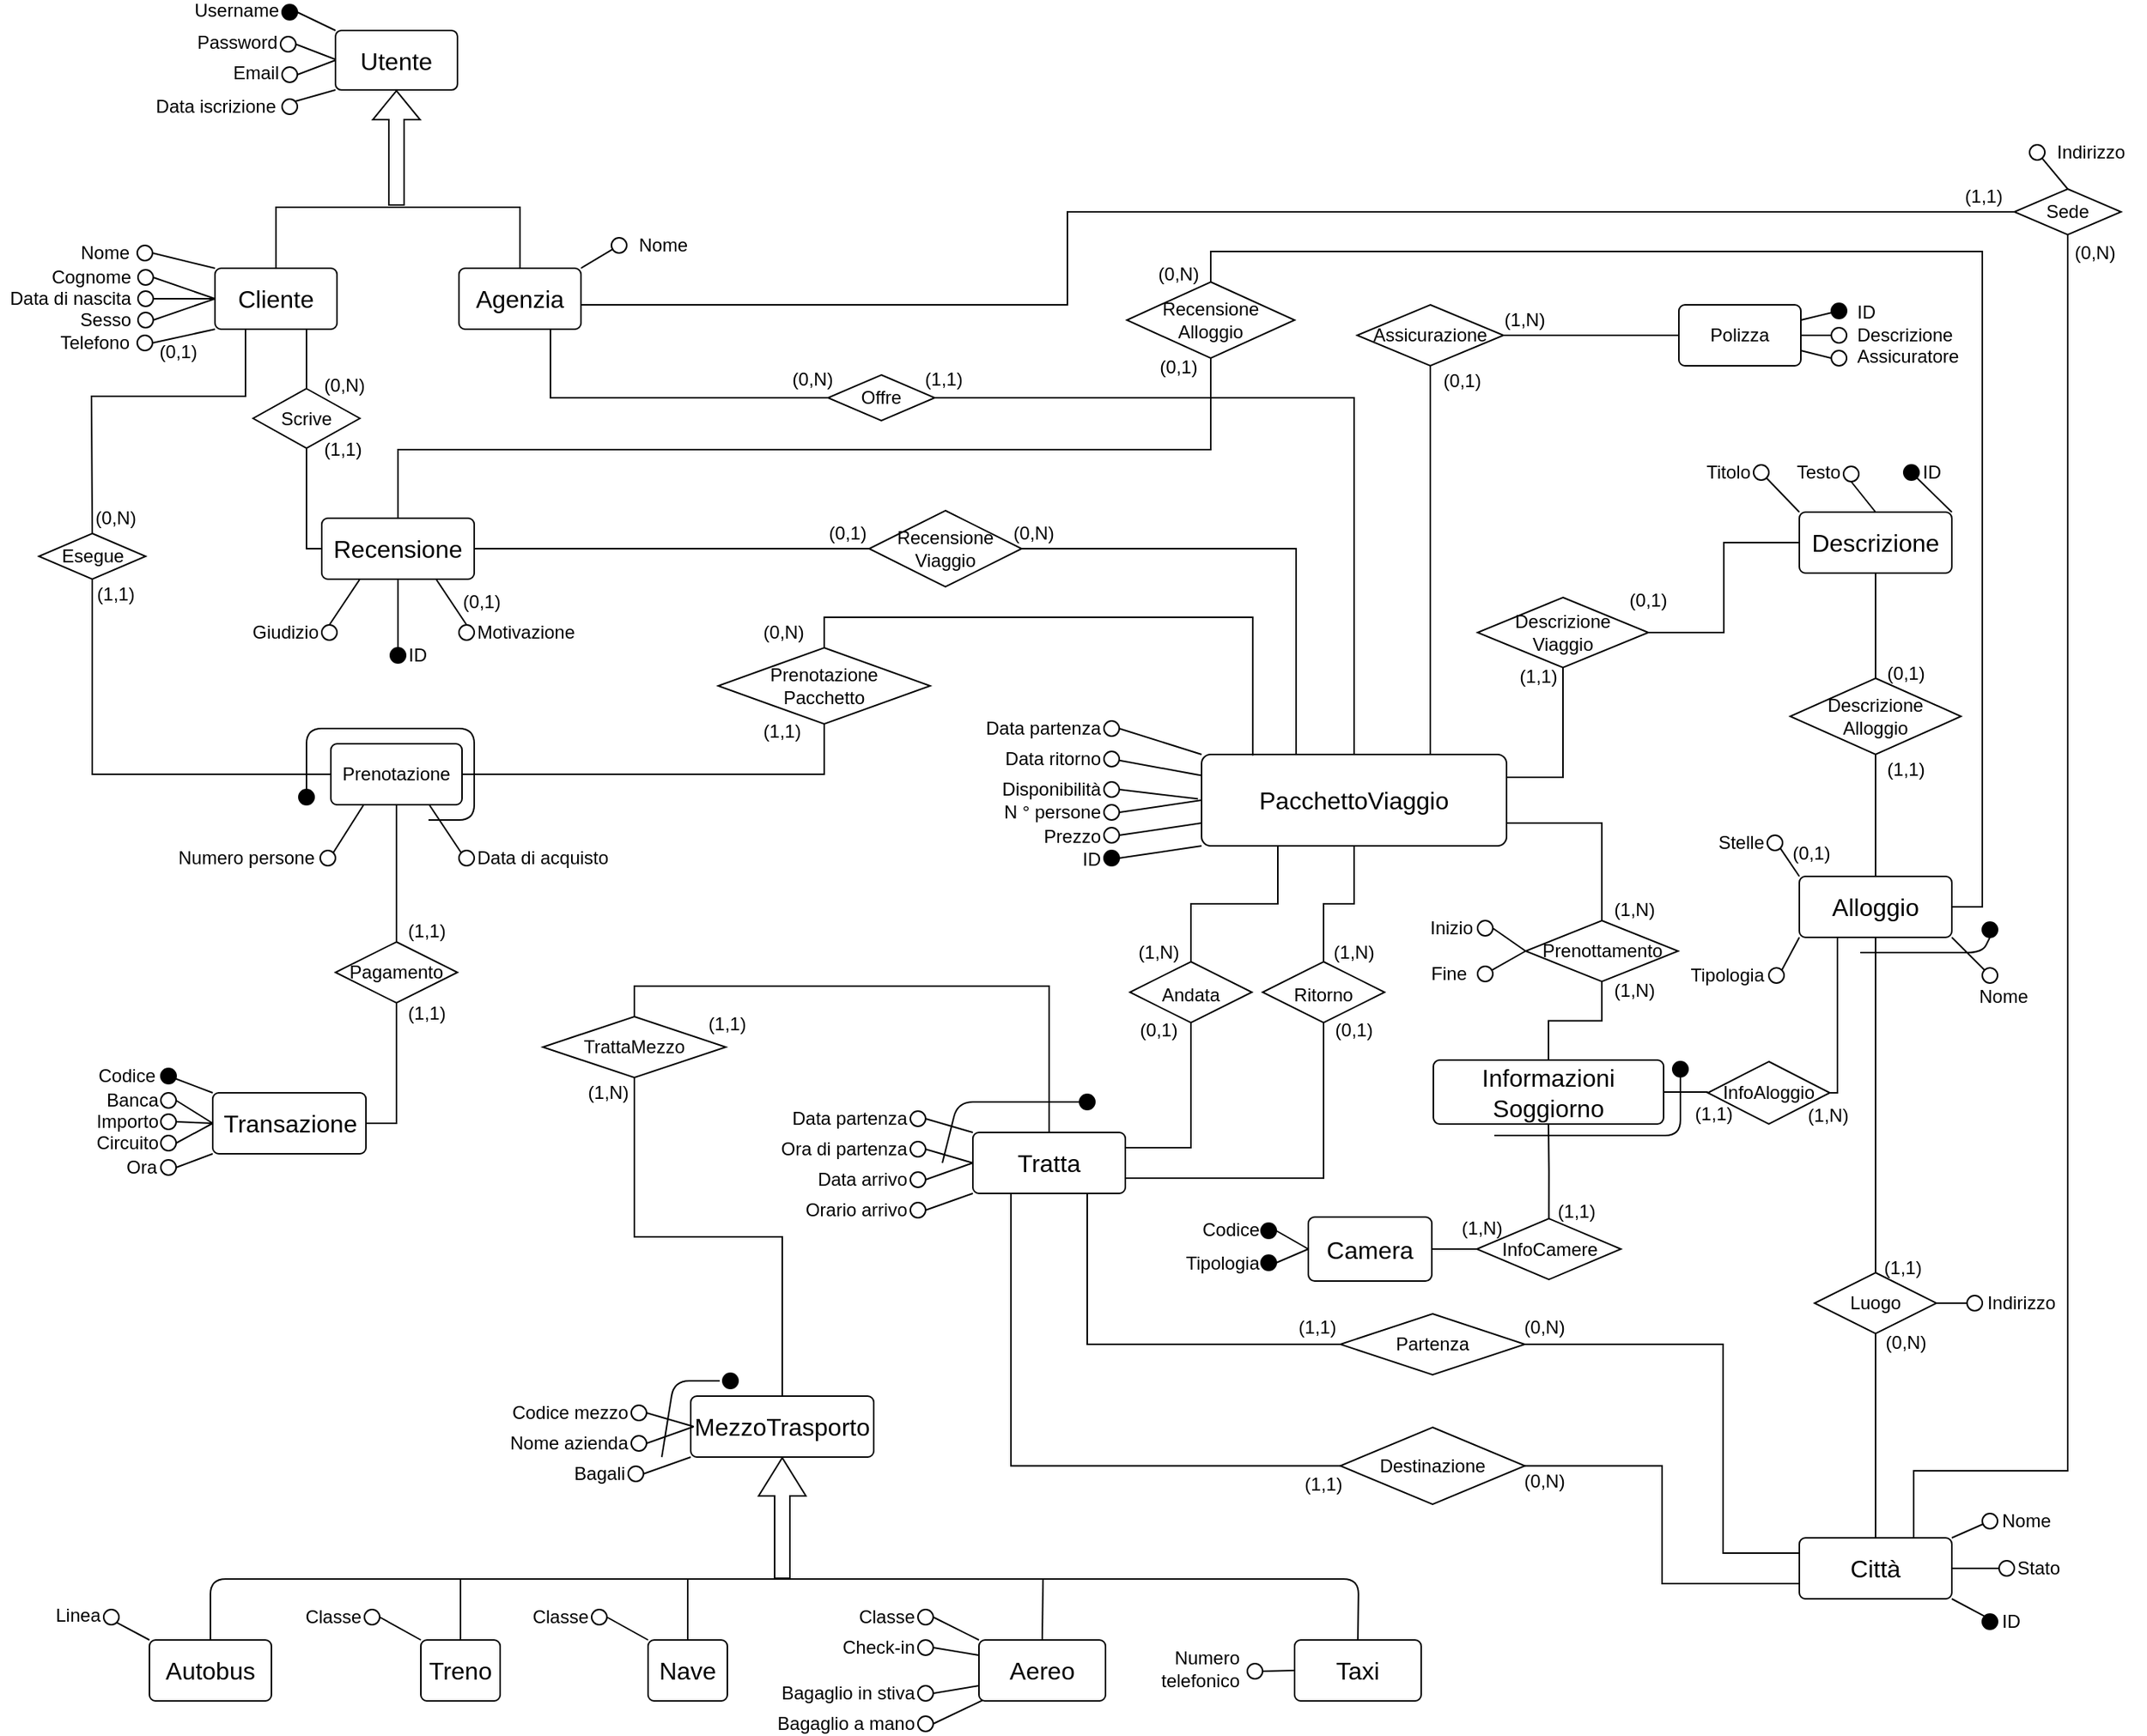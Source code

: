 <mxfile version="21.6.8" type="device" pages="2">
  <diagram name="ER - Concettuale" id="XnK0lcYDc5IUlMdxf0PO">
    <mxGraphModel dx="1925" dy="1774" grid="1" gridSize="10" guides="1" tooltips="1" connect="1" arrows="1" fold="1" page="1" pageScale="1" pageWidth="827" pageHeight="1169" math="0" shadow="0">
      <root>
        <mxCell id="0" />
        <mxCell id="1" parent="0" />
        <mxCell id="d8QtUka8B0u9Ml0HDSIw-2" value="(0,N)" style="text;html=1;strokeColor=none;fillColor=none;align=center;verticalAlign=middle;whiteSpace=wrap;rounded=0;fontSize=12;" parent="1" vertex="1">
          <mxGeometry x="403" y="561" width="60" height="30" as="geometry" />
        </mxCell>
        <mxCell id="4yNB6QEPiNHP-15mVWfF-75" style="edgeStyle=orthogonalEdgeStyle;rounded=0;orthogonalLoop=1;jettySize=auto;html=1;exitX=1;exitY=0.25;exitDx=0;exitDy=0;entryX=0.5;entryY=1;entryDx=0;entryDy=0;endArrow=none;endFill=0;" parent="1" source="1E5UaFa9b6b5EJG8qk8h-2" target="d8QtUka8B0u9Ml0HDSIw-11" edge="1">
          <mxGeometry relative="1" as="geometry" />
        </mxCell>
        <mxCell id="bxcQivBUkNk4eO2_YhmB-22" style="edgeStyle=orthogonalEdgeStyle;rounded=0;orthogonalLoop=1;jettySize=auto;html=1;exitX=1;exitY=0.75;exitDx=0;exitDy=0;endArrow=none;endFill=0;" parent="1" source="1E5UaFa9b6b5EJG8qk8h-2" target="bxcQivBUkNk4eO2_YhmB-17" edge="1">
          <mxGeometry relative="1" as="geometry" />
        </mxCell>
        <mxCell id="1E5UaFa9b6b5EJG8qk8h-2" value="PacchettoViaggio" style="rounded=1;arcSize=10;whiteSpace=wrap;html=1;align=center;fontSize=16;" parent="1" vertex="1">
          <mxGeometry x="208" y="200" width="200" height="60" as="geometry" />
        </mxCell>
        <mxCell id="1E5UaFa9b6b5EJG8qk8h-6" value="" style="endArrow=none;html=1;rounded=0;fontSize=12;startSize=8;endSize=8;curved=1;exitX=0;exitY=1;exitDx=0;exitDy=0;entryX=1;entryY=0.5;entryDx=0;entryDy=0;" parent="1" source="1E5UaFa9b6b5EJG8qk8h-2" target="1E5UaFa9b6b5EJG8qk8h-7" edge="1">
          <mxGeometry relative="1" as="geometry">
            <mxPoint x="390" y="190" as="sourcePoint" />
            <mxPoint x="200" y="280" as="targetPoint" />
          </mxGeometry>
        </mxCell>
        <mxCell id="1E5UaFa9b6b5EJG8qk8h-7" value="" style="ellipse;whiteSpace=wrap;html=1;aspect=fixed;fontSize=12;labelBackgroundColor=#000000;fillColor=#000000;" parent="1" vertex="1">
          <mxGeometry x="144" y="263" width="10" height="10" as="geometry" />
        </mxCell>
        <mxCell id="1E5UaFa9b6b5EJG8qk8h-9" value="ID" style="text;html=1;strokeColor=none;fillColor=none;align=right;verticalAlign=middle;whiteSpace=wrap;rounded=0;fontSize=12;" parent="1" vertex="1">
          <mxGeometry x="34" y="264" width="110" height="10" as="geometry" />
        </mxCell>
        <mxCell id="1E5UaFa9b6b5EJG8qk8h-11" value="" style="ellipse;whiteSpace=wrap;html=1;aspect=fixed;fontSize=12;" parent="1" vertex="1">
          <mxGeometry x="144" y="248" width="10" height="10" as="geometry" />
        </mxCell>
        <mxCell id="1E5UaFa9b6b5EJG8qk8h-12" value="Prezzo" style="text;html=1;strokeColor=none;fillColor=none;align=right;verticalAlign=middle;whiteSpace=wrap;rounded=0;fontSize=12;" parent="1" vertex="1">
          <mxGeometry x="34" y="249" width="110" height="10" as="geometry" />
        </mxCell>
        <mxCell id="1E5UaFa9b6b5EJG8qk8h-15" value="" style="ellipse;whiteSpace=wrap;html=1;aspect=fixed;fontSize=12;" parent="1" vertex="1">
          <mxGeometry x="144" y="218" width="10" height="10" as="geometry" />
        </mxCell>
        <mxCell id="1E5UaFa9b6b5EJG8qk8h-16" value="Disponibilità" style="text;html=1;strokeColor=none;fillColor=none;align=right;verticalAlign=middle;whiteSpace=wrap;rounded=0;fontSize=12;" parent="1" vertex="1">
          <mxGeometry x="34" y="218" width="110" height="10" as="geometry" />
        </mxCell>
        <mxCell id="1E5UaFa9b6b5EJG8qk8h-17" value="" style="ellipse;whiteSpace=wrap;html=1;aspect=fixed;fontSize=12;" parent="1" vertex="1">
          <mxGeometry x="144" y="198" width="10" height="10" as="geometry" />
        </mxCell>
        <mxCell id="1E5UaFa9b6b5EJG8qk8h-18" value="Data ritorno" style="text;html=1;strokeColor=none;fillColor=none;align=right;verticalAlign=middle;whiteSpace=wrap;rounded=0;fontSize=12;" parent="1" vertex="1">
          <mxGeometry x="34" y="198" width="110" height="10" as="geometry" />
        </mxCell>
        <mxCell id="1E5UaFa9b6b5EJG8qk8h-19" value="" style="ellipse;whiteSpace=wrap;html=1;aspect=fixed;fontSize=12;" parent="1" vertex="1">
          <mxGeometry x="144" y="178" width="10" height="10" as="geometry" />
        </mxCell>
        <mxCell id="1E5UaFa9b6b5EJG8qk8h-20" value="Data partenza" style="text;html=1;strokeColor=none;fillColor=none;align=right;verticalAlign=middle;whiteSpace=wrap;rounded=0;fontSize=12;" parent="1" vertex="1">
          <mxGeometry x="34" y="178" width="110" height="10" as="geometry" />
        </mxCell>
        <mxCell id="1E5UaFa9b6b5EJG8qk8h-22" value="" style="endArrow=none;html=1;rounded=0;fontSize=12;startSize=8;endSize=8;curved=1;exitX=1;exitY=0.5;exitDx=0;exitDy=0;entryX=0;entryY=0.75;entryDx=0;entryDy=0;" parent="1" source="1E5UaFa9b6b5EJG8qk8h-11" target="1E5UaFa9b6b5EJG8qk8h-2" edge="1">
          <mxGeometry relative="1" as="geometry">
            <mxPoint x="170" y="260" as="sourcePoint" />
            <mxPoint x="330" y="260" as="targetPoint" />
          </mxGeometry>
        </mxCell>
        <mxCell id="1E5UaFa9b6b5EJG8qk8h-24" value="" style="endArrow=none;html=1;rounded=0;fontSize=12;startSize=8;endSize=8;curved=1;exitX=1;exitY=0.5;exitDx=0;exitDy=0;entryX=-0.012;entryY=0.486;entryDx=0;entryDy=0;entryPerimeter=0;" parent="1" source="1E5UaFa9b6b5EJG8qk8h-15" target="1E5UaFa9b6b5EJG8qk8h-2" edge="1">
          <mxGeometry relative="1" as="geometry">
            <mxPoint x="170" y="260" as="sourcePoint" />
            <mxPoint x="330" y="260" as="targetPoint" />
          </mxGeometry>
        </mxCell>
        <mxCell id="1E5UaFa9b6b5EJG8qk8h-25" value="" style="endArrow=none;html=1;rounded=0;fontSize=12;startSize=8;endSize=8;curved=1;exitX=1;exitY=0.5;exitDx=0;exitDy=0;entryX=0;entryY=0;entryDx=0;entryDy=0;" parent="1" source="1E5UaFa9b6b5EJG8qk8h-19" target="1E5UaFa9b6b5EJG8qk8h-2" edge="1">
          <mxGeometry relative="1" as="geometry">
            <mxPoint x="200" y="170" as="sourcePoint" />
            <mxPoint x="360" y="170" as="targetPoint" />
          </mxGeometry>
        </mxCell>
        <mxCell id="1E5UaFa9b6b5EJG8qk8h-26" value="" style="endArrow=none;html=1;rounded=0;fontSize=12;startSize=8;endSize=8;curved=1;entryX=-0.001;entryY=0.23;entryDx=0;entryDy=0;entryPerimeter=0;" parent="1" source="1E5UaFa9b6b5EJG8qk8h-17" target="1E5UaFa9b6b5EJG8qk8h-2" edge="1">
          <mxGeometry relative="1" as="geometry">
            <mxPoint x="210" y="195" as="sourcePoint" />
            <mxPoint x="250" y="210" as="targetPoint" />
          </mxGeometry>
        </mxCell>
        <mxCell id="1E5UaFa9b6b5EJG8qk8h-29" value="" style="ellipse;whiteSpace=wrap;html=1;aspect=fixed;fontSize=12;" parent="1" vertex="1">
          <mxGeometry x="144" y="233" width="10" height="10" as="geometry" />
        </mxCell>
        <mxCell id="1E5UaFa9b6b5EJG8qk8h-30" value="N ° persone" style="text;html=1;strokeColor=none;fillColor=none;align=right;verticalAlign=middle;whiteSpace=wrap;rounded=0;fontSize=12;" parent="1" vertex="1">
          <mxGeometry x="34" y="233" width="110" height="10" as="geometry" />
        </mxCell>
        <mxCell id="1E5UaFa9b6b5EJG8qk8h-31" value="" style="endArrow=none;html=1;rounded=0;fontSize=12;startSize=8;endSize=8;curved=1;exitX=1;exitY=0.5;exitDx=0;exitDy=0;entryX=0;entryY=0.5;entryDx=0;entryDy=0;" parent="1" source="1E5UaFa9b6b5EJG8qk8h-29" target="1E5UaFa9b6b5EJG8qk8h-2" edge="1">
          <mxGeometry relative="1" as="geometry">
            <mxPoint x="170" y="276" as="sourcePoint" />
            <mxPoint x="240" y="231" as="targetPoint" />
          </mxGeometry>
        </mxCell>
        <mxCell id="bxcQivBUkNk4eO2_YhmB-2" style="edgeStyle=orthogonalEdgeStyle;rounded=0;orthogonalLoop=1;jettySize=auto;html=1;exitX=1;exitY=0.25;exitDx=0;exitDy=0;entryX=0.5;entryY=1;entryDx=0;entryDy=0;endArrow=none;endFill=0;" parent="1" source="1E5UaFa9b6b5EJG8qk8h-41" target="1E5UaFa9b6b5EJG8qk8h-38" edge="1">
          <mxGeometry relative="1" as="geometry" />
        </mxCell>
        <mxCell id="bxcQivBUkNk4eO2_YhmB-3" style="edgeStyle=orthogonalEdgeStyle;rounded=0;orthogonalLoop=1;jettySize=auto;html=1;exitX=1;exitY=0.75;exitDx=0;exitDy=0;entryX=0.5;entryY=1;entryDx=0;entryDy=0;endArrow=none;endFill=0;" parent="1" source="1E5UaFa9b6b5EJG8qk8h-41" target="1E5UaFa9b6b5EJG8qk8h-40" edge="1">
          <mxGeometry relative="1" as="geometry">
            <mxPoint x="340" y="380" as="targetPoint" />
          </mxGeometry>
        </mxCell>
        <mxCell id="bxcQivBUkNk4eO2_YhmB-13" style="edgeStyle=orthogonalEdgeStyle;rounded=0;orthogonalLoop=1;jettySize=auto;html=1;exitX=0.5;exitY=0;exitDx=0;exitDy=0;entryX=0.5;entryY=0;entryDx=0;entryDy=0;endArrow=none;endFill=0;" parent="1" source="1E5UaFa9b6b5EJG8qk8h-41" target="SOpyYmobuGrFN_S_U78E-24" edge="1">
          <mxGeometry relative="1" as="geometry" />
        </mxCell>
        <mxCell id="1E5UaFa9b6b5EJG8qk8h-41" value="Tratta" style="rounded=1;arcSize=10;whiteSpace=wrap;html=1;align=center;fontSize=16;" parent="1" vertex="1">
          <mxGeometry x="58" y="448" width="100" height="40" as="geometry" />
        </mxCell>
        <mxCell id="SOpyYmobuGrFN_S_U78E-9" value="" style="ellipse;whiteSpace=wrap;html=1;aspect=fixed;fontSize=12;" parent="1" vertex="1">
          <mxGeometry x="17" y="494" width="10" height="10" as="geometry" />
        </mxCell>
        <mxCell id="SOpyYmobuGrFN_S_U78E-10" value="Orario arrivo" style="text;html=1;strokeColor=none;fillColor=none;align=right;verticalAlign=middle;whiteSpace=wrap;rounded=0;fontSize=12;" parent="1" vertex="1">
          <mxGeometry x="-103" y="494" width="120" height="10" as="geometry" />
        </mxCell>
        <mxCell id="SOpyYmobuGrFN_S_U78E-11" value="" style="ellipse;whiteSpace=wrap;html=1;aspect=fixed;fontSize=12;" parent="1" vertex="1">
          <mxGeometry x="17" y="454" width="10" height="10" as="geometry" />
        </mxCell>
        <mxCell id="SOpyYmobuGrFN_S_U78E-12" value="Ora di partenza" style="text;html=1;strokeColor=none;fillColor=none;align=right;verticalAlign=middle;whiteSpace=wrap;rounded=0;fontSize=12;" parent="1" vertex="1">
          <mxGeometry x="-103" y="454" width="120" height="10" as="geometry" />
        </mxCell>
        <mxCell id="SOpyYmobuGrFN_S_U78E-13" value="" style="ellipse;whiteSpace=wrap;html=1;aspect=fixed;fontSize=12;" parent="1" vertex="1">
          <mxGeometry x="17" y="434" width="10" height="10" as="geometry" />
        </mxCell>
        <mxCell id="SOpyYmobuGrFN_S_U78E-14" value="Data partenza" style="text;html=1;strokeColor=none;fillColor=none;align=right;verticalAlign=middle;whiteSpace=wrap;rounded=0;fontSize=12;" parent="1" vertex="1">
          <mxGeometry x="-103" y="434" width="120" height="10" as="geometry" />
        </mxCell>
        <mxCell id="SOpyYmobuGrFN_S_U78E-17" value="" style="ellipse;whiteSpace=wrap;html=1;aspect=fixed;fontSize=12;" parent="1" vertex="1">
          <mxGeometry x="17" y="474" width="10" height="10" as="geometry" />
        </mxCell>
        <mxCell id="SOpyYmobuGrFN_S_U78E-18" value="Data arrivo" style="text;html=1;strokeColor=none;fillColor=none;align=right;verticalAlign=middle;whiteSpace=wrap;rounded=0;fontSize=12;" parent="1" vertex="1">
          <mxGeometry x="-103" y="474" width="120" height="10" as="geometry" />
        </mxCell>
        <mxCell id="SOpyYmobuGrFN_S_U78E-19" value="" style="endArrow=none;html=1;rounded=0;fontSize=12;startSize=8;endSize=8;curved=1;entryX=1;entryY=0.5;entryDx=0;entryDy=0;exitX=0;exitY=0;exitDx=0;exitDy=0;" parent="1" source="1E5UaFa9b6b5EJG8qk8h-41" target="SOpyYmobuGrFN_S_U78E-13" edge="1">
          <mxGeometry width="50" height="50" relative="1" as="geometry">
            <mxPoint x="48" y="498" as="sourcePoint" />
            <mxPoint x="98" y="448" as="targetPoint" />
          </mxGeometry>
        </mxCell>
        <mxCell id="SOpyYmobuGrFN_S_U78E-20" value="" style="endArrow=none;html=1;rounded=0;fontSize=12;startSize=8;endSize=8;curved=1;entryX=1;entryY=0.5;entryDx=0;entryDy=0;exitX=0;exitY=0.5;exitDx=0;exitDy=0;" parent="1" source="1E5UaFa9b6b5EJG8qk8h-41" target="SOpyYmobuGrFN_S_U78E-11" edge="1">
          <mxGeometry width="50" height="50" relative="1" as="geometry">
            <mxPoint x="58" y="458" as="sourcePoint" />
            <mxPoint x="37" y="449" as="targetPoint" />
          </mxGeometry>
        </mxCell>
        <mxCell id="SOpyYmobuGrFN_S_U78E-21" value="" style="endArrow=none;html=1;rounded=0;fontSize=12;startSize=8;endSize=8;curved=1;entryX=1;entryY=0.5;entryDx=0;entryDy=0;exitX=0;exitY=0.5;exitDx=0;exitDy=0;" parent="1" source="1E5UaFa9b6b5EJG8qk8h-41" target="SOpyYmobuGrFN_S_U78E-17" edge="1">
          <mxGeometry width="50" height="50" relative="1" as="geometry">
            <mxPoint x="58" y="474" as="sourcePoint" />
            <mxPoint x="27" y="475" as="targetPoint" />
          </mxGeometry>
        </mxCell>
        <mxCell id="SOpyYmobuGrFN_S_U78E-23" value="" style="endArrow=none;html=1;rounded=0;fontSize=12;startSize=8;endSize=8;curved=1;exitX=1;exitY=0.5;exitDx=0;exitDy=0;entryX=0;entryY=1;entryDx=0;entryDy=0;" parent="1" source="SOpyYmobuGrFN_S_U78E-9" target="1E5UaFa9b6b5EJG8qk8h-41" edge="1">
          <mxGeometry width="50" height="50" relative="1" as="geometry">
            <mxPoint x="48" y="498" as="sourcePoint" />
            <mxPoint x="98" y="448" as="targetPoint" />
          </mxGeometry>
        </mxCell>
        <mxCell id="OIalLmRNnSc8ZbS0OcUj-24" style="edgeStyle=orthogonalEdgeStyle;rounded=0;orthogonalLoop=1;jettySize=auto;html=1;exitX=0.5;exitY=1;exitDx=0;exitDy=0;endArrow=none;endFill=0;" parent="1" source="SOpyYmobuGrFN_S_U78E-24" target="SOpyYmobuGrFN_S_U78E-25" edge="1">
          <mxGeometry relative="1" as="geometry" />
        </mxCell>
        <mxCell id="SOpyYmobuGrFN_S_U78E-24" value="TrattaMezzo" style="shape=rhombus;perimeter=rhombusPerimeter;whiteSpace=wrap;html=1;align=center;fontSize=12;" parent="1" vertex="1">
          <mxGeometry x="-224" y="372" width="120" height="40" as="geometry" />
        </mxCell>
        <mxCell id="SOpyYmobuGrFN_S_U78E-25" value="MezzoTrasporto" style="rounded=1;arcSize=10;whiteSpace=wrap;html=1;align=center;fontSize=16;" parent="1" vertex="1">
          <mxGeometry x="-127" y="621" width="120" height="40" as="geometry" />
        </mxCell>
        <mxCell id="SOpyYmobuGrFN_S_U78E-36" value="(1,N)" style="text;html=1;strokeColor=none;fillColor=none;align=center;verticalAlign=middle;whiteSpace=wrap;rounded=0;fontSize=12;" parent="1" vertex="1">
          <mxGeometry x="-211" y="407" width="60" height="30" as="geometry" />
        </mxCell>
        <mxCell id="SOpyYmobuGrFN_S_U78E-40" value="(1,1)" style="text;html=1;strokeColor=none;fillColor=none;align=center;verticalAlign=middle;whiteSpace=wrap;rounded=0;fontSize=12;" parent="1" vertex="1">
          <mxGeometry x="-133" y="362" width="60" height="30" as="geometry" />
        </mxCell>
        <mxCell id="SOpyYmobuGrFN_S_U78E-41" value="" style="ellipse;whiteSpace=wrap;html=1;aspect=fixed;fontSize=12;" parent="1" vertex="1">
          <mxGeometry x="-166" y="627" width="10" height="10" as="geometry" />
        </mxCell>
        <mxCell id="SOpyYmobuGrFN_S_U78E-42" value="Codice mezzo" style="text;html=1;strokeColor=none;fillColor=none;align=right;verticalAlign=middle;whiteSpace=wrap;rounded=0;fontSize=12;" parent="1" vertex="1">
          <mxGeometry x="-286" y="627" width="120" height="10" as="geometry" />
        </mxCell>
        <mxCell id="SOpyYmobuGrFN_S_U78E-43" value="" style="ellipse;whiteSpace=wrap;html=1;aspect=fixed;fontSize=12;" parent="1" vertex="1">
          <mxGeometry x="-166" y="647" width="10" height="10" as="geometry" />
        </mxCell>
        <mxCell id="SOpyYmobuGrFN_S_U78E-44" value="Nome azienda" style="text;html=1;strokeColor=none;fillColor=none;align=right;verticalAlign=middle;whiteSpace=wrap;rounded=0;fontSize=12;" parent="1" vertex="1">
          <mxGeometry x="-286" y="647" width="120" height="10" as="geometry" />
        </mxCell>
        <mxCell id="SOpyYmobuGrFN_S_U78E-45" value="" style="endArrow=none;html=1;rounded=0;fontSize=12;startSize=8;endSize=8;curved=1;entryX=1;entryY=0.5;entryDx=0;entryDy=0;exitX=0;exitY=0.5;exitDx=0;exitDy=0;" parent="1" target="SOpyYmobuGrFN_S_U78E-41" edge="1">
          <mxGeometry width="50" height="50" relative="1" as="geometry">
            <mxPoint x="-125" y="641" as="sourcePoint" />
            <mxPoint x="-146" y="622" as="targetPoint" />
          </mxGeometry>
        </mxCell>
        <mxCell id="SOpyYmobuGrFN_S_U78E-46" value="" style="endArrow=none;html=1;rounded=0;fontSize=12;startSize=8;endSize=8;curved=1;entryX=1;entryY=0.5;entryDx=0;entryDy=0;exitX=0;exitY=0.5;exitDx=0;exitDy=0;" parent="1" target="SOpyYmobuGrFN_S_U78E-43" edge="1">
          <mxGeometry width="50" height="50" relative="1" as="geometry">
            <mxPoint x="-125" y="641" as="sourcePoint" />
            <mxPoint x="-156" y="648" as="targetPoint" />
          </mxGeometry>
        </mxCell>
        <mxCell id="SOpyYmobuGrFN_S_U78E-48" value="" style="shape=flexArrow;endArrow=classic;html=1;rounded=0;fontSize=12;startSize=8;endSize=8;curved=1;entryX=0.5;entryY=1;entryDx=0;entryDy=0;" parent="1" target="SOpyYmobuGrFN_S_U78E-25" edge="1">
          <mxGeometry width="50" height="50" relative="1" as="geometry">
            <mxPoint x="-67" y="741" as="sourcePoint" />
            <mxPoint x="-42" y="701" as="targetPoint" />
          </mxGeometry>
        </mxCell>
        <mxCell id="SOpyYmobuGrFN_S_U78E-49" value="" style="endArrow=none;html=1;rounded=1;fontSize=12;startSize=8;endSize=8;entryX=0.5;entryY=0;entryDx=0;entryDy=0;exitX=0.5;exitY=0;exitDx=0;exitDy=0;" parent="1" source="SOpyYmobuGrFN_S_U78E-50" target="SOpyYmobuGrFN_S_U78E-55" edge="1">
          <mxGeometry width="50" height="50" relative="1" as="geometry">
            <mxPoint x="-362" y="741" as="sourcePoint" />
            <mxPoint x="38" y="741" as="targetPoint" />
            <Array as="points">
              <mxPoint x="-442" y="741" />
              <mxPoint x="311" y="741" />
            </Array>
          </mxGeometry>
        </mxCell>
        <mxCell id="SOpyYmobuGrFN_S_U78E-50" value="Autobus" style="rounded=1;arcSize=10;whiteSpace=wrap;html=1;align=center;fontSize=16;" parent="1" vertex="1">
          <mxGeometry x="-482" y="781" width="80" height="40" as="geometry" />
        </mxCell>
        <mxCell id="SOpyYmobuGrFN_S_U78E-52" value="Treno" style="rounded=1;arcSize=10;whiteSpace=wrap;html=1;align=center;fontSize=16;" parent="1" vertex="1">
          <mxGeometry x="-304" y="781" width="52" height="40" as="geometry" />
        </mxCell>
        <mxCell id="SOpyYmobuGrFN_S_U78E-54" value="Aereo" style="rounded=1;arcSize=10;whiteSpace=wrap;html=1;align=center;fontSize=16;" parent="1" vertex="1">
          <mxGeometry x="62" y="781" width="83" height="40" as="geometry" />
        </mxCell>
        <mxCell id="SOpyYmobuGrFN_S_U78E-55" value="Taxi" style="rounded=1;arcSize=10;whiteSpace=wrap;html=1;align=center;fontSize=16;" parent="1" vertex="1">
          <mxGeometry x="269" y="781" width="83" height="40" as="geometry" />
        </mxCell>
        <mxCell id="SOpyYmobuGrFN_S_U78E-56" value="" style="endArrow=none;html=1;rounded=0;fontSize=12;startSize=8;endSize=8;curved=1;entryX=0;entryY=0;entryDx=0;entryDy=0;exitX=1;exitY=1;exitDx=0;exitDy=0;" parent="1" source="SOpyYmobuGrFN_S_U78E-60" target="SOpyYmobuGrFN_S_U78E-50" edge="1">
          <mxGeometry width="50" height="50" relative="1" as="geometry">
            <mxPoint x="-522" y="761" as="sourcePoint" />
            <mxPoint x="-372" y="711" as="targetPoint" />
          </mxGeometry>
        </mxCell>
        <mxCell id="SOpyYmobuGrFN_S_U78E-71" value="" style="edgeStyle=none;curved=1;rounded=0;orthogonalLoop=1;jettySize=auto;html=1;fontSize=12;startSize=8;endSize=8;" parent="1" source="SOpyYmobuGrFN_S_U78E-69" target="SOpyYmobuGrFN_S_U78E-70" edge="1">
          <mxGeometry relative="1" as="geometry" />
        </mxCell>
        <mxCell id="SOpyYmobuGrFN_S_U78E-69" value="" style="ellipse;whiteSpace=wrap;html=1;aspect=fixed;fontSize=12;" parent="1" vertex="1">
          <mxGeometry x="-168" y="667" width="10" height="10" as="geometry" />
        </mxCell>
        <mxCell id="SOpyYmobuGrFN_S_U78E-70" value="Bagali" style="text;html=1;strokeColor=none;fillColor=none;align=right;verticalAlign=middle;whiteSpace=wrap;rounded=0;fontSize=12;" parent="1" vertex="1">
          <mxGeometry x="-288" y="667" width="120" height="10" as="geometry" />
        </mxCell>
        <mxCell id="SOpyYmobuGrFN_S_U78E-72" value="" style="endArrow=none;html=1;rounded=0;fontSize=12;startSize=8;endSize=8;curved=1;exitX=1;exitY=0.5;exitDx=0;exitDy=0;entryX=0;entryY=1;entryDx=0;entryDy=0;" parent="1" source="SOpyYmobuGrFN_S_U78E-69" target="SOpyYmobuGrFN_S_U78E-25" edge="1">
          <mxGeometry width="50" height="50" relative="1" as="geometry">
            <mxPoint x="-176" y="661" as="sourcePoint" />
            <mxPoint x="-126" y="611" as="targetPoint" />
          </mxGeometry>
        </mxCell>
        <mxCell id="SOpyYmobuGrFN_S_U78E-73" value="" style="endArrow=none;html=1;rounded=0;fontSize=12;startSize=8;endSize=8;curved=1;entryX=0;entryY=0;entryDx=0;entryDy=0;exitX=1;exitY=0.5;exitDx=0;exitDy=0;" parent="1" source="SOpyYmobuGrFN_S_U78E-82" target="SOpyYmobuGrFN_S_U78E-52" edge="1">
          <mxGeometry width="50" height="50" relative="1" as="geometry">
            <mxPoint x="-361" y="841" as="sourcePoint" />
            <mxPoint x="-311" y="791" as="targetPoint" />
          </mxGeometry>
        </mxCell>
        <mxCell id="SOpyYmobuGrFN_S_U78E-80" value="" style="group;fontSize=12;" parent="1" vertex="1" connectable="0">
          <mxGeometry x="-442" y="761" width="130" height="10" as="geometry" />
        </mxCell>
        <mxCell id="SOpyYmobuGrFN_S_U78E-81" value="" style="edgeStyle=none;curved=1;rounded=0;orthogonalLoop=1;jettySize=auto;html=1;fontSize=12;startSize=8;endSize=8;" parent="SOpyYmobuGrFN_S_U78E-80" source="SOpyYmobuGrFN_S_U78E-82" target="SOpyYmobuGrFN_S_U78E-83" edge="1">
          <mxGeometry relative="1" as="geometry" />
        </mxCell>
        <mxCell id="SOpyYmobuGrFN_S_U78E-82" value="" style="ellipse;whiteSpace=wrap;html=1;aspect=fixed;fontSize=16;" parent="SOpyYmobuGrFN_S_U78E-80" vertex="1">
          <mxGeometry x="101" width="10" height="10" as="geometry" />
        </mxCell>
        <mxCell id="SOpyYmobuGrFN_S_U78E-83" value="Classe" style="text;html=1;strokeColor=none;fillColor=none;align=right;verticalAlign=middle;whiteSpace=wrap;rounded=0;fontSize=12;" parent="SOpyYmobuGrFN_S_U78E-80" vertex="1">
          <mxGeometry x="51" width="50" height="10" as="geometry" />
        </mxCell>
        <mxCell id="SOpyYmobuGrFN_S_U78E-63" value="" style="edgeStyle=none;curved=1;rounded=0;orthogonalLoop=1;jettySize=auto;html=1;fontSize=12;startSize=8;endSize=8;" parent="1" source="SOpyYmobuGrFN_S_U78E-60" edge="1">
          <mxGeometry relative="1" as="geometry">
            <mxPoint x="-512" y="766" as="targetPoint" />
          </mxGeometry>
        </mxCell>
        <mxCell id="SOpyYmobuGrFN_S_U78E-60" value="" style="ellipse;whiteSpace=wrap;html=1;aspect=fixed;fontSize=16;" parent="1" vertex="1">
          <mxGeometry x="-512" y="761" width="10" height="10" as="geometry" />
        </mxCell>
        <mxCell id="SOpyYmobuGrFN_S_U78E-61" value="Linea" style="text;html=1;strokeColor=none;fillColor=none;align=right;verticalAlign=middle;whiteSpace=wrap;rounded=0;fontSize=12;" parent="1" vertex="1">
          <mxGeometry x="-562" y="760" width="50" height="10" as="geometry" />
        </mxCell>
        <mxCell id="SOpyYmobuGrFN_S_U78E-93" value="Nave" style="rounded=1;arcSize=10;whiteSpace=wrap;html=1;align=center;fontSize=16;" parent="1" vertex="1">
          <mxGeometry x="-155" y="781" width="52" height="40" as="geometry" />
        </mxCell>
        <mxCell id="SOpyYmobuGrFN_S_U78E-94" value="" style="endArrow=none;html=1;rounded=0;fontSize=12;startSize=8;endSize=8;curved=1;entryX=0;entryY=0;entryDx=0;entryDy=0;exitX=1;exitY=0.5;exitDx=0;exitDy=0;" parent="1" source="SOpyYmobuGrFN_S_U78E-96" target="SOpyYmobuGrFN_S_U78E-93" edge="1">
          <mxGeometry width="50" height="50" relative="1" as="geometry">
            <mxPoint x="-212" y="841" as="sourcePoint" />
            <mxPoint x="-162" y="791" as="targetPoint" />
          </mxGeometry>
        </mxCell>
        <mxCell id="SOpyYmobuGrFN_S_U78E-95" value="" style="edgeStyle=none;curved=1;rounded=0;orthogonalLoop=1;jettySize=auto;html=1;fontSize=12;startSize=8;endSize=8;" parent="1" source="SOpyYmobuGrFN_S_U78E-96" target="SOpyYmobuGrFN_S_U78E-97" edge="1">
          <mxGeometry relative="1" as="geometry" />
        </mxCell>
        <mxCell id="SOpyYmobuGrFN_S_U78E-96" value="" style="ellipse;whiteSpace=wrap;html=1;aspect=fixed;fontSize=16;" parent="1" vertex="1">
          <mxGeometry x="-192" y="761" width="10" height="10" as="geometry" />
        </mxCell>
        <mxCell id="SOpyYmobuGrFN_S_U78E-97" value="Classe" style="text;html=1;strokeColor=none;fillColor=none;align=right;verticalAlign=middle;whiteSpace=wrap;rounded=0;fontSize=12;" parent="1" vertex="1">
          <mxGeometry x="-242" y="761" width="50" height="10" as="geometry" />
        </mxCell>
        <mxCell id="SOpyYmobuGrFN_S_U78E-98" value="" style="edgeStyle=none;curved=1;rounded=0;orthogonalLoop=1;jettySize=auto;html=1;fontSize=12;startSize=8;endSize=8;" parent="1" source="SOpyYmobuGrFN_S_U78E-99" target="SOpyYmobuGrFN_S_U78E-100" edge="1">
          <mxGeometry relative="1" as="geometry" />
        </mxCell>
        <mxCell id="SOpyYmobuGrFN_S_U78E-99" value="" style="ellipse;whiteSpace=wrap;html=1;aspect=fixed;fontSize=16;" parent="1" vertex="1">
          <mxGeometry x="22" y="761" width="10" height="10" as="geometry" />
        </mxCell>
        <mxCell id="SOpyYmobuGrFN_S_U78E-100" value="Classe" style="text;html=1;strokeColor=none;fillColor=none;align=right;verticalAlign=middle;whiteSpace=wrap;rounded=0;fontSize=12;" parent="1" vertex="1">
          <mxGeometry x="-28" y="761" width="50" height="10" as="geometry" />
        </mxCell>
        <mxCell id="SOpyYmobuGrFN_S_U78E-101" value="" style="endArrow=none;html=1;rounded=0;fontSize=12;startSize=8;endSize=8;curved=1;entryX=0;entryY=0;entryDx=0;entryDy=0;exitX=1;exitY=0.5;exitDx=0;exitDy=0;" parent="1" source="SOpyYmobuGrFN_S_U78E-99" target="SOpyYmobuGrFN_S_U78E-54" edge="1">
          <mxGeometry width="50" height="50" relative="1" as="geometry">
            <mxPoint x="-107" y="761" as="sourcePoint" />
            <mxPoint x="-57" y="711" as="targetPoint" />
          </mxGeometry>
        </mxCell>
        <mxCell id="SOpyYmobuGrFN_S_U78E-102" value="" style="edgeStyle=none;curved=1;rounded=0;orthogonalLoop=1;jettySize=auto;html=1;fontSize=12;startSize=8;endSize=8;" parent="1" source="SOpyYmobuGrFN_S_U78E-103" target="SOpyYmobuGrFN_S_U78E-104" edge="1">
          <mxGeometry relative="1" as="geometry" />
        </mxCell>
        <mxCell id="SOpyYmobuGrFN_S_U78E-103" value="" style="ellipse;whiteSpace=wrap;html=1;aspect=fixed;fontSize=16;" parent="1" vertex="1">
          <mxGeometry x="22" y="781" width="10" height="10" as="geometry" />
        </mxCell>
        <mxCell id="SOpyYmobuGrFN_S_U78E-104" value="Check-in" style="text;html=1;strokeColor=none;fillColor=none;align=right;verticalAlign=middle;whiteSpace=wrap;rounded=0;fontSize=12;" parent="1" vertex="1">
          <mxGeometry x="-48" y="781" width="70" height="10" as="geometry" />
        </mxCell>
        <mxCell id="SOpyYmobuGrFN_S_U78E-105" value="" style="endArrow=none;html=1;rounded=0;fontSize=12;startSize=8;endSize=8;curved=1;entryX=0;entryY=0.25;entryDx=0;entryDy=0;exitX=1;exitY=0.5;exitDx=0;exitDy=0;" parent="1" source="SOpyYmobuGrFN_S_U78E-103" target="SOpyYmobuGrFN_S_U78E-54" edge="1">
          <mxGeometry width="50" height="50" relative="1" as="geometry">
            <mxPoint x="43" y="776" as="sourcePoint" />
            <mxPoint x="72" y="791" as="targetPoint" />
          </mxGeometry>
        </mxCell>
        <mxCell id="SOpyYmobuGrFN_S_U78E-106" value="" style="edgeStyle=none;curved=1;rounded=0;orthogonalLoop=1;jettySize=auto;html=1;fontSize=12;startSize=8;endSize=8;" parent="1" source="SOpyYmobuGrFN_S_U78E-107" target="SOpyYmobuGrFN_S_U78E-108" edge="1">
          <mxGeometry relative="1" as="geometry" />
        </mxCell>
        <mxCell id="SOpyYmobuGrFN_S_U78E-107" value="" style="ellipse;whiteSpace=wrap;html=1;aspect=fixed;fontSize=16;" parent="1" vertex="1">
          <mxGeometry x="22" y="811" width="10" height="10" as="geometry" />
        </mxCell>
        <mxCell id="SOpyYmobuGrFN_S_U78E-108" value="Bagaglio in stiva" style="text;html=1;strokeColor=none;fillColor=none;align=right;verticalAlign=middle;whiteSpace=wrap;rounded=0;fontSize=12;" parent="1" vertex="1">
          <mxGeometry x="-99" y="811" width="121" height="10" as="geometry" />
        </mxCell>
        <mxCell id="SOpyYmobuGrFN_S_U78E-109" value="" style="endArrow=none;html=1;rounded=0;fontSize=12;startSize=8;endSize=8;curved=1;entryX=0;entryY=0.75;entryDx=0;entryDy=0;exitX=1;exitY=0.5;exitDx=0;exitDy=0;" parent="1" source="SOpyYmobuGrFN_S_U78E-107" target="SOpyYmobuGrFN_S_U78E-54" edge="1">
          <mxGeometry width="50" height="50" relative="1" as="geometry">
            <mxPoint x="-138" y="761" as="sourcePoint" />
            <mxPoint x="-88" y="711" as="targetPoint" />
          </mxGeometry>
        </mxCell>
        <mxCell id="SOpyYmobuGrFN_S_U78E-110" value="" style="edgeStyle=none;curved=1;rounded=0;orthogonalLoop=1;jettySize=auto;html=1;fontSize=12;startSize=8;endSize=8;" parent="1" edge="1">
          <mxGeometry relative="1" as="geometry">
            <mxPoint x="217.5" y="777" as="sourcePoint" />
            <mxPoint x="217.5" y="777" as="targetPoint" />
          </mxGeometry>
        </mxCell>
        <mxCell id="SOpyYmobuGrFN_S_U78E-111" value="" style="ellipse;whiteSpace=wrap;html=1;aspect=fixed;fontSize=16;" parent="1" vertex="1">
          <mxGeometry x="22" y="831" width="10" height="10" as="geometry" />
        </mxCell>
        <mxCell id="SOpyYmobuGrFN_S_U78E-112" value="Bagaglio a mano" style="text;html=1;strokeColor=none;fillColor=none;align=right;verticalAlign=middle;whiteSpace=wrap;rounded=0;fontSize=12;" parent="1" vertex="1">
          <mxGeometry x="-99" y="831" width="121" height="10" as="geometry" />
        </mxCell>
        <mxCell id="SOpyYmobuGrFN_S_U78E-113" value="" style="endArrow=none;html=1;rounded=0;fontSize=12;startSize=8;endSize=8;curved=1;entryX=0.029;entryY=0.988;entryDx=0;entryDy=0;exitX=1;exitY=0.5;exitDx=0;exitDy=0;entryPerimeter=0;" parent="1" source="SOpyYmobuGrFN_S_U78E-111" target="SOpyYmobuGrFN_S_U78E-54" edge="1">
          <mxGeometry width="50" height="50" relative="1" as="geometry">
            <mxPoint x="43" y="816" as="sourcePoint" />
            <mxPoint x="72" y="811" as="targetPoint" />
          </mxGeometry>
        </mxCell>
        <mxCell id="SOpyYmobuGrFN_S_U78E-124" value="" style="ellipse;whiteSpace=wrap;html=1;aspect=fixed;fontSize=16;" parent="1" vertex="1">
          <mxGeometry x="238" y="796.5" width="10" height="10" as="geometry" />
        </mxCell>
        <mxCell id="SOpyYmobuGrFN_S_U78E-125" value="Numero&lt;br style=&quot;font-size: 12px;&quot;&gt;telefonico" style="text;html=1;strokeColor=none;fillColor=none;align=right;verticalAlign=middle;whiteSpace=wrap;rounded=0;fontSize=12;" parent="1" vertex="1">
          <mxGeometry x="165" y="777" width="69.5" height="45" as="geometry" />
        </mxCell>
        <mxCell id="SOpyYmobuGrFN_S_U78E-127" value="" style="endArrow=none;html=1;rounded=0;fontSize=12;startSize=8;endSize=8;curved=1;entryX=0;entryY=0.5;entryDx=0;entryDy=0;exitX=1;exitY=0.5;exitDx=0;exitDy=0;" parent="1" source="SOpyYmobuGrFN_S_U78E-124" target="SOpyYmobuGrFN_S_U78E-55" edge="1">
          <mxGeometry width="50" height="50" relative="1" as="geometry">
            <mxPoint x="248" y="801" as="sourcePoint" />
            <mxPoint x="72" y="791" as="targetPoint" />
          </mxGeometry>
        </mxCell>
        <mxCell id="SOpyYmobuGrFN_S_U78E-128" value="" style="endArrow=none;html=1;rounded=0;fontSize=12;startSize=8;endSize=8;curved=1;exitX=0.5;exitY=0;exitDx=0;exitDy=0;" parent="1" source="SOpyYmobuGrFN_S_U78E-52" edge="1">
          <mxGeometry width="50" height="50" relative="1" as="geometry">
            <mxPoint x="-278" y="781" as="sourcePoint" />
            <mxPoint x="-278" y="741" as="targetPoint" />
          </mxGeometry>
        </mxCell>
        <mxCell id="SOpyYmobuGrFN_S_U78E-130" value="" style="endArrow=none;html=1;rounded=0;fontSize=12;startSize=8;endSize=8;curved=1;exitX=0.5;exitY=0;exitDx=0;exitDy=0;" parent="1" source="SOpyYmobuGrFN_S_U78E-93" edge="1">
          <mxGeometry width="50" height="50" relative="1" as="geometry">
            <mxPoint x="-129" y="781" as="sourcePoint" />
            <mxPoint x="-129" y="741" as="targetPoint" />
          </mxGeometry>
        </mxCell>
        <mxCell id="SOpyYmobuGrFN_S_U78E-131" value="" style="endArrow=none;html=1;rounded=0;fontSize=12;startSize=8;endSize=8;curved=1;exitX=0.5;exitY=0;exitDx=0;exitDy=0;" parent="1" source="SOpyYmobuGrFN_S_U78E-54" edge="1">
          <mxGeometry width="50" height="50" relative="1" as="geometry">
            <mxPoint x="70" y="781" as="sourcePoint" />
            <mxPoint x="104" y="741" as="targetPoint" />
          </mxGeometry>
        </mxCell>
        <mxCell id="SOpyYmobuGrFN_S_U78E-133" value="" style="endArrow=none;html=1;rounded=1;fontSize=12;startSize=8;endSize=8;entryX=0;entryY=0.5;entryDx=0;entryDy=0;" parent="1" edge="1">
          <mxGeometry width="50" height="50" relative="1" as="geometry">
            <mxPoint x="-146" y="661" as="sourcePoint" />
            <mxPoint x="-108" y="611" as="targetPoint" />
            <Array as="points">
              <mxPoint x="-138" y="611" />
            </Array>
          </mxGeometry>
        </mxCell>
        <mxCell id="SOpyYmobuGrFN_S_U78E-134" value="" style="ellipse;whiteSpace=wrap;html=1;aspect=fixed;fontSize=16;labelBackgroundColor=none;fillColor=#000000;" parent="1" vertex="1">
          <mxGeometry x="-106" y="606" width="10" height="10" as="geometry" />
        </mxCell>
        <mxCell id="SOpyYmobuGrFN_S_U78E-137" value="" style="endArrow=none;html=1;rounded=1;fontSize=12;startSize=8;endSize=8;entryX=0;entryY=0.5;entryDx=0;entryDy=0;" parent="1" target="SOpyYmobuGrFN_S_U78E-138" edge="1">
          <mxGeometry width="50" height="50" relative="1" as="geometry">
            <mxPoint x="38" y="468" as="sourcePoint" />
            <mxPoint x="128" y="428" as="targetPoint" />
            <Array as="points">
              <mxPoint x="48" y="428" />
            </Array>
          </mxGeometry>
        </mxCell>
        <mxCell id="SOpyYmobuGrFN_S_U78E-138" value="" style="ellipse;whiteSpace=wrap;html=1;aspect=fixed;fontSize=16;labelBackgroundColor=#000000;fillColor=#000000;" parent="1" vertex="1">
          <mxGeometry x="128" y="423" width="10" height="10" as="geometry" />
        </mxCell>
        <mxCell id="4yNB6QEPiNHP-15mVWfF-85" style="edgeStyle=orthogonalEdgeStyle;rounded=0;orthogonalLoop=1;jettySize=auto;html=1;exitX=1;exitY=0.5;exitDx=0;exitDy=0;entryX=0;entryY=0.75;entryDx=0;entryDy=0;endArrow=none;endFill=0;" parent="1" source="SOpyYmobuGrFN_S_U78E-141" target="d8QtUka8B0u9Ml0HDSIw-6" edge="1">
          <mxGeometry relative="1" as="geometry" />
        </mxCell>
        <mxCell id="d8QtUka8B0u9Ml0HDSIw-1" value="(1,1)" style="text;html=1;strokeColor=none;fillColor=none;align=center;verticalAlign=middle;whiteSpace=wrap;rounded=0;fontSize=12;" parent="1" vertex="1">
          <mxGeometry x="254" y="561" width="60" height="30" as="geometry" />
        </mxCell>
        <mxCell id="d8QtUka8B0u9Ml0HDSIw-3" value="(1,1)" style="text;html=1;strokeColor=none;fillColor=none;align=center;verticalAlign=middle;whiteSpace=wrap;rounded=0;fontSize=12;" parent="1" vertex="1">
          <mxGeometry x="258" y="664" width="60" height="30" as="geometry" />
        </mxCell>
        <mxCell id="d8QtUka8B0u9Ml0HDSIw-4" value="(0,N)" style="text;html=1;strokeColor=none;fillColor=none;align=center;verticalAlign=middle;whiteSpace=wrap;rounded=0;fontSize=12;" parent="1" vertex="1">
          <mxGeometry x="403" y="662" width="60" height="30" as="geometry" />
        </mxCell>
        <mxCell id="d8QtUka8B0u9Ml0HDSIw-6" value="Città" style="rounded=1;arcSize=10;whiteSpace=wrap;html=1;align=center;fontSize=16;" parent="1" vertex="1">
          <mxGeometry x="600" y="714" width="100" height="40" as="geometry" />
        </mxCell>
        <mxCell id="4yNB6QEPiNHP-15mVWfF-77" style="edgeStyle=orthogonalEdgeStyle;rounded=0;orthogonalLoop=1;jettySize=auto;html=1;exitX=0.5;exitY=1;exitDx=0;exitDy=0;entryX=0.5;entryY=0;entryDx=0;entryDy=0;endArrow=none;endFill=0;" parent="1" source="d8QtUka8B0u9Ml0HDSIw-9" target="d8QtUka8B0u9Ml0HDSIw-17" edge="1">
          <mxGeometry relative="1" as="geometry" />
        </mxCell>
        <mxCell id="d8QtUka8B0u9Ml0HDSIw-9" value="Descrizione" style="rounded=1;arcSize=10;whiteSpace=wrap;html=1;align=center;fontSize=16;" parent="1" vertex="1">
          <mxGeometry x="600" y="41" width="100" height="40" as="geometry" />
        </mxCell>
        <mxCell id="d8QtUka8B0u9Ml0HDSIw-10" value="Alloggio" style="rounded=1;arcSize=10;whiteSpace=wrap;html=1;align=center;fontSize=16;" parent="1" vertex="1">
          <mxGeometry x="600" y="280" width="100" height="40" as="geometry" />
        </mxCell>
        <mxCell id="4yNB6QEPiNHP-15mVWfF-78" style="edgeStyle=orthogonalEdgeStyle;rounded=0;orthogonalLoop=1;jettySize=auto;html=1;exitX=1;exitY=0.5;exitDx=0;exitDy=0;entryX=0;entryY=0.5;entryDx=0;entryDy=0;endArrow=none;endFill=0;" parent="1" source="d8QtUka8B0u9Ml0HDSIw-11" target="d8QtUka8B0u9Ml0HDSIw-9" edge="1">
          <mxGeometry relative="1" as="geometry" />
        </mxCell>
        <mxCell id="d8QtUka8B0u9Ml0HDSIw-11" value="Descrizione&lt;br style=&quot;font-size: 12px;&quot;&gt;Viaggio" style="shape=rhombus;perimeter=rhombusPerimeter;whiteSpace=wrap;html=1;align=center;fontSize=12;" parent="1" vertex="1">
          <mxGeometry x="389" y="97" width="112" height="46" as="geometry" />
        </mxCell>
        <mxCell id="4yNB6QEPiNHP-15mVWfF-80" style="edgeStyle=orthogonalEdgeStyle;rounded=0;orthogonalLoop=1;jettySize=auto;html=1;exitX=0.5;exitY=1;exitDx=0;exitDy=0;endArrow=none;endFill=0;" parent="1" source="d8QtUka8B0u9Ml0HDSIw-17" target="d8QtUka8B0u9Ml0HDSIw-10" edge="1">
          <mxGeometry relative="1" as="geometry" />
        </mxCell>
        <mxCell id="d8QtUka8B0u9Ml0HDSIw-17" value="Descrizione&lt;br style=&quot;font-size: 12px;&quot;&gt;Alloggio" style="shape=rhombus;perimeter=rhombusPerimeter;whiteSpace=wrap;html=1;align=center;fontSize=12;" parent="1" vertex="1">
          <mxGeometry x="594" y="150" width="112" height="50" as="geometry" />
        </mxCell>
        <mxCell id="4yNB6QEPiNHP-15mVWfF-81" style="edgeStyle=orthogonalEdgeStyle;rounded=0;orthogonalLoop=1;jettySize=auto;html=1;exitX=0.5;exitY=0;exitDx=0;exitDy=0;entryX=0.5;entryY=1;entryDx=0;entryDy=0;endArrow=none;endFill=0;" parent="1" source="d8QtUka8B0u9Ml0HDSIw-22" target="d8QtUka8B0u9Ml0HDSIw-10" edge="1">
          <mxGeometry relative="1" as="geometry" />
        </mxCell>
        <mxCell id="4yNB6QEPiNHP-15mVWfF-82" style="edgeStyle=orthogonalEdgeStyle;rounded=0;orthogonalLoop=1;jettySize=auto;html=1;exitX=0.5;exitY=1;exitDx=0;exitDy=0;endArrow=none;endFill=0;" parent="1" source="d8QtUka8B0u9Ml0HDSIw-22" target="d8QtUka8B0u9Ml0HDSIw-6" edge="1">
          <mxGeometry relative="1" as="geometry" />
        </mxCell>
        <mxCell id="d8QtUka8B0u9Ml0HDSIw-22" value="Luogo" style="shape=rhombus;perimeter=rhombusPerimeter;whiteSpace=wrap;html=1;align=center;fontSize=12;" parent="1" vertex="1">
          <mxGeometry x="610" y="540" width="80" height="40" as="geometry" />
        </mxCell>
        <mxCell id="d8QtUka8B0u9Ml0HDSIw-25" value="Utente" style="rounded=1;arcSize=10;whiteSpace=wrap;html=1;align=center;fontSize=16;" parent="1" vertex="1">
          <mxGeometry x="-360" y="-275" width="80" height="39" as="geometry" />
        </mxCell>
        <mxCell id="4yNB6QEPiNHP-15mVWfF-71" style="edgeStyle=orthogonalEdgeStyle;rounded=0;orthogonalLoop=1;jettySize=auto;html=1;exitX=0.75;exitY=1;exitDx=0;exitDy=0;entryX=0;entryY=0.5;entryDx=0;entryDy=0;endArrow=none;endFill=0;" parent="1" source="d8QtUka8B0u9Ml0HDSIw-28" target="4yNB6QEPiNHP-15mVWfF-69" edge="1">
          <mxGeometry relative="1" as="geometry" />
        </mxCell>
        <mxCell id="4yNB6QEPiNHP-15mVWfF-112" style="edgeStyle=orthogonalEdgeStyle;rounded=0;orthogonalLoop=1;jettySize=auto;html=1;exitX=1;exitY=0.5;exitDx=0;exitDy=0;entryX=0;entryY=0.5;entryDx=0;entryDy=0;endArrow=none;endFill=0;" parent="1" source="d8QtUka8B0u9Ml0HDSIw-28" target="4yNB6QEPiNHP-15mVWfF-111" edge="1">
          <mxGeometry relative="1" as="geometry">
            <mxPoint x="90" y="-80" as="targetPoint" />
            <Array as="points">
              <mxPoint x="120" y="-95" />
              <mxPoint x="120" y="-156" />
            </Array>
          </mxGeometry>
        </mxCell>
        <mxCell id="d8QtUka8B0u9Ml0HDSIw-28" value="Agenzia" style="rounded=1;arcSize=10;whiteSpace=wrap;html=1;align=center;fontSize=16;" parent="1" vertex="1">
          <mxGeometry x="-279" y="-119" width="80" height="40" as="geometry" />
        </mxCell>
        <mxCell id="d8QtUka8B0u9Ml0HDSIw-29" value="Cliente" style="rounded=1;arcSize=10;whiteSpace=wrap;html=1;align=center;fontSize=16;" parent="1" vertex="1">
          <mxGeometry x="-439" y="-119" width="80" height="40" as="geometry" />
        </mxCell>
        <mxCell id="d8QtUka8B0u9Ml0HDSIw-34" value="" style="endArrow=none;html=1;rounded=0;exitX=1;exitY=0;exitDx=0;exitDy=0;" parent="1" source="d8QtUka8B0u9Ml0HDSIw-28" target="d8QtUka8B0u9Ml0HDSIw-35" edge="1">
          <mxGeometry width="50" height="50" relative="1" as="geometry">
            <mxPoint x="-99" y="-65" as="sourcePoint" />
            <mxPoint x="-49" y="-95" as="targetPoint" />
          </mxGeometry>
        </mxCell>
        <mxCell id="d8QtUka8B0u9Ml0HDSIw-35" value="" style="ellipse;whiteSpace=wrap;html=1;aspect=fixed;fillColor=none;" parent="1" vertex="1">
          <mxGeometry x="-179" y="-139" width="10" height="10" as="geometry" />
        </mxCell>
        <mxCell id="d8QtUka8B0u9Ml0HDSIw-41" value="" style="ellipse;whiteSpace=wrap;html=1;aspect=fixed;fontSize=16;fillColor=#000000;" parent="1" vertex="1">
          <mxGeometry x="-395" y="-292" width="10" height="10" as="geometry" />
        </mxCell>
        <mxCell id="d8QtUka8B0u9Ml0HDSIw-42" value="Username" style="text;html=1;strokeColor=none;fillColor=none;align=right;verticalAlign=middle;whiteSpace=wrap;rounded=0;fontSize=12;" parent="1" vertex="1">
          <mxGeometry x="-515" y="-293" width="120" height="10" as="geometry" />
        </mxCell>
        <mxCell id="d8QtUka8B0u9Ml0HDSIw-43" value="" style="ellipse;whiteSpace=wrap;html=1;aspect=fixed;fontSize=16;" parent="1" vertex="1">
          <mxGeometry x="-396" y="-271" width="10" height="10" as="geometry" />
        </mxCell>
        <mxCell id="d8QtUka8B0u9Ml0HDSIw-44" value="Password" style="text;html=1;strokeColor=none;fillColor=none;align=right;verticalAlign=middle;whiteSpace=wrap;rounded=0;fontSize=12;" parent="1" vertex="1">
          <mxGeometry x="-516" y="-272" width="120" height="10" as="geometry" />
        </mxCell>
        <mxCell id="d8QtUka8B0u9Ml0HDSIw-49" value="" style="ellipse;whiteSpace=wrap;html=1;aspect=fixed;fontSize=16;" parent="1" vertex="1">
          <mxGeometry x="-395" y="-251" width="10" height="10" as="geometry" />
        </mxCell>
        <mxCell id="d8QtUka8B0u9Ml0HDSIw-50" value="Email" style="text;html=1;strokeColor=none;fillColor=none;align=right;verticalAlign=middle;whiteSpace=wrap;rounded=0;fontSize=12;" parent="1" vertex="1">
          <mxGeometry x="-515" y="-252" width="120" height="10" as="geometry" />
        </mxCell>
        <mxCell id="d8QtUka8B0u9Ml0HDSIw-51" value="" style="endArrow=none;html=1;rounded=0;entryX=1;entryY=0.5;entryDx=0;entryDy=0;exitX=0;exitY=0;exitDx=0;exitDy=0;" parent="1" source="d8QtUka8B0u9Ml0HDSIw-25" target="d8QtUka8B0u9Ml0HDSIw-41" edge="1">
          <mxGeometry width="50" height="50" relative="1" as="geometry">
            <mxPoint x="-360" y="-274" as="sourcePoint" />
            <mxPoint x="-325" y="-274" as="targetPoint" />
          </mxGeometry>
        </mxCell>
        <mxCell id="d8QtUka8B0u9Ml0HDSIw-52" value="" style="endArrow=none;html=1;rounded=0;entryX=1;entryY=0.5;entryDx=0;entryDy=0;exitX=0;exitY=0.5;exitDx=0;exitDy=0;" parent="1" source="d8QtUka8B0u9Ml0HDSIw-25" target="d8QtUka8B0u9Ml0HDSIw-49" edge="1">
          <mxGeometry width="50" height="50" relative="1" as="geometry">
            <mxPoint x="-360" y="-244" as="sourcePoint" />
            <mxPoint x="-375" y="-270" as="targetPoint" />
          </mxGeometry>
        </mxCell>
        <mxCell id="d8QtUka8B0u9Ml0HDSIw-53" value="" style="endArrow=none;html=1;rounded=0;entryX=1;entryY=0.5;entryDx=0;entryDy=0;" parent="1" target="d8QtUka8B0u9Ml0HDSIw-43" edge="1">
          <mxGeometry width="50" height="50" relative="1" as="geometry">
            <mxPoint x="-360" y="-256" as="sourcePoint" />
            <mxPoint x="-375" y="-230" as="targetPoint" />
          </mxGeometry>
        </mxCell>
        <mxCell id="d8QtUka8B0u9Ml0HDSIw-61" value="" style="ellipse;whiteSpace=wrap;html=1;aspect=fixed;fillColor=none;" parent="1" vertex="1">
          <mxGeometry x="-490" y="-134" width="10" height="10" as="geometry" />
        </mxCell>
        <mxCell id="d8QtUka8B0u9Ml0HDSIw-62" value="Nome" style="text;html=1;strokeColor=none;fillColor=none;align=right;verticalAlign=middle;whiteSpace=wrap;rounded=0;" parent="1" vertex="1">
          <mxGeometry x="-553" y="-134" width="60" height="10" as="geometry" />
        </mxCell>
        <mxCell id="d8QtUka8B0u9Ml0HDSIw-63" value="" style="ellipse;whiteSpace=wrap;html=1;aspect=fixed;fillColor=none;" parent="1" vertex="1">
          <mxGeometry x="-489.5" y="-118" width="10" height="10" as="geometry" />
        </mxCell>
        <mxCell id="d8QtUka8B0u9Ml0HDSIw-64" value="Cognome" style="text;html=1;strokeColor=none;fillColor=none;align=right;verticalAlign=middle;whiteSpace=wrap;rounded=0;" parent="1" vertex="1">
          <mxGeometry x="-552.5" y="-118" width="60" height="10" as="geometry" />
        </mxCell>
        <mxCell id="4yNB6QEPiNHP-15mVWfF-16" value="" style="endArrow=none;html=1;rounded=0;exitX=1;exitY=0;exitDx=0;exitDy=0;entryX=0.25;entryY=1;entryDx=0;entryDy=0;" parent="1" source="4yNB6QEPiNHP-15mVWfF-17" target="4yNB6QEPiNHP-15mVWfF-51" edge="1">
          <mxGeometry width="50" height="50" relative="1" as="geometry">
            <mxPoint x="-449.745" y="268" as="sourcePoint" />
            <mxPoint x="-483.5" y="253" as="targetPoint" />
          </mxGeometry>
        </mxCell>
        <mxCell id="4yNB6QEPiNHP-15mVWfF-17" value="" style="ellipse;whiteSpace=wrap;html=1;aspect=fixed;fillColor=none;" parent="1" vertex="1">
          <mxGeometry x="-370" y="263" width="10" height="10" as="geometry" />
        </mxCell>
        <mxCell id="4yNB6QEPiNHP-15mVWfF-19" value="Numero persone" style="text;html=1;strokeColor=none;fillColor=none;align=left;verticalAlign=middle;whiteSpace=wrap;rounded=0;" parent="1" vertex="1">
          <mxGeometry x="-464.75" y="263" width="100" height="10" as="geometry" />
        </mxCell>
        <mxCell id="4yNB6QEPiNHP-15mVWfF-22" value="" style="ellipse;whiteSpace=wrap;html=1;aspect=fixed;fillColor=none;" parent="1" vertex="1">
          <mxGeometry x="-395" y="-230" width="10" height="10" as="geometry" />
        </mxCell>
        <mxCell id="4yNB6QEPiNHP-15mVWfF-23" value="Data iscrizione" style="text;html=1;strokeColor=none;fillColor=none;align=right;verticalAlign=middle;whiteSpace=wrap;rounded=0;" parent="1" vertex="1">
          <mxGeometry x="-484.5" y="-230" width="86.5" height="10" as="geometry" />
        </mxCell>
        <mxCell id="4yNB6QEPiNHP-15mVWfF-25" value="" style="endArrow=none;html=1;rounded=0;exitX=0.5;exitY=0;exitDx=0;exitDy=0;entryX=0.5;entryY=0;entryDx=0;entryDy=0;" parent="1" source="d8QtUka8B0u9Ml0HDSIw-29" target="d8QtUka8B0u9Ml0HDSIw-28" edge="1">
          <mxGeometry width="50" height="50" relative="1" as="geometry">
            <mxPoint x="-339" y="-109" as="sourcePoint" />
            <mxPoint x="-289" y="-159" as="targetPoint" />
            <Array as="points">
              <mxPoint x="-399" y="-159" />
              <mxPoint x="-319" y="-159" />
              <mxPoint x="-239" y="-159" />
            </Array>
          </mxGeometry>
        </mxCell>
        <mxCell id="4yNB6QEPiNHP-15mVWfF-27" value="" style="shape=flexArrow;endArrow=classic;html=1;rounded=0;entryX=0.5;entryY=1;entryDx=0;entryDy=0;" parent="1" target="d8QtUka8B0u9Ml0HDSIw-25" edge="1">
          <mxGeometry width="50" height="50" relative="1" as="geometry">
            <mxPoint x="-320" y="-160" as="sourcePoint" />
            <mxPoint x="-289" y="-235" as="targetPoint" />
          </mxGeometry>
        </mxCell>
        <mxCell id="4yNB6QEPiNHP-15mVWfF-28" value="" style="ellipse;whiteSpace=wrap;html=1;aspect=fixed;fillColor=none;" parent="1" vertex="1">
          <mxGeometry x="-490" y="-75" width="10" height="10" as="geometry" />
        </mxCell>
        <mxCell id="4yNB6QEPiNHP-15mVWfF-30" value="" style="endArrow=none;html=1;rounded=0;entryX=1;entryY=0;entryDx=0;entryDy=0;exitX=0;exitY=1;exitDx=0;exitDy=0;" parent="1" source="d8QtUka8B0u9Ml0HDSIw-25" target="4yNB6QEPiNHP-15mVWfF-22" edge="1">
          <mxGeometry width="50" height="50" relative="1" as="geometry">
            <mxPoint x="-350" y="-234" as="sourcePoint" />
            <mxPoint x="-375" y="-220" as="targetPoint" />
          </mxGeometry>
        </mxCell>
        <mxCell id="4yNB6QEPiNHP-15mVWfF-31" value="Telefono" style="text;html=1;strokeColor=none;fillColor=none;align=right;verticalAlign=middle;whiteSpace=wrap;rounded=0;" parent="1" vertex="1">
          <mxGeometry x="-553.5" y="-75" width="60" height="10" as="geometry" />
        </mxCell>
        <mxCell id="4yNB6QEPiNHP-15mVWfF-32" value="" style="endArrow=none;html=1;rounded=0;exitX=1;exitY=0.5;exitDx=0;exitDy=0;entryX=0;entryY=0;entryDx=0;entryDy=0;" parent="1" source="d8QtUka8B0u9Ml0HDSIw-61" target="d8QtUka8B0u9Ml0HDSIw-29" edge="1">
          <mxGeometry width="50" height="50" relative="1" as="geometry">
            <mxPoint x="-479" y="-89" as="sourcePoint" />
            <mxPoint x="-429" y="-139" as="targetPoint" />
          </mxGeometry>
        </mxCell>
        <mxCell id="4yNB6QEPiNHP-15mVWfF-33" value="" style="endArrow=none;html=1;rounded=0;exitX=1;exitY=0.5;exitDx=0;exitDy=0;entryX=0;entryY=0.5;entryDx=0;entryDy=0;" parent="1" source="d8QtUka8B0u9Ml0HDSIw-63" target="d8QtUka8B0u9Ml0HDSIw-29" edge="1">
          <mxGeometry width="50" height="50" relative="1" as="geometry">
            <mxPoint x="-469" y="-114" as="sourcePoint" />
            <mxPoint x="-429" y="-109" as="targetPoint" />
          </mxGeometry>
        </mxCell>
        <mxCell id="4yNB6QEPiNHP-15mVWfF-34" value="" style="endArrow=none;html=1;rounded=0;exitX=1;exitY=0.5;exitDx=0;exitDy=0;entryX=0;entryY=1;entryDx=0;entryDy=0;" parent="1" source="4yNB6QEPiNHP-15mVWfF-28" target="d8QtUka8B0u9Ml0HDSIw-29" edge="1">
          <mxGeometry width="50" height="50" relative="1" as="geometry">
            <mxPoint x="-473" y="-87.5" as="sourcePoint" />
            <mxPoint x="-433" y="-82.5" as="targetPoint" />
          </mxGeometry>
        </mxCell>
        <mxCell id="4yNB6QEPiNHP-15mVWfF-35" value="" style="endArrow=none;html=1;rounded=0;entryX=0.75;entryY=1;entryDx=0;entryDy=0;exitX=0.5;exitY=0;exitDx=0;exitDy=0;" parent="1" source="4yNB6QEPiNHP-15mVWfF-36" target="d8QtUka8B0u9Ml0HDSIw-29" edge="1">
          <mxGeometry width="50" height="50" relative="1" as="geometry">
            <mxPoint x="-379" y="-15" as="sourcePoint" />
            <mxPoint x="-279" y="-35" as="targetPoint" />
          </mxGeometry>
        </mxCell>
        <mxCell id="4yNB6QEPiNHP-15mVWfF-36" value="Scrive" style="shape=rhombus;perimeter=rhombusPerimeter;whiteSpace=wrap;html=1;align=center;fontSize=12;" parent="1" vertex="1">
          <mxGeometry x="-414" y="-40" width="70" height="39" as="geometry" />
        </mxCell>
        <mxCell id="4yNB6QEPiNHP-15mVWfF-67" style="edgeStyle=orthogonalEdgeStyle;rounded=0;orthogonalLoop=1;jettySize=auto;html=1;exitX=1;exitY=0.5;exitDx=0;exitDy=0;entryX=0;entryY=0.5;entryDx=0;entryDy=0;strokeColor=default;endArrow=none;endFill=0;" parent="1" source="4yNB6QEPiNHP-15mVWfF-38" target="4yNB6QEPiNHP-15mVWfF-66" edge="1">
          <mxGeometry relative="1" as="geometry" />
        </mxCell>
        <mxCell id="6P4BZnGDR190lXQcx2yH-2" style="edgeStyle=orthogonalEdgeStyle;rounded=0;orthogonalLoop=1;jettySize=auto;html=1;exitX=0.5;exitY=0;exitDx=0;exitDy=0;entryX=0.5;entryY=1;entryDx=0;entryDy=0;endArrow=none;endFill=0;" parent="1" source="4yNB6QEPiNHP-15mVWfF-38" target="4yNB6QEPiNHP-15mVWfF-39" edge="1">
          <mxGeometry relative="1" as="geometry">
            <Array as="points">
              <mxPoint x="-319" />
              <mxPoint x="214" />
            </Array>
          </mxGeometry>
        </mxCell>
        <mxCell id="4yNB6QEPiNHP-15mVWfF-38" value="Recensione" style="rounded=1;arcSize=10;whiteSpace=wrap;html=1;align=center;fontSize=16;" parent="1" vertex="1">
          <mxGeometry x="-369" y="45" width="100" height="40" as="geometry" />
        </mxCell>
        <mxCell id="6P4BZnGDR190lXQcx2yH-4" style="edgeStyle=orthogonalEdgeStyle;rounded=0;orthogonalLoop=1;jettySize=auto;html=1;exitX=0.5;exitY=0;exitDx=0;exitDy=0;entryX=1;entryY=0.5;entryDx=0;entryDy=0;endArrow=none;endFill=0;" parent="1" source="4yNB6QEPiNHP-15mVWfF-39" target="d8QtUka8B0u9Ml0HDSIw-10" edge="1">
          <mxGeometry relative="1" as="geometry" />
        </mxCell>
        <mxCell id="4yNB6QEPiNHP-15mVWfF-39" value="Recensione&lt;br style=&quot;font-size: 12px;&quot;&gt;Alloggio" style="shape=rhombus;perimeter=rhombusPerimeter;whiteSpace=wrap;html=1;align=center;fontSize=12;" parent="1" vertex="1">
          <mxGeometry x="159" y="-110" width="110" height="50" as="geometry" />
        </mxCell>
        <mxCell id="4yNB6QEPiNHP-15mVWfF-43" value="" style="endArrow=none;html=1;rounded=0;exitX=0;exitY=0.5;exitDx=0;exitDy=0;entryX=0.5;entryY=1;entryDx=0;entryDy=0;" parent="1" source="4yNB6QEPiNHP-15mVWfF-38" target="4yNB6QEPiNHP-15mVWfF-36" edge="1">
          <mxGeometry width="50" height="50" relative="1" as="geometry">
            <mxPoint x="-369" y="45" as="sourcePoint" />
            <mxPoint x="-319" y="-5" as="targetPoint" />
            <Array as="points">
              <mxPoint x="-379" y="65" />
            </Array>
          </mxGeometry>
        </mxCell>
        <mxCell id="4yNB6QEPiNHP-15mVWfF-44" value="" style="endArrow=none;html=1;rounded=0;entryX=0.25;entryY=1;entryDx=0;entryDy=0;exitX=0.5;exitY=0;exitDx=0;exitDy=0;" parent="1" source="4yNB6QEPiNHP-15mVWfF-46" target="4yNB6QEPiNHP-15mVWfF-38" edge="1">
          <mxGeometry width="50" height="50" relative="1" as="geometry">
            <mxPoint x="-359" y="125" as="sourcePoint" />
            <mxPoint x="-289" y="75" as="targetPoint" />
          </mxGeometry>
        </mxCell>
        <mxCell id="4yNB6QEPiNHP-15mVWfF-45" value="" style="endArrow=none;html=1;rounded=0;entryX=0.75;entryY=1;entryDx=0;entryDy=0;exitX=0.5;exitY=0;exitDx=0;exitDy=0;" parent="1" source="4yNB6QEPiNHP-15mVWfF-47" target="4yNB6QEPiNHP-15mVWfF-38" edge="1">
          <mxGeometry width="50" height="50" relative="1" as="geometry">
            <mxPoint x="-279" y="125" as="sourcePoint" />
            <mxPoint x="-334" y="95" as="targetPoint" />
          </mxGeometry>
        </mxCell>
        <mxCell id="4yNB6QEPiNHP-15mVWfF-46" value="" style="ellipse;whiteSpace=wrap;html=1;aspect=fixed;" parent="1" vertex="1">
          <mxGeometry x="-369" y="115" width="10" height="10" as="geometry" />
        </mxCell>
        <mxCell id="4yNB6QEPiNHP-15mVWfF-47" value="" style="ellipse;whiteSpace=wrap;html=1;aspect=fixed;" parent="1" vertex="1">
          <mxGeometry x="-279" y="115" width="10" height="10" as="geometry" />
        </mxCell>
        <mxCell id="4yNB6QEPiNHP-15mVWfF-48" value="Giudizio" style="text;html=1;strokeColor=none;fillColor=none;align=right;verticalAlign=middle;whiteSpace=wrap;rounded=0;" parent="1" vertex="1">
          <mxGeometry x="-429" y="115" width="60" height="10" as="geometry" />
        </mxCell>
        <mxCell id="4yNB6QEPiNHP-15mVWfF-49" value="Motivazione" style="text;html=1;strokeColor=none;fillColor=none;align=left;verticalAlign=middle;whiteSpace=wrap;rounded=0;" parent="1" vertex="1">
          <mxGeometry x="-269" y="115" width="60" height="10" as="geometry" />
        </mxCell>
        <mxCell id="8rdj3Q_derRC4Oz8eViC-4" style="edgeStyle=orthogonalEdgeStyle;rounded=0;orthogonalLoop=1;jettySize=auto;html=1;exitX=1;exitY=0.5;exitDx=0;exitDy=0;endArrow=none;endFill=0;" parent="1" source="4yNB6QEPiNHP-15mVWfF-51" target="4yNB6QEPiNHP-15mVWfF-59" edge="1">
          <mxGeometry relative="1" as="geometry" />
        </mxCell>
        <mxCell id="Il4Gnn2ymTImXnMuNpEI-2" style="edgeStyle=orthogonalEdgeStyle;rounded=0;orthogonalLoop=1;jettySize=auto;html=1;exitX=0.5;exitY=1;exitDx=0;exitDy=0;entryX=0.5;entryY=0;entryDx=0;entryDy=0;endArrow=none;endFill=0;" edge="1" parent="1" source="4yNB6QEPiNHP-15mVWfF-51" target="m8MRz7Tc7vf-CQxnAtFJ-28">
          <mxGeometry relative="1" as="geometry">
            <mxPoint x="-370" y="330" as="targetPoint" />
          </mxGeometry>
        </mxCell>
        <mxCell id="4yNB6QEPiNHP-15mVWfF-51" value="Prenotazione" style="rounded=1;arcSize=10;whiteSpace=wrap;html=1;align=center;" parent="1" vertex="1">
          <mxGeometry x="-363" y="193" width="86" height="40" as="geometry" />
        </mxCell>
        <mxCell id="4yNB6QEPiNHP-15mVWfF-52" value="" style="endArrow=none;html=1;rounded=0;exitX=0;exitY=0;exitDx=0;exitDy=0;entryX=0.75;entryY=1;entryDx=0;entryDy=0;" parent="1" source="4yNB6QEPiNHP-15mVWfF-53" target="4yNB6QEPiNHP-15mVWfF-51" edge="1">
          <mxGeometry width="50" height="50" relative="1" as="geometry">
            <mxPoint x="-264.995" y="268" as="sourcePoint" />
            <mxPoint x="-299.25" y="283" as="targetPoint" />
          </mxGeometry>
        </mxCell>
        <mxCell id="4yNB6QEPiNHP-15mVWfF-53" value="" style="ellipse;whiteSpace=wrap;html=1;aspect=fixed;fillColor=none;" parent="1" vertex="1">
          <mxGeometry x="-279" y="263" width="10" height="10" as="geometry" />
        </mxCell>
        <mxCell id="4yNB6QEPiNHP-15mVWfF-54" value="Data di acquisto" style="text;html=1;strokeColor=none;fillColor=none;align=left;verticalAlign=middle;whiteSpace=wrap;rounded=0;" parent="1" vertex="1">
          <mxGeometry x="-269" y="263" width="100" height="10" as="geometry" />
        </mxCell>
        <mxCell id="8rdj3Q_derRC4Oz8eViC-3" style="edgeStyle=orthogonalEdgeStyle;rounded=0;orthogonalLoop=1;jettySize=auto;html=1;exitX=0.5;exitY=1;exitDx=0;exitDy=0;entryX=0;entryY=0.5;entryDx=0;entryDy=0;endArrow=none;endFill=0;" parent="1" source="4yNB6QEPiNHP-15mVWfF-55" target="4yNB6QEPiNHP-15mVWfF-51" edge="1">
          <mxGeometry relative="1" as="geometry" />
        </mxCell>
        <mxCell id="4yNB6QEPiNHP-15mVWfF-55" value="Esegue" style="shape=rhombus;perimeter=rhombusPerimeter;whiteSpace=wrap;html=1;align=center;fontSize=12;" parent="1" vertex="1">
          <mxGeometry x="-554.5" y="55" width="70" height="30" as="geometry" />
        </mxCell>
        <mxCell id="4yNB6QEPiNHP-15mVWfF-56" value="" style="endArrow=none;html=1;rounded=0;exitX=0.5;exitY=0;exitDx=0;exitDy=0;entryX=0.25;entryY=1;entryDx=0;entryDy=0;" parent="1" source="4yNB6QEPiNHP-15mVWfF-55" target="d8QtUka8B0u9Ml0HDSIw-29" edge="1">
          <mxGeometry width="50" height="50" relative="1" as="geometry">
            <mxPoint x="-429" y="45" as="sourcePoint" />
            <mxPoint x="-379" y="-5" as="targetPoint" />
            <Array as="points">
              <mxPoint x="-520" y="-35" />
              <mxPoint x="-419" y="-35" />
            </Array>
          </mxGeometry>
        </mxCell>
        <mxCell id="4yNB6QEPiNHP-15mVWfF-73" style="edgeStyle=orthogonalEdgeStyle;rounded=0;orthogonalLoop=1;jettySize=auto;html=1;exitX=0.5;exitY=0;exitDx=0;exitDy=0;entryX=0.168;entryY=0.012;entryDx=0;entryDy=0;entryPerimeter=0;endArrow=none;endFill=0;" parent="1" source="4yNB6QEPiNHP-15mVWfF-59" target="1E5UaFa9b6b5EJG8qk8h-2" edge="1">
          <mxGeometry relative="1" as="geometry" />
        </mxCell>
        <mxCell id="4yNB6QEPiNHP-15mVWfF-59" value="Prenotazione&lt;br style=&quot;font-size: 12px;&quot;&gt;Pacchetto" style="shape=rhombus;perimeter=rhombusPerimeter;whiteSpace=wrap;html=1;align=center;fontSize=12;" parent="1" vertex="1">
          <mxGeometry x="-109" y="130" width="139" height="50" as="geometry" />
        </mxCell>
        <mxCell id="4yNB6QEPiNHP-15mVWfF-61" value="" style="endArrow=none;html=1;rounded=1;entryX=0.5;entryY=0;entryDx=0;entryDy=0;" parent="1" target="4yNB6QEPiNHP-15mVWfF-62" edge="1">
          <mxGeometry width="50" height="50" relative="1" as="geometry">
            <mxPoint x="-299" y="243" as="sourcePoint" />
            <mxPoint x="-379" y="223" as="targetPoint" />
            <Array as="points">
              <mxPoint x="-269" y="243" />
              <mxPoint x="-269" y="183" />
              <mxPoint x="-379" y="183" />
            </Array>
          </mxGeometry>
        </mxCell>
        <mxCell id="4yNB6QEPiNHP-15mVWfF-62" value="" style="ellipse;whiteSpace=wrap;html=1;aspect=fixed;fillColor=#000000;" parent="1" vertex="1">
          <mxGeometry x="-384" y="223" width="10" height="10" as="geometry" />
        </mxCell>
        <mxCell id="4yNB6QEPiNHP-15mVWfF-68" style="edgeStyle=orthogonalEdgeStyle;rounded=0;orthogonalLoop=1;jettySize=auto;html=1;exitX=1;exitY=0.5;exitDx=0;exitDy=0;entryX=0.25;entryY=0;entryDx=0;entryDy=0;endArrow=none;endFill=0;" parent="1" source="4yNB6QEPiNHP-15mVWfF-66" target="1E5UaFa9b6b5EJG8qk8h-2" edge="1">
          <mxGeometry relative="1" as="geometry">
            <Array as="points">
              <mxPoint x="270" y="65" />
              <mxPoint x="270" y="200" />
            </Array>
          </mxGeometry>
        </mxCell>
        <mxCell id="4yNB6QEPiNHP-15mVWfF-66" value="Recensione&lt;br style=&quot;font-size: 12px;&quot;&gt;Viaggio" style="shape=rhombus;perimeter=rhombusPerimeter;whiteSpace=wrap;html=1;align=center;fontSize=12;" parent="1" vertex="1">
          <mxGeometry x="-10" y="40" width="100" height="50" as="geometry" />
        </mxCell>
        <mxCell id="4yNB6QEPiNHP-15mVWfF-72" style="edgeStyle=orthogonalEdgeStyle;rounded=0;orthogonalLoop=1;jettySize=auto;html=1;exitX=1;exitY=0.5;exitDx=0;exitDy=0;entryX=0.5;entryY=0;entryDx=0;entryDy=0;endArrow=none;endFill=0;" parent="1" source="4yNB6QEPiNHP-15mVWfF-69" target="1E5UaFa9b6b5EJG8qk8h-2" edge="1">
          <mxGeometry relative="1" as="geometry" />
        </mxCell>
        <mxCell id="4yNB6QEPiNHP-15mVWfF-69" value="Offre" style="shape=rhombus;perimeter=rhombusPerimeter;whiteSpace=wrap;html=1;align=center;fontSize=12;" parent="1" vertex="1">
          <mxGeometry x="-37" y="-49" width="70" height="30" as="geometry" />
        </mxCell>
        <mxCell id="4yNB6QEPiNHP-15mVWfF-83" style="edgeStyle=orthogonalEdgeStyle;rounded=0;orthogonalLoop=1;jettySize=auto;html=1;exitX=1;exitY=0.5;exitDx=0;exitDy=0;entryX=0;entryY=0.25;entryDx=0;entryDy=0;endArrow=none;endFill=0;" parent="1" source="SOpyYmobuGrFN_S_U78E-140" target="d8QtUka8B0u9Ml0HDSIw-6" edge="1">
          <mxGeometry relative="1" as="geometry">
            <Array as="points">
              <mxPoint x="550" y="587" />
              <mxPoint x="550" y="724" />
            </Array>
          </mxGeometry>
        </mxCell>
        <mxCell id="bxcQivBUkNk4eO2_YhmB-14" style="edgeStyle=orthogonalEdgeStyle;rounded=0;orthogonalLoop=1;jettySize=auto;html=1;exitX=0;exitY=0.5;exitDx=0;exitDy=0;entryX=0.75;entryY=1;entryDx=0;entryDy=0;endArrow=none;endFill=0;" parent="1" source="SOpyYmobuGrFN_S_U78E-140" target="1E5UaFa9b6b5EJG8qk8h-41" edge="1">
          <mxGeometry relative="1" as="geometry" />
        </mxCell>
        <mxCell id="SOpyYmobuGrFN_S_U78E-140" value="Partenza" style="shape=rhombus;perimeter=rhombusPerimeter;whiteSpace=wrap;html=1;align=center;fontSize=12;" parent="1" vertex="1">
          <mxGeometry x="299" y="567" width="121" height="40" as="geometry" />
        </mxCell>
        <mxCell id="4yNB6QEPiNHP-15mVWfF-86" value="" style="endArrow=none;html=1;rounded=0;exitX=0;exitY=0;exitDx=0;exitDy=0;" parent="1" source="d8QtUka8B0u9Ml0HDSIw-9" target="4yNB6QEPiNHP-15mVWfF-87" edge="1">
          <mxGeometry width="50" height="50" relative="1" as="geometry">
            <mxPoint x="700" y="60" as="sourcePoint" />
            <mxPoint x="580" y="10" as="targetPoint" />
          </mxGeometry>
        </mxCell>
        <mxCell id="4yNB6QEPiNHP-15mVWfF-87" value="" style="ellipse;whiteSpace=wrap;html=1;aspect=fixed;" parent="1" vertex="1">
          <mxGeometry x="570" y="10" width="10" height="10" as="geometry" />
        </mxCell>
        <mxCell id="4yNB6QEPiNHP-15mVWfF-88" value="ID" style="text;html=1;strokeColor=none;fillColor=none;align=left;verticalAlign=middle;whiteSpace=wrap;rounded=0;" parent="1" vertex="1">
          <mxGeometry x="679" y="7" width="60" height="16" as="geometry" />
        </mxCell>
        <mxCell id="4yNB6QEPiNHP-15mVWfF-89" value="" style="ellipse;whiteSpace=wrap;html=1;aspect=fixed;" parent="1" vertex="1">
          <mxGeometry x="629" y="11" width="10" height="10" as="geometry" />
        </mxCell>
        <mxCell id="4yNB6QEPiNHP-15mVWfF-90" value="Testo" style="text;html=1;strokeColor=none;fillColor=none;align=right;verticalAlign=middle;whiteSpace=wrap;rounded=0;" parent="1" vertex="1">
          <mxGeometry x="569" y="7" width="60" height="16" as="geometry" />
        </mxCell>
        <mxCell id="4yNB6QEPiNHP-15mVWfF-92" value="" style="endArrow=none;html=1;rounded=0;entryX=0.5;entryY=1;entryDx=0;entryDy=0;exitX=0.5;exitY=0;exitDx=0;exitDy=0;" parent="1" source="d8QtUka8B0u9Ml0HDSIw-9" target="4yNB6QEPiNHP-15mVWfF-89" edge="1">
          <mxGeometry width="50" height="50" relative="1" as="geometry">
            <mxPoint x="610" y="60" as="sourcePoint" />
            <mxPoint x="660" y="10" as="targetPoint" />
          </mxGeometry>
        </mxCell>
        <mxCell id="4yNB6QEPiNHP-15mVWfF-93" value="" style="endArrow=none;html=1;rounded=0;entryX=1;entryY=0;entryDx=0;entryDy=0;" parent="1" source="4yNB6QEPiNHP-15mVWfF-94" target="d8QtUka8B0u9Ml0HDSIw-9" edge="1">
          <mxGeometry width="50" height="50" relative="1" as="geometry">
            <mxPoint x="590" y="90" as="sourcePoint" />
            <mxPoint x="590" y="50" as="targetPoint" />
          </mxGeometry>
        </mxCell>
        <mxCell id="4yNB6QEPiNHP-15mVWfF-94" value="" style="ellipse;whiteSpace=wrap;html=1;aspect=fixed;fillColor=#000000;" parent="1" vertex="1">
          <mxGeometry x="668.5" y="10" width="10" height="10" as="geometry" />
        </mxCell>
        <mxCell id="4yNB6QEPiNHP-15mVWfF-99" value="Titolo" style="text;html=1;strokeColor=none;fillColor=none;align=right;verticalAlign=middle;whiteSpace=wrap;rounded=0;" parent="1" vertex="1">
          <mxGeometry x="510" y="7" width="60" height="16" as="geometry" />
        </mxCell>
        <mxCell id="4yNB6QEPiNHP-15mVWfF-100" value="" style="ellipse;whiteSpace=wrap;html=1;aspect=fixed;" parent="1" vertex="1">
          <mxGeometry x="579" y="253" width="10" height="10" as="geometry" />
        </mxCell>
        <mxCell id="4yNB6QEPiNHP-15mVWfF-101" value="Stelle" style="text;html=1;strokeColor=none;fillColor=none;align=right;verticalAlign=middle;whiteSpace=wrap;rounded=0;" parent="1" vertex="1">
          <mxGeometry x="519" y="250" width="60" height="16" as="geometry" />
        </mxCell>
        <mxCell id="4yNB6QEPiNHP-15mVWfF-103" value="" style="endArrow=none;html=1;rounded=0;exitX=0;exitY=0;exitDx=0;exitDy=0;entryX=1;entryY=1;entryDx=0;entryDy=0;" parent="1" source="d8QtUka8B0u9Ml0HDSIw-10" target="4yNB6QEPiNHP-15mVWfF-100" edge="1">
          <mxGeometry width="50" height="50" relative="1" as="geometry">
            <mxPoint x="640" y="210" as="sourcePoint" />
            <mxPoint x="690" y="160" as="targetPoint" />
          </mxGeometry>
        </mxCell>
        <mxCell id="4yNB6QEPiNHP-15mVWfF-106" value="" style="ellipse;whiteSpace=wrap;html=1;aspect=fixed;fillColor=#000000;" parent="1" vertex="1">
          <mxGeometry x="720" y="310" width="10" height="10" as="geometry" />
        </mxCell>
        <mxCell id="4yNB6QEPiNHP-15mVWfF-108" value="" style="ellipse;whiteSpace=wrap;html=1;aspect=fixed;" parent="1" vertex="1">
          <mxGeometry x="580" y="340" width="10" height="10" as="geometry" />
        </mxCell>
        <mxCell id="4yNB6QEPiNHP-15mVWfF-109" value="" style="endArrow=none;html=1;rounded=0;exitX=0;exitY=1;exitDx=0;exitDy=0;entryX=1;entryY=0;entryDx=0;entryDy=0;" parent="1" source="d8QtUka8B0u9Ml0HDSIw-10" target="4yNB6QEPiNHP-15mVWfF-108" edge="1">
          <mxGeometry width="50" height="50" relative="1" as="geometry">
            <mxPoint x="590" y="367" as="sourcePoint" />
            <mxPoint x="590" y="340" as="targetPoint" />
          </mxGeometry>
        </mxCell>
        <mxCell id="4yNB6QEPiNHP-15mVWfF-110" value="Tipologia" style="text;html=1;strokeColor=none;fillColor=none;align=right;verticalAlign=middle;whiteSpace=wrap;rounded=0;" parent="1" vertex="1">
          <mxGeometry x="519" y="337" width="60" height="16" as="geometry" />
        </mxCell>
        <mxCell id="4yNB6QEPiNHP-15mVWfF-113" style="edgeStyle=orthogonalEdgeStyle;rounded=0;orthogonalLoop=1;jettySize=auto;html=1;exitX=0.5;exitY=1;exitDx=0;exitDy=0;entryX=0.75;entryY=0;entryDx=0;entryDy=0;endArrow=none;endFill=0;" parent="1" source="4yNB6QEPiNHP-15mVWfF-111" target="d8QtUka8B0u9Ml0HDSIw-6" edge="1">
          <mxGeometry relative="1" as="geometry">
            <mxPoint x="720" y="286" as="targetPoint" />
            <Array as="points">
              <mxPoint x="776" y="670" />
              <mxPoint x="675" y="670" />
            </Array>
          </mxGeometry>
        </mxCell>
        <mxCell id="4yNB6QEPiNHP-15mVWfF-111" value="Sede" style="shape=rhombus;perimeter=rhombusPerimeter;whiteSpace=wrap;html=1;align=center;fontSize=12;" parent="1" vertex="1">
          <mxGeometry x="741" y="-171" width="70" height="30" as="geometry" />
        </mxCell>
        <mxCell id="OIalLmRNnSc8ZbS0OcUj-1" value="(0,N)" style="text;html=1;strokeColor=none;fillColor=none;align=center;verticalAlign=middle;whiteSpace=wrap;rounded=0;" parent="1" vertex="1">
          <mxGeometry x="-384" y="-57" width="60" height="30" as="geometry" />
        </mxCell>
        <mxCell id="OIalLmRNnSc8ZbS0OcUj-2" value="(1,1)" style="text;html=1;strokeColor=none;fillColor=none;align=center;verticalAlign=middle;whiteSpace=wrap;rounded=0;" parent="1" vertex="1">
          <mxGeometry x="-385" y="-15" width="60" height="30" as="geometry" />
        </mxCell>
        <mxCell id="OIalLmRNnSc8ZbS0OcUj-3" value="(0,N)" style="text;html=1;strokeColor=none;fillColor=none;align=center;verticalAlign=middle;whiteSpace=wrap;rounded=0;" parent="1" vertex="1">
          <mxGeometry x="163" y="-130" width="60" height="30" as="geometry" />
        </mxCell>
        <mxCell id="OIalLmRNnSc8ZbS0OcUj-4" value="(0,1)" style="text;html=1;strokeColor=none;fillColor=none;align=center;verticalAlign=middle;whiteSpace=wrap;rounded=0;rotation=0;" parent="1" vertex="1">
          <mxGeometry x="163" y="-69" width="60" height="30" as="geometry" />
        </mxCell>
        <mxCell id="OIalLmRNnSc8ZbS0OcUj-5" value="(0,1)" style="text;html=1;strokeColor=none;fillColor=none;align=center;verticalAlign=middle;whiteSpace=wrap;rounded=0;" parent="1" vertex="1">
          <mxGeometry x="-54" y="40" width="60" height="30" as="geometry" />
        </mxCell>
        <mxCell id="OIalLmRNnSc8ZbS0OcUj-6" value="(0,N)" style="text;html=1;strokeColor=none;fillColor=none;align=center;verticalAlign=middle;whiteSpace=wrap;rounded=0;" parent="1" vertex="1">
          <mxGeometry x="68" y="40" width="60" height="30" as="geometry" />
        </mxCell>
        <mxCell id="OIalLmRNnSc8ZbS0OcUj-7" value="(1,1)" style="text;html=1;strokeColor=none;fillColor=none;align=center;verticalAlign=middle;whiteSpace=wrap;rounded=0;" parent="1" vertex="1">
          <mxGeometry x="691" y="-181" width="60" height="30" as="geometry" />
        </mxCell>
        <mxCell id="OIalLmRNnSc8ZbS0OcUj-8" value="(0,N)" style="text;html=1;strokeColor=none;fillColor=none;align=center;verticalAlign=middle;whiteSpace=wrap;rounded=0;" parent="1" vertex="1">
          <mxGeometry x="764" y="-144" width="60" height="30" as="geometry" />
        </mxCell>
        <mxCell id="OIalLmRNnSc8ZbS0OcUj-9" value="(0,N)" style="text;html=1;strokeColor=none;fillColor=none;align=center;verticalAlign=middle;whiteSpace=wrap;rounded=0;" parent="1" vertex="1">
          <mxGeometry x="-77" y="-61" width="60" height="30" as="geometry" />
        </mxCell>
        <mxCell id="OIalLmRNnSc8ZbS0OcUj-10" value="(1,1)" style="text;html=1;strokeColor=none;fillColor=none;align=center;verticalAlign=middle;whiteSpace=wrap;rounded=0;" parent="1" vertex="1">
          <mxGeometry x="9" y="-61" width="60" height="30" as="geometry" />
        </mxCell>
        <mxCell id="OIalLmRNnSc8ZbS0OcUj-11" value="(1,1)" style="text;html=1;strokeColor=none;fillColor=none;align=center;verticalAlign=middle;whiteSpace=wrap;rounded=0;" parent="1" vertex="1">
          <mxGeometry x="399" y="134" width="60" height="30" as="geometry" />
        </mxCell>
        <mxCell id="OIalLmRNnSc8ZbS0OcUj-12" value="(0,1)" style="text;html=1;strokeColor=none;fillColor=none;align=center;verticalAlign=middle;whiteSpace=wrap;rounded=0;" parent="1" vertex="1">
          <mxGeometry x="471" y="84" width="60" height="30" as="geometry" />
        </mxCell>
        <mxCell id="OIalLmRNnSc8ZbS0OcUj-13" value="(0,1)" style="text;html=1;strokeColor=none;fillColor=none;align=center;verticalAlign=middle;whiteSpace=wrap;rounded=0;" parent="1" vertex="1">
          <mxGeometry x="640" y="132" width="60" height="30" as="geometry" />
        </mxCell>
        <mxCell id="OIalLmRNnSc8ZbS0OcUj-14" value="(1,1)" style="text;html=1;strokeColor=none;fillColor=none;align=center;verticalAlign=middle;whiteSpace=wrap;rounded=0;" parent="1" vertex="1">
          <mxGeometry x="640" y="195" width="60" height="30" as="geometry" />
        </mxCell>
        <mxCell id="OIalLmRNnSc8ZbS0OcUj-17" value="(0,N)" style="text;html=1;strokeColor=none;fillColor=none;align=center;verticalAlign=middle;whiteSpace=wrap;rounded=0;" parent="1" vertex="1">
          <mxGeometry x="-534" y="30" width="60" height="30" as="geometry" />
        </mxCell>
        <mxCell id="OIalLmRNnSc8ZbS0OcUj-18" value="(1,1)" style="text;html=1;strokeColor=none;fillColor=none;align=center;verticalAlign=middle;whiteSpace=wrap;rounded=0;" parent="1" vertex="1">
          <mxGeometry x="-534" y="80" width="60" height="30" as="geometry" />
        </mxCell>
        <mxCell id="OIalLmRNnSc8ZbS0OcUj-19" value="(0,1)" style="text;html=1;strokeColor=none;fillColor=none;align=center;verticalAlign=middle;whiteSpace=wrap;rounded=0;" parent="1" vertex="1">
          <mxGeometry x="-493.5" y="-79" width="60" height="30" as="geometry" />
        </mxCell>
        <mxCell id="OIalLmRNnSc8ZbS0OcUj-20" value="(1,1)" style="text;html=1;strokeColor=none;fillColor=none;align=center;verticalAlign=middle;whiteSpace=wrap;rounded=0;" parent="1" vertex="1">
          <mxGeometry x="638" y="522" width="60" height="30" as="geometry" />
        </mxCell>
        <mxCell id="OIalLmRNnSc8ZbS0OcUj-21" value="(0,N)" style="text;html=1;strokeColor=none;fillColor=none;align=center;verticalAlign=middle;whiteSpace=wrap;rounded=0;" parent="1" vertex="1">
          <mxGeometry x="640" y="571" width="60" height="30" as="geometry" />
        </mxCell>
        <mxCell id="OIalLmRNnSc8ZbS0OcUj-22" value="(0,1)" style="text;html=1;strokeColor=none;fillColor=none;align=center;verticalAlign=middle;whiteSpace=wrap;rounded=0;" parent="1" vertex="1">
          <mxGeometry x="-294" y="85" width="60" height="30" as="geometry" />
        </mxCell>
        <mxCell id="OIalLmRNnSc8ZbS0OcUj-23" value="(0,1)" style="text;html=1;strokeColor=none;fillColor=none;align=center;verticalAlign=middle;whiteSpace=wrap;rounded=0;" parent="1" vertex="1">
          <mxGeometry x="578" y="250" width="60" height="30" as="geometry" />
        </mxCell>
        <mxCell id="OIalLmRNnSc8ZbS0OcUj-26" value="(1,1)" style="text;html=1;strokeColor=none;fillColor=none;align=center;verticalAlign=middle;whiteSpace=wrap;rounded=0;" parent="1" vertex="1">
          <mxGeometry x="-97" y="170" width="60" height="30" as="geometry" />
        </mxCell>
        <mxCell id="OIalLmRNnSc8ZbS0OcUj-27" value="(0,N)" style="text;html=1;strokeColor=none;fillColor=none;align=center;verticalAlign=middle;whiteSpace=wrap;rounded=0;" parent="1" vertex="1">
          <mxGeometry x="-96" y="105" width="60" height="30" as="geometry" />
        </mxCell>
        <mxCell id="m8MRz7Tc7vf-CQxnAtFJ-4" value="Nome" style="text;html=1;strokeColor=none;fillColor=none;align=left;verticalAlign=middle;whiteSpace=wrap;rounded=0;" parent="1" vertex="1">
          <mxGeometry x="-163" y="-139" width="60" height="10" as="geometry" />
        </mxCell>
        <mxCell id="m8MRz7Tc7vf-CQxnAtFJ-9" style="edgeStyle=orthogonalEdgeStyle;rounded=0;orthogonalLoop=1;jettySize=auto;html=1;exitX=0.5;exitY=1;exitDx=0;exitDy=0;entryX=0.75;entryY=0;entryDx=0;entryDy=0;endArrow=none;endFill=0;" parent="1" source="m8MRz7Tc7vf-CQxnAtFJ-8" target="1E5UaFa9b6b5EJG8qk8h-2" edge="1">
          <mxGeometry relative="1" as="geometry">
            <mxPoint x="400" y="40" as="targetPoint" />
          </mxGeometry>
        </mxCell>
        <mxCell id="m8MRz7Tc7vf-CQxnAtFJ-12" style="edgeStyle=orthogonalEdgeStyle;rounded=0;orthogonalLoop=1;jettySize=auto;html=1;exitX=1;exitY=0.5;exitDx=0;exitDy=0;entryX=0;entryY=0.5;entryDx=0;entryDy=0;endArrow=none;endFill=0;" parent="1" source="m8MRz7Tc7vf-CQxnAtFJ-8" target="m8MRz7Tc7vf-CQxnAtFJ-10" edge="1">
          <mxGeometry relative="1" as="geometry" />
        </mxCell>
        <mxCell id="m8MRz7Tc7vf-CQxnAtFJ-8" value="Assicurazione" style="shape=rhombus;perimeter=rhombusPerimeter;whiteSpace=wrap;html=1;align=center;fontSize=12;" parent="1" vertex="1">
          <mxGeometry x="310" y="-95" width="96" height="40" as="geometry" />
        </mxCell>
        <mxCell id="m8MRz7Tc7vf-CQxnAtFJ-10" value="Polizza" style="rounded=1;arcSize=10;whiteSpace=wrap;html=1;align=center;" parent="1" vertex="1">
          <mxGeometry x="521" y="-95" width="80" height="40" as="geometry" />
        </mxCell>
        <mxCell id="m8MRz7Tc7vf-CQxnAtFJ-13" value="" style="endArrow=none;html=1;rounded=0;exitX=1;exitY=0.25;exitDx=0;exitDy=0;" parent="1" source="m8MRz7Tc7vf-CQxnAtFJ-10" target="m8MRz7Tc7vf-CQxnAtFJ-14" edge="1">
          <mxGeometry width="50" height="50" relative="1" as="geometry">
            <mxPoint x="601" y="-77" as="sourcePoint" />
            <mxPoint x="621" y="-107" as="targetPoint" />
          </mxGeometry>
        </mxCell>
        <mxCell id="m8MRz7Tc7vf-CQxnAtFJ-14" value="" style="ellipse;whiteSpace=wrap;html=1;aspect=fixed;fillColor=#000000;" parent="1" vertex="1">
          <mxGeometry x="621" y="-96" width="10" height="10" as="geometry" />
        </mxCell>
        <mxCell id="m8MRz7Tc7vf-CQxnAtFJ-15" value="" style="ellipse;whiteSpace=wrap;html=1;aspect=fixed;" parent="1" vertex="1">
          <mxGeometry x="621" y="-80" width="10" height="10" as="geometry" />
        </mxCell>
        <mxCell id="m8MRz7Tc7vf-CQxnAtFJ-17" value="" style="endArrow=none;html=1;rounded=0;exitX=1;exitY=0.5;exitDx=0;exitDy=0;entryX=0;entryY=0.5;entryDx=0;entryDy=0;" parent="1" source="m8MRz7Tc7vf-CQxnAtFJ-10" target="m8MRz7Tc7vf-CQxnAtFJ-15" edge="1">
          <mxGeometry width="50" height="50" relative="1" as="geometry">
            <mxPoint x="601" y="-67" as="sourcePoint" />
            <mxPoint x="632" y="-85" as="targetPoint" />
          </mxGeometry>
        </mxCell>
        <mxCell id="m8MRz7Tc7vf-CQxnAtFJ-19" value="ID" style="text;html=1;strokeColor=none;fillColor=none;align=left;verticalAlign=middle;whiteSpace=wrap;rounded=0;" parent="1" vertex="1">
          <mxGeometry x="636" y="-98" width="60" height="16" as="geometry" />
        </mxCell>
        <mxCell id="m8MRz7Tc7vf-CQxnAtFJ-21" value="Descrizione" style="text;html=1;strokeColor=none;fillColor=none;align=left;verticalAlign=middle;whiteSpace=wrap;rounded=0;" parent="1" vertex="1">
          <mxGeometry x="636" y="-83" width="65" height="16" as="geometry" />
        </mxCell>
        <mxCell id="m8MRz7Tc7vf-CQxnAtFJ-22" value="" style="ellipse;whiteSpace=wrap;html=1;aspect=fixed;" parent="1" vertex="1">
          <mxGeometry x="621" y="-65" width="10" height="10" as="geometry" />
        </mxCell>
        <mxCell id="m8MRz7Tc7vf-CQxnAtFJ-23" value="Assicuratore" style="text;html=1;strokeColor=none;fillColor=none;align=left;verticalAlign=middle;whiteSpace=wrap;rounded=0;" parent="1" vertex="1">
          <mxGeometry x="636" y="-69" width="75" height="16" as="geometry" />
        </mxCell>
        <mxCell id="m8MRz7Tc7vf-CQxnAtFJ-24" value="" style="endArrow=none;html=1;rounded=0;exitX=0;exitY=0.5;exitDx=0;exitDy=0;entryX=1;entryY=0.75;entryDx=0;entryDy=0;" parent="1" source="m8MRz7Tc7vf-CQxnAtFJ-22" target="m8MRz7Tc7vf-CQxnAtFJ-10" edge="1">
          <mxGeometry width="50" height="50" relative="1" as="geometry">
            <mxPoint x="551" y="-7" as="sourcePoint" />
            <mxPoint x="601" y="-57" as="targetPoint" />
          </mxGeometry>
        </mxCell>
        <mxCell id="m8MRz7Tc7vf-CQxnAtFJ-25" value="(0,1)" style="text;html=1;strokeColor=none;fillColor=none;align=center;verticalAlign=middle;whiteSpace=wrap;rounded=0;" parent="1" vertex="1">
          <mxGeometry x="349" y="-60" width="60" height="30" as="geometry" />
        </mxCell>
        <mxCell id="m8MRz7Tc7vf-CQxnAtFJ-26" value="(1,N)" style="text;html=1;strokeColor=none;fillColor=none;align=center;verticalAlign=middle;whiteSpace=wrap;rounded=0;" parent="1" vertex="1">
          <mxGeometry x="390" y="-100" width="60" height="30" as="geometry" />
        </mxCell>
        <mxCell id="m8MRz7Tc7vf-CQxnAtFJ-28" value="Pagamento" style="shape=rhombus;perimeter=rhombusPerimeter;whiteSpace=wrap;html=1;align=center;fontSize=12;" parent="1" vertex="1">
          <mxGeometry x="-360" y="323" width="80" height="40" as="geometry" />
        </mxCell>
        <mxCell id="bxcQivBUkNk4eO2_YhmB-1" style="edgeStyle=orthogonalEdgeStyle;rounded=0;orthogonalLoop=1;jettySize=auto;html=1;exitX=1;exitY=0.5;exitDx=0;exitDy=0;entryX=0.5;entryY=1;entryDx=0;entryDy=0;endArrow=none;endFill=0;" parent="1" source="m8MRz7Tc7vf-CQxnAtFJ-34" target="m8MRz7Tc7vf-CQxnAtFJ-28" edge="1">
          <mxGeometry relative="1" as="geometry" />
        </mxCell>
        <mxCell id="m8MRz7Tc7vf-CQxnAtFJ-34" value="Transazione" style="rounded=1;arcSize=10;whiteSpace=wrap;html=1;align=center;fontSize=16;" parent="1" vertex="1">
          <mxGeometry x="-440.5" y="422" width="100.5" height="40" as="geometry" />
        </mxCell>
        <mxCell id="m8MRz7Tc7vf-CQxnAtFJ-35" value="" style="endArrow=none;html=1;rounded=0;exitX=0;exitY=0;exitDx=0;exitDy=0;" parent="1" source="m8MRz7Tc7vf-CQxnAtFJ-34" target="m8MRz7Tc7vf-CQxnAtFJ-36" edge="1">
          <mxGeometry width="50" height="50" relative="1" as="geometry">
            <mxPoint x="-461" y="422" as="sourcePoint" />
            <mxPoint x="-471" y="402" as="targetPoint" />
          </mxGeometry>
        </mxCell>
        <mxCell id="m8MRz7Tc7vf-CQxnAtFJ-36" value="" style="ellipse;whiteSpace=wrap;html=1;aspect=fixed;fillColor=#000000;" parent="1" vertex="1">
          <mxGeometry x="-474.5" y="406" width="10" height="10" as="geometry" />
        </mxCell>
        <mxCell id="m8MRz7Tc7vf-CQxnAtFJ-37" value="" style="ellipse;whiteSpace=wrap;html=1;aspect=fixed;" parent="1" vertex="1">
          <mxGeometry x="-474.5" y="422" width="10" height="10" as="geometry" />
        </mxCell>
        <mxCell id="m8MRz7Tc7vf-CQxnAtFJ-38" value="" style="endArrow=none;html=1;rounded=0;exitX=0;exitY=0.5;exitDx=0;exitDy=0;entryX=1;entryY=0.5;entryDx=0;entryDy=0;" parent="1" source="m8MRz7Tc7vf-CQxnAtFJ-34" target="m8MRz7Tc7vf-CQxnAtFJ-37" edge="1">
          <mxGeometry width="50" height="50" relative="1" as="geometry">
            <mxPoint x="-430" y="432" as="sourcePoint" />
            <mxPoint x="-454" y="419" as="targetPoint" />
          </mxGeometry>
        </mxCell>
        <mxCell id="m8MRz7Tc7vf-CQxnAtFJ-41" value="Codice" style="text;html=1;strokeColor=none;fillColor=none;align=right;verticalAlign=middle;whiteSpace=wrap;rounded=0;" parent="1" vertex="1">
          <mxGeometry x="-536.5" y="406" width="60" height="10" as="geometry" />
        </mxCell>
        <mxCell id="m8MRz7Tc7vf-CQxnAtFJ-43" value="Banca" style="text;html=1;strokeColor=none;fillColor=none;align=right;verticalAlign=middle;whiteSpace=wrap;rounded=0;" parent="1" vertex="1">
          <mxGeometry x="-534.5" y="422" width="60" height="10" as="geometry" />
        </mxCell>
        <mxCell id="m8MRz7Tc7vf-CQxnAtFJ-44" value="" style="ellipse;whiteSpace=wrap;html=1;aspect=fixed;" parent="1" vertex="1">
          <mxGeometry x="-474.5" y="466" width="10" height="10" as="geometry" />
        </mxCell>
        <mxCell id="m8MRz7Tc7vf-CQxnAtFJ-46" value="" style="endArrow=none;html=1;rounded=0;exitX=0;exitY=1;exitDx=0;exitDy=0;entryX=1;entryY=0.5;entryDx=0;entryDy=0;" parent="1" source="m8MRz7Tc7vf-CQxnAtFJ-34" target="m8MRz7Tc7vf-CQxnAtFJ-44" edge="1">
          <mxGeometry width="50" height="50" relative="1" as="geometry">
            <mxPoint x="-430" y="452" as="sourcePoint" />
            <mxPoint x="-454" y="452" as="targetPoint" />
          </mxGeometry>
        </mxCell>
        <mxCell id="m8MRz7Tc7vf-CQxnAtFJ-47" value="Ora" style="text;html=1;strokeColor=none;fillColor=none;align=right;verticalAlign=middle;whiteSpace=wrap;rounded=0;" parent="1" vertex="1">
          <mxGeometry x="-535" y="466" width="60" height="10" as="geometry" />
        </mxCell>
        <mxCell id="m8MRz7Tc7vf-CQxnAtFJ-48" value="" style="ellipse;whiteSpace=wrap;html=1;aspect=fixed;" parent="1" vertex="1">
          <mxGeometry x="-474.5" y="450" width="10" height="10" as="geometry" />
        </mxCell>
        <mxCell id="m8MRz7Tc7vf-CQxnAtFJ-49" value="Circuito" style="text;html=1;strokeColor=none;fillColor=none;align=right;verticalAlign=middle;whiteSpace=wrap;rounded=0;" parent="1" vertex="1">
          <mxGeometry x="-534.5" y="450" width="60" height="10" as="geometry" />
        </mxCell>
        <mxCell id="m8MRz7Tc7vf-CQxnAtFJ-50" value="" style="endArrow=none;html=1;rounded=0;exitX=0;exitY=0.5;exitDx=0;exitDy=0;entryX=1;entryY=0.5;entryDx=0;entryDy=0;" parent="1" source="m8MRz7Tc7vf-CQxnAtFJ-34" target="m8MRz7Tc7vf-CQxnAtFJ-48" edge="1">
          <mxGeometry width="50" height="50" relative="1" as="geometry">
            <mxPoint x="-430" y="452" as="sourcePoint" />
            <mxPoint x="-455" y="443" as="targetPoint" />
          </mxGeometry>
        </mxCell>
        <mxCell id="m8MRz7Tc7vf-CQxnAtFJ-53" value="(1,1)" style="text;html=1;strokeColor=none;fillColor=none;align=center;verticalAlign=middle;whiteSpace=wrap;rounded=0;" parent="1" vertex="1">
          <mxGeometry x="-330" y="355" width="60" height="30" as="geometry" />
        </mxCell>
        <mxCell id="m8MRz7Tc7vf-CQxnAtFJ-54" value="(1,1)" style="text;html=1;strokeColor=none;fillColor=none;align=center;verticalAlign=middle;whiteSpace=wrap;rounded=0;" parent="1" vertex="1">
          <mxGeometry x="-330" y="301" width="60" height="30" as="geometry" />
        </mxCell>
        <mxCell id="m8MRz7Tc7vf-CQxnAtFJ-55" value="" style="endArrow=none;html=1;rounded=0;exitX=1;exitY=0;exitDx=0;exitDy=0;" parent="1" source="d8QtUka8B0u9Ml0HDSIw-6" target="m8MRz7Tc7vf-CQxnAtFJ-56" edge="1">
          <mxGeometry width="50" height="50" relative="1" as="geometry">
            <mxPoint x="690" y="764" as="sourcePoint" />
            <mxPoint x="730" y="694" as="targetPoint" />
          </mxGeometry>
        </mxCell>
        <mxCell id="m8MRz7Tc7vf-CQxnAtFJ-56" value="" style="ellipse;whiteSpace=wrap;html=1;aspect=fixed;" parent="1" vertex="1">
          <mxGeometry x="720" y="698" width="10" height="10" as="geometry" />
        </mxCell>
        <mxCell id="m8MRz7Tc7vf-CQxnAtFJ-57" value="" style="ellipse;whiteSpace=wrap;html=1;aspect=fixed;" parent="1" vertex="1">
          <mxGeometry x="731" y="729" width="10" height="10" as="geometry" />
        </mxCell>
        <mxCell id="m8MRz7Tc7vf-CQxnAtFJ-58" value="" style="ellipse;whiteSpace=wrap;html=1;aspect=fixed;fillColor=#000000;" parent="1" vertex="1">
          <mxGeometry x="720" y="764" width="10" height="10" as="geometry" />
        </mxCell>
        <mxCell id="m8MRz7Tc7vf-CQxnAtFJ-64" value="ID" style="text;html=1;strokeColor=none;fillColor=none;align=left;verticalAlign=middle;whiteSpace=wrap;rounded=0;" parent="1" vertex="1">
          <mxGeometry x="731" y="764" width="50" height="10" as="geometry" />
        </mxCell>
        <mxCell id="m8MRz7Tc7vf-CQxnAtFJ-65" value="Stato" style="text;html=1;strokeColor=none;fillColor=none;align=left;verticalAlign=middle;whiteSpace=wrap;rounded=0;" parent="1" vertex="1">
          <mxGeometry x="741" y="729" width="50" height="10" as="geometry" />
        </mxCell>
        <mxCell id="m8MRz7Tc7vf-CQxnAtFJ-66" value="Nome" style="text;html=1;strokeColor=none;fillColor=none;align=left;verticalAlign=middle;whiteSpace=wrap;rounded=0;" parent="1" vertex="1">
          <mxGeometry x="731" y="698" width="50" height="10" as="geometry" />
        </mxCell>
        <mxCell id="m8MRz7Tc7vf-CQxnAtFJ-67" value="" style="endArrow=none;html=1;rounded=0;exitX=1;exitY=1;exitDx=0;exitDy=0;entryX=0;entryY=0;entryDx=0;entryDy=0;" parent="1" source="d8QtUka8B0u9Ml0HDSIw-6" target="m8MRz7Tc7vf-CQxnAtFJ-58" edge="1">
          <mxGeometry width="50" height="50" relative="1" as="geometry">
            <mxPoint x="690" y="764" as="sourcePoint" />
            <mxPoint x="740" y="714" as="targetPoint" />
          </mxGeometry>
        </mxCell>
        <mxCell id="m8MRz7Tc7vf-CQxnAtFJ-68" value="" style="endArrow=none;html=1;rounded=0;exitX=1;exitY=0.5;exitDx=0;exitDy=0;entryX=0;entryY=0.5;entryDx=0;entryDy=0;" parent="1" source="d8QtUka8B0u9Ml0HDSIw-6" target="m8MRz7Tc7vf-CQxnAtFJ-57" edge="1">
          <mxGeometry width="50" height="50" relative="1" as="geometry">
            <mxPoint x="690" y="764" as="sourcePoint" />
            <mxPoint x="740" y="714" as="targetPoint" />
          </mxGeometry>
        </mxCell>
        <mxCell id="m8MRz7Tc7vf-CQxnAtFJ-70" value="" style="endArrow=none;html=1;rounded=0;entryX=0.5;entryY=1;entryDx=0;entryDy=0;" parent="1" source="m8MRz7Tc7vf-CQxnAtFJ-71" target="4yNB6QEPiNHP-15mVWfF-38" edge="1">
          <mxGeometry width="50" height="50" relative="1" as="geometry">
            <mxPoint x="-319" y="130" as="sourcePoint" />
            <mxPoint x="-180" y="-20" as="targetPoint" />
          </mxGeometry>
        </mxCell>
        <mxCell id="m8MRz7Tc7vf-CQxnAtFJ-72" value="" style="endArrow=none;html=1;rounded=0;entryX=0.5;entryY=1;entryDx=0;entryDy=0;" parent="1" target="m8MRz7Tc7vf-CQxnAtFJ-71" edge="1">
          <mxGeometry width="50" height="50" relative="1" as="geometry">
            <mxPoint x="-319" y="130" as="sourcePoint" />
            <mxPoint x="-319" y="85" as="targetPoint" />
          </mxGeometry>
        </mxCell>
        <mxCell id="m8MRz7Tc7vf-CQxnAtFJ-71" value="" style="ellipse;whiteSpace=wrap;html=1;aspect=fixed;fillColor=#000000;" parent="1" vertex="1">
          <mxGeometry x="-324" y="130" width="10" height="10" as="geometry" />
        </mxCell>
        <mxCell id="m8MRz7Tc7vf-CQxnAtFJ-73" value="ID" style="text;html=1;strokeColor=none;fillColor=none;align=left;verticalAlign=middle;whiteSpace=wrap;rounded=0;" parent="1" vertex="1">
          <mxGeometry x="-314" y="130" width="60" height="10" as="geometry" />
        </mxCell>
        <mxCell id="m9mp9TsaLBiJXOQ80Nlc-3" value="" style="endArrow=none;html=1;rounded=0;exitX=0.5;exitY=0;exitDx=0;exitDy=0;" parent="1" source="4yNB6QEPiNHP-15mVWfF-111" target="m9mp9TsaLBiJXOQ80Nlc-2" edge="1">
          <mxGeometry width="50" height="50" relative="1" as="geometry">
            <mxPoint x="776" y="-171" as="sourcePoint" />
            <mxPoint x="760" y="-200" as="targetPoint" />
          </mxGeometry>
        </mxCell>
        <mxCell id="m9mp9TsaLBiJXOQ80Nlc-2" value="" style="ellipse;whiteSpace=wrap;html=1;aspect=fixed;fillColor=none;" parent="1" vertex="1">
          <mxGeometry x="751" y="-200" width="10" height="10" as="geometry" />
        </mxCell>
        <mxCell id="m9mp9TsaLBiJXOQ80Nlc-4" value="Indirizzo" style="text;html=1;strokeColor=none;fillColor=none;align=left;verticalAlign=middle;whiteSpace=wrap;rounded=0;" parent="1" vertex="1">
          <mxGeometry x="767" y="-203" width="60" height="16" as="geometry" />
        </mxCell>
        <mxCell id="m9mp9TsaLBiJXOQ80Nlc-6" value="" style="ellipse;whiteSpace=wrap;html=1;aspect=fixed;fillColor=none;" parent="1" vertex="1">
          <mxGeometry x="710" y="555" width="10" height="10" as="geometry" />
        </mxCell>
        <mxCell id="m9mp9TsaLBiJXOQ80Nlc-7" value="Indirizzo" style="text;html=1;strokeColor=none;fillColor=none;align=right;verticalAlign=middle;whiteSpace=wrap;rounded=0;" parent="1" vertex="1">
          <mxGeometry x="710" y="552" width="60" height="16" as="geometry" />
        </mxCell>
        <mxCell id="m9mp9TsaLBiJXOQ80Nlc-9" value="" style="endArrow=none;html=1;rounded=0;entryX=1;entryY=0.5;entryDx=0;entryDy=0;exitX=0;exitY=0.5;exitDx=0;exitDy=0;" parent="1" source="m9mp9TsaLBiJXOQ80Nlc-7" target="d8QtUka8B0u9Ml0HDSIw-22" edge="1">
          <mxGeometry width="50" height="50" relative="1" as="geometry">
            <mxPoint x="580" y="560" as="sourcePoint" />
            <mxPoint x="700" y="465" as="targetPoint" />
          </mxGeometry>
        </mxCell>
        <mxCell id="l8HWliHBJh8FLsNGfTPR-4" value="Codice" style="text;html=1;strokeColor=none;fillColor=none;align=right;verticalAlign=middle;whiteSpace=wrap;rounded=0;" parent="1" vertex="1">
          <mxGeometry x="188" y="503.5" width="60" height="16" as="geometry" />
        </mxCell>
        <mxCell id="l8HWliHBJh8FLsNGfTPR-5" value="" style="ellipse;whiteSpace=wrap;html=1;aspect=fixed;fillColor=none;" parent="1" vertex="1">
          <mxGeometry x="-489.5" y="-104" width="10" height="10" as="geometry" />
        </mxCell>
        <mxCell id="l8HWliHBJh8FLsNGfTPR-6" value="Data di nascita" style="text;html=1;strokeColor=none;fillColor=none;align=right;verticalAlign=middle;whiteSpace=wrap;rounded=0;" parent="1" vertex="1">
          <mxGeometry x="-580" y="-104" width="87.5" height="10" as="geometry" />
        </mxCell>
        <mxCell id="l8HWliHBJh8FLsNGfTPR-7" value="" style="endArrow=none;html=1;rounded=0;exitX=1;exitY=0.5;exitDx=0;exitDy=0;entryX=0;entryY=0.5;entryDx=0;entryDy=0;" parent="1" source="l8HWliHBJh8FLsNGfTPR-5" target="d8QtUka8B0u9Ml0HDSIw-29" edge="1">
          <mxGeometry width="50" height="50" relative="1" as="geometry">
            <mxPoint x="-469" y="-105" as="sourcePoint" />
            <mxPoint x="-429" y="-89" as="targetPoint" />
          </mxGeometry>
        </mxCell>
        <mxCell id="l8HWliHBJh8FLsNGfTPR-8" value="" style="ellipse;whiteSpace=wrap;html=1;aspect=fixed;fillColor=none;" parent="1" vertex="1">
          <mxGeometry x="-489.5" y="-90" width="10" height="10" as="geometry" />
        </mxCell>
        <mxCell id="l8HWliHBJh8FLsNGfTPR-9" value="Sesso" style="text;html=1;strokeColor=none;fillColor=none;align=right;verticalAlign=middle;whiteSpace=wrap;rounded=0;" parent="1" vertex="1">
          <mxGeometry x="-552.5" y="-90" width="60" height="10" as="geometry" />
        </mxCell>
        <mxCell id="l8HWliHBJh8FLsNGfTPR-10" value="" style="endArrow=none;html=1;rounded=0;exitX=1;exitY=0.5;exitDx=0;exitDy=0;entryX=0;entryY=0.5;entryDx=0;entryDy=0;" parent="1" source="l8HWliHBJh8FLsNGfTPR-8" target="d8QtUka8B0u9Ml0HDSIw-29" edge="1">
          <mxGeometry width="50" height="50" relative="1" as="geometry">
            <mxPoint x="-469" y="-89" as="sourcePoint" />
            <mxPoint x="-429" y="-89" as="targetPoint" />
          </mxGeometry>
        </mxCell>
        <mxCell id="l8HWliHBJh8FLsNGfTPR-23" value="" style="ellipse;whiteSpace=wrap;html=1;aspect=fixed;" parent="1" vertex="1">
          <mxGeometry x="-474.5" y="436" width="10" height="10" as="geometry" />
        </mxCell>
        <mxCell id="l8HWliHBJh8FLsNGfTPR-24" value="Importo" style="text;html=1;strokeColor=none;fillColor=none;align=right;verticalAlign=middle;whiteSpace=wrap;rounded=0;" parent="1" vertex="1">
          <mxGeometry x="-534.5" y="436" width="60" height="10" as="geometry" />
        </mxCell>
        <mxCell id="l8HWliHBJh8FLsNGfTPR-25" value="" style="endArrow=none;html=1;rounded=0;exitX=1;exitY=0.5;exitDx=0;exitDy=0;entryX=0;entryY=0.5;entryDx=0;entryDy=0;" parent="1" source="l8HWliHBJh8FLsNGfTPR-23" target="m8MRz7Tc7vf-CQxnAtFJ-34" edge="1">
          <mxGeometry width="50" height="50" relative="1" as="geometry">
            <mxPoint x="-410" y="452" as="sourcePoint" />
            <mxPoint x="-360" y="402" as="targetPoint" />
          </mxGeometry>
        </mxCell>
        <mxCell id="7y8AHxJWTmYLVH8rt70H-2" value="" style="ellipse;whiteSpace=wrap;html=1;aspect=fixed;fillColor=#000000;" parent="1" vertex="1">
          <mxGeometry x="247" y="507.5" width="10" height="10" as="geometry" />
        </mxCell>
        <mxCell id="7y8AHxJWTmYLVH8rt70H-3" value="Tipologia" style="text;html=1;strokeColor=none;fillColor=none;align=right;verticalAlign=middle;whiteSpace=wrap;rounded=0;" parent="1" vertex="1">
          <mxGeometry x="188" y="525.5" width="60" height="16" as="geometry" />
        </mxCell>
        <mxCell id="7y8AHxJWTmYLVH8rt70H-5" value="" style="endArrow=none;html=1;rounded=0;entryX=0.5;entryY=1;entryDx=0;entryDy=0;" parent="1" target="7y8AHxJWTmYLVH8rt70H-6" edge="1">
          <mxGeometry width="50" height="50" relative="1" as="geometry">
            <mxPoint x="726" y="347" as="sourcePoint" />
            <mxPoint x="725" y="307" as="targetPoint" />
          </mxGeometry>
        </mxCell>
        <mxCell id="7y8AHxJWTmYLVH8rt70H-6" value="" style="ellipse;whiteSpace=wrap;html=1;aspect=fixed;" parent="1" vertex="1">
          <mxGeometry x="720" y="340" width="10" height="10" as="geometry" />
        </mxCell>
        <mxCell id="7y8AHxJWTmYLVH8rt70H-7" value="Nome" style="text;html=1;strokeColor=none;fillColor=none;align=right;verticalAlign=middle;whiteSpace=wrap;rounded=0;" parent="1" vertex="1">
          <mxGeometry x="692" y="351" width="60" height="16" as="geometry" />
        </mxCell>
        <mxCell id="7y8AHxJWTmYLVH8rt70H-8" value="" style="endArrow=none;html=1;rounded=0;exitX=1;exitY=1;exitDx=0;exitDy=0;entryX=0;entryY=0;entryDx=0;entryDy=0;" parent="1" source="d8QtUka8B0u9Ml0HDSIw-10" target="7y8AHxJWTmYLVH8rt70H-6" edge="1">
          <mxGeometry width="50" height="50" relative="1" as="geometry">
            <mxPoint x="489" y="330" as="sourcePoint" />
            <mxPoint x="510" y="352" as="targetPoint" />
          </mxGeometry>
        </mxCell>
        <mxCell id="bxcQivBUkNk4eO2_YhmB-5" style="edgeStyle=orthogonalEdgeStyle;rounded=0;orthogonalLoop=1;jettySize=auto;html=1;exitX=0.5;exitY=0;exitDx=0;exitDy=0;entryX=0.25;entryY=1;entryDx=0;entryDy=0;endArrow=none;endFill=0;" parent="1" source="1E5UaFa9b6b5EJG8qk8h-38" target="1E5UaFa9b6b5EJG8qk8h-2" edge="1">
          <mxGeometry relative="1" as="geometry" />
        </mxCell>
        <mxCell id="1E5UaFa9b6b5EJG8qk8h-38" value="&lt;font style=&quot;font-size: 12px;&quot;&gt;Andata&lt;/font&gt;" style="shape=rhombus;perimeter=rhombusPerimeter;whiteSpace=wrap;html=1;align=center;fontSize=16;" parent="1" vertex="1">
          <mxGeometry x="161" y="336" width="80" height="40" as="geometry" />
        </mxCell>
        <mxCell id="bxcQivBUkNk4eO2_YhmB-4" style="edgeStyle=orthogonalEdgeStyle;rounded=0;orthogonalLoop=1;jettySize=auto;html=1;exitX=0.5;exitY=0;exitDx=0;exitDy=0;entryX=0.5;entryY=1;entryDx=0;entryDy=0;endArrow=none;endFill=0;" parent="1" source="1E5UaFa9b6b5EJG8qk8h-40" target="1E5UaFa9b6b5EJG8qk8h-2" edge="1">
          <mxGeometry relative="1" as="geometry" />
        </mxCell>
        <mxCell id="1E5UaFa9b6b5EJG8qk8h-40" value="&lt;font style=&quot;font-size: 12px;&quot;&gt;Ritorno&lt;/font&gt;" style="shape=rhombus;perimeter=rhombusPerimeter;whiteSpace=wrap;html=1;align=center;fontSize=16;" parent="1" vertex="1">
          <mxGeometry x="248" y="336" width="80" height="40" as="geometry" />
        </mxCell>
        <mxCell id="SOpyYmobuGrFN_S_U78E-1" value="(1,N)" style="text;html=1;strokeColor=none;fillColor=none;align=center;verticalAlign=middle;whiteSpace=wrap;rounded=0;fontSize=12;" parent="1" vertex="1">
          <mxGeometry x="150" y="315" width="60" height="30" as="geometry" />
        </mxCell>
        <mxCell id="SOpyYmobuGrFN_S_U78E-3" value="(1,N)" style="text;html=1;strokeColor=none;fillColor=none;align=center;verticalAlign=middle;whiteSpace=wrap;rounded=0;fontSize=12;" parent="1" vertex="1">
          <mxGeometry x="278" y="315" width="60" height="30" as="geometry" />
        </mxCell>
        <mxCell id="SOpyYmobuGrFN_S_U78E-4" value="(0,1)" style="text;html=1;strokeColor=none;fillColor=none;align=center;verticalAlign=middle;whiteSpace=wrap;rounded=0;fontSize=12;" parent="1" vertex="1">
          <mxGeometry x="150" y="366" width="60" height="30" as="geometry" />
        </mxCell>
        <mxCell id="SOpyYmobuGrFN_S_U78E-5" value="(0,1)" style="text;html=1;strokeColor=none;fillColor=none;align=center;verticalAlign=middle;whiteSpace=wrap;rounded=0;fontSize=12;" parent="1" vertex="1">
          <mxGeometry x="278" y="366" width="60" height="30" as="geometry" />
        </mxCell>
        <mxCell id="bxcQivBUkNk4eO2_YhmB-10" style="rounded=0;orthogonalLoop=1;jettySize=auto;html=1;entryX=1;entryY=0.5;entryDx=0;entryDy=0;endArrow=none;endFill=0;exitX=0;exitY=0.5;exitDx=0;exitDy=0;" parent="1" source="bxcQivBUkNk4eO2_YhmB-6" target="7y8AHxJWTmYLVH8rt70H-2" edge="1">
          <mxGeometry relative="1" as="geometry">
            <mxPoint x="240" y="534" as="sourcePoint" />
          </mxGeometry>
        </mxCell>
        <mxCell id="bxcQivBUkNk4eO2_YhmB-11" style="rounded=0;orthogonalLoop=1;jettySize=auto;html=1;exitX=0;exitY=0.5;exitDx=0;exitDy=0;entryX=1;entryY=0.5;entryDx=0;entryDy=0;endArrow=none;endFill=0;" parent="1" source="bxcQivBUkNk4eO2_YhmB-6" target="bxcQivBUkNk4eO2_YhmB-9" edge="1">
          <mxGeometry relative="1" as="geometry">
            <mxPoint x="218" y="525.5" as="sourcePoint" />
          </mxGeometry>
        </mxCell>
        <mxCell id="bxcQivBUkNk4eO2_YhmB-27" style="edgeStyle=orthogonalEdgeStyle;rounded=0;orthogonalLoop=1;jettySize=auto;html=1;exitX=1;exitY=0.5;exitDx=0;exitDy=0;entryX=0;entryY=0.5;entryDx=0;entryDy=0;endArrow=none;endFill=0;" parent="1" source="bxcQivBUkNk4eO2_YhmB-6" target="bxcQivBUkNk4eO2_YhmB-20" edge="1">
          <mxGeometry relative="1" as="geometry" />
        </mxCell>
        <mxCell id="bxcQivBUkNk4eO2_YhmB-6" value="Camera" style="rounded=1;arcSize=10;whiteSpace=wrap;html=1;align=center;fontSize=16;" parent="1" vertex="1">
          <mxGeometry x="278" y="503.5" width="81" height="42" as="geometry" />
        </mxCell>
        <mxCell id="bxcQivBUkNk4eO2_YhmB-9" value="" style="ellipse;whiteSpace=wrap;html=1;aspect=fixed;fillColor=#000000;" parent="1" vertex="1">
          <mxGeometry x="247" y="528.5" width="10" height="10" as="geometry" />
        </mxCell>
        <mxCell id="bxcQivBUkNk4eO2_YhmB-24" style="edgeStyle=orthogonalEdgeStyle;rounded=0;orthogonalLoop=1;jettySize=auto;html=1;exitX=1;exitY=0.5;exitDx=0;exitDy=0;entryX=0;entryY=0.5;entryDx=0;entryDy=0;endArrow=none;endFill=0;" parent="1" source="bxcQivBUkNk4eO2_YhmB-12" target="bxcQivBUkNk4eO2_YhmB-21" edge="1">
          <mxGeometry relative="1" as="geometry" />
        </mxCell>
        <mxCell id="bxcQivBUkNk4eO2_YhmB-12" value="Informazioni&lt;br&gt;Soggiorno" style="rounded=1;arcSize=10;whiteSpace=wrap;html=1;align=center;fontSize=16;" parent="1" vertex="1">
          <mxGeometry x="360" y="400.5" width="151" height="42" as="geometry" />
        </mxCell>
        <mxCell id="bxcQivBUkNk4eO2_YhmB-15" style="edgeStyle=orthogonalEdgeStyle;rounded=0;orthogonalLoop=1;jettySize=auto;html=1;exitX=0;exitY=0.5;exitDx=0;exitDy=0;entryX=0.25;entryY=1;entryDx=0;entryDy=0;endArrow=none;endFill=0;" parent="1" source="SOpyYmobuGrFN_S_U78E-141" target="1E5UaFa9b6b5EJG8qk8h-41" edge="1">
          <mxGeometry relative="1" as="geometry" />
        </mxCell>
        <mxCell id="SOpyYmobuGrFN_S_U78E-141" value="Destinazione" style="shape=rhombus;perimeter=rhombusPerimeter;whiteSpace=wrap;align=center;fontSize=12;verticalAlign=middle;" parent="1" vertex="1">
          <mxGeometry x="299" y="641.5" width="121" height="50.5" as="geometry" />
        </mxCell>
        <mxCell id="bxcQivBUkNk4eO2_YhmB-23" style="edgeStyle=orthogonalEdgeStyle;rounded=0;orthogonalLoop=1;jettySize=auto;html=1;exitX=0.5;exitY=1;exitDx=0;exitDy=0;endArrow=none;endFill=0;" parent="1" source="bxcQivBUkNk4eO2_YhmB-17" target="bxcQivBUkNk4eO2_YhmB-12" edge="1">
          <mxGeometry relative="1" as="geometry" />
        </mxCell>
        <mxCell id="bxcQivBUkNk4eO2_YhmB-17" value="Prenottamento" style="shape=rhombus;perimeter=rhombusPerimeter;whiteSpace=wrap;html=1;align=center;" parent="1" vertex="1">
          <mxGeometry x="420.5" y="309" width="100" height="40" as="geometry" />
        </mxCell>
        <mxCell id="bxcQivBUkNk4eO2_YhmB-19" value="" style="endArrow=none;html=1;rounded=1;entryX=0.5;entryY=1;entryDx=0;entryDy=0;" parent="1" target="4yNB6QEPiNHP-15mVWfF-106" edge="1">
          <mxGeometry width="50" height="50" relative="1" as="geometry">
            <mxPoint x="640" y="330" as="sourcePoint" />
            <mxPoint x="560" y="290" as="targetPoint" />
            <Array as="points">
              <mxPoint x="720" y="330" />
            </Array>
          </mxGeometry>
        </mxCell>
        <mxCell id="bxcQivBUkNk4eO2_YhmB-28" style="edgeStyle=orthogonalEdgeStyle;rounded=0;orthogonalLoop=1;jettySize=auto;html=1;exitX=0.5;exitY=0;exitDx=0;exitDy=0;entryX=0.5;entryY=1;entryDx=0;entryDy=0;endArrow=none;endFill=0;" parent="1" source="bxcQivBUkNk4eO2_YhmB-20" target="bxcQivBUkNk4eO2_YhmB-12" edge="1">
          <mxGeometry relative="1" as="geometry" />
        </mxCell>
        <mxCell id="bxcQivBUkNk4eO2_YhmB-20" value="InfoCamere" style="shape=rhombus;perimeter=rhombusPerimeter;whiteSpace=wrap;html=1;align=center;fontSize=12;" parent="1" vertex="1">
          <mxGeometry x="388.5" y="504.5" width="94.5" height="40" as="geometry" />
        </mxCell>
        <mxCell id="bxcQivBUkNk4eO2_YhmB-25" style="edgeStyle=orthogonalEdgeStyle;rounded=0;orthogonalLoop=1;jettySize=auto;html=1;exitX=1;exitY=0.5;exitDx=0;exitDy=0;entryX=0.25;entryY=1;entryDx=0;entryDy=0;endArrow=none;endFill=0;" parent="1" source="bxcQivBUkNk4eO2_YhmB-21" target="d8QtUka8B0u9Ml0HDSIw-10" edge="1">
          <mxGeometry relative="1" as="geometry">
            <Array as="points">
              <mxPoint x="625" y="422" />
            </Array>
          </mxGeometry>
        </mxCell>
        <mxCell id="bxcQivBUkNk4eO2_YhmB-21" value="InfoAloggio" style="shape=rhombus;perimeter=rhombusPerimeter;whiteSpace=wrap;html=1;align=center;" parent="1" vertex="1">
          <mxGeometry x="540" y="401.5" width="80" height="41" as="geometry" />
        </mxCell>
        <mxCell id="bxcQivBUkNk4eO2_YhmB-30" value="(1,1)" style="text;html=1;strokeColor=none;fillColor=none;align=center;verticalAlign=middle;whiteSpace=wrap;rounded=0;fontSize=12;fontColor=default;" parent="1" vertex="1">
          <mxGeometry x="433" y="493" width="42" height="14" as="geometry" />
        </mxCell>
        <mxCell id="bxcQivBUkNk4eO2_YhmB-31" value="(1,N)" style="text;html=1;strokeColor=none;fillColor=none;align=center;verticalAlign=middle;whiteSpace=wrap;rounded=0;fontSize=12;fontColor=default;" parent="1" vertex="1">
          <mxGeometry x="371" y="503.5" width="42" height="14" as="geometry" />
        </mxCell>
        <mxCell id="bxcQivBUkNk4eO2_YhmB-32" value="(1,1)" style="text;html=1;strokeColor=none;fillColor=none;align=center;verticalAlign=middle;whiteSpace=wrap;rounded=0;fontSize=12;fontColor=#000000;" parent="1" vertex="1">
          <mxGeometry x="523" y="428.5" width="42" height="14" as="geometry" />
        </mxCell>
        <mxCell id="bxcQivBUkNk4eO2_YhmB-33" value="(1,N)" style="text;html=1;strokeColor=none;fillColor=none;align=center;verticalAlign=middle;whiteSpace=wrap;rounded=0;fontSize=12;fontColor=default;" parent="1" vertex="1">
          <mxGeometry x="598" y="430" width="42" height="14" as="geometry" />
        </mxCell>
        <mxCell id="bxcQivBUkNk4eO2_YhmB-34" value="(1,N)" style="text;html=1;strokeColor=none;fillColor=none;align=center;verticalAlign=middle;whiteSpace=wrap;rounded=0;fontSize=12;fontColor=#000000;" parent="1" vertex="1">
          <mxGeometry x="471" y="348" width="42" height="14" as="geometry" />
        </mxCell>
        <mxCell id="bxcQivBUkNk4eO2_YhmB-35" value="(1,N)" style="text;html=1;strokeColor=none;fillColor=none;align=center;verticalAlign=middle;whiteSpace=wrap;rounded=0;fontSize=12;fontColor=#000000;" parent="1" vertex="1">
          <mxGeometry x="471" y="295" width="42" height="14" as="geometry" />
        </mxCell>
        <mxCell id="bxcQivBUkNk4eO2_YhmB-41" style="edgeStyle=orthogonalEdgeStyle;rounded=1;orthogonalLoop=1;jettySize=auto;html=1;exitX=0.5;exitY=1;exitDx=0;exitDy=0;endArrow=none;endFill=0;" parent="1" source="bxcQivBUkNk4eO2_YhmB-39" edge="1">
          <mxGeometry relative="1" as="geometry">
            <mxPoint x="400" y="450" as="targetPoint" />
            <Array as="points">
              <mxPoint x="522" y="450" />
              <mxPoint x="450" y="450" />
            </Array>
          </mxGeometry>
        </mxCell>
        <mxCell id="bxcQivBUkNk4eO2_YhmB-39" value="" style="ellipse;whiteSpace=wrap;html=1;aspect=fixed;fillColor=#000000;" parent="1" vertex="1">
          <mxGeometry x="517" y="401.5" width="10" height="10" as="geometry" />
        </mxCell>
        <mxCell id="442gwECElUqrpKFODj2B-3" value="" style="endArrow=none;html=1;rounded=0;exitX=0;exitY=0.5;exitDx=0;exitDy=0;" parent="1" source="bxcQivBUkNk4eO2_YhmB-17" target="442gwECElUqrpKFODj2B-2" edge="1">
          <mxGeometry width="50" height="50" relative="1" as="geometry">
            <mxPoint x="421" y="329" as="sourcePoint" />
            <mxPoint x="400" y="359" as="targetPoint" />
          </mxGeometry>
        </mxCell>
        <mxCell id="442gwECElUqrpKFODj2B-2" value="" style="ellipse;whiteSpace=wrap;html=1;aspect=fixed;fontSize=12;" parent="1" vertex="1">
          <mxGeometry x="389" y="339" width="10" height="10" as="geometry" />
        </mxCell>
        <mxCell id="442gwECElUqrpKFODj2B-4" value="Fine" style="text;html=1;strokeColor=none;fillColor=none;align=right;verticalAlign=middle;whiteSpace=wrap;rounded=0;" parent="1" vertex="1">
          <mxGeometry x="324" y="336" width="60" height="16" as="geometry" />
        </mxCell>
        <mxCell id="442gwECElUqrpKFODj2B-8" value="" style="ellipse;whiteSpace=wrap;html=1;aspect=fixed;fontSize=12;" parent="1" vertex="1">
          <mxGeometry x="389" y="309" width="10" height="10" as="geometry" />
        </mxCell>
        <mxCell id="442gwECElUqrpKFODj2B-9" value="Inizio" style="text;html=1;strokeColor=none;fillColor=none;align=right;verticalAlign=middle;whiteSpace=wrap;rounded=0;" parent="1" vertex="1">
          <mxGeometry x="328" y="306" width="60" height="16" as="geometry" />
        </mxCell>
        <mxCell id="442gwECElUqrpKFODj2B-11" value="" style="endArrow=none;html=1;rounded=0;entryX=1;entryY=0.5;entryDx=0;entryDy=0;exitX=0;exitY=0.5;exitDx=0;exitDy=0;" parent="1" source="bxcQivBUkNk4eO2_YhmB-17" target="442gwECElUqrpKFODj2B-8" edge="1">
          <mxGeometry width="50" height="50" relative="1" as="geometry">
            <mxPoint x="440" y="319" as="sourcePoint" />
            <mxPoint x="490" y="269" as="targetPoint" />
          </mxGeometry>
        </mxCell>
      </root>
    </mxGraphModel>
  </diagram>
  <diagram name="ER - Logico" id="5NoU0P1L3gE3VzVYZvxH">
    <mxGraphModel dx="2419" dy="2046" grid="1" gridSize="10" guides="1" tooltips="1" connect="1" arrows="1" fold="1" page="1" pageScale="1" pageWidth="827" pageHeight="1169" math="0" shadow="0">
      <root>
        <mxCell id="Gg-7jbaUf-4oMGw7OtYU-0" />
        <mxCell id="Gg-7jbaUf-4oMGw7OtYU-1" parent="Gg-7jbaUf-4oMGw7OtYU-0" />
        <mxCell id="Gg-7jbaUf-4oMGw7OtYU-2" value="(0,N)" style="text;html=1;strokeColor=none;fillColor=none;align=center;verticalAlign=middle;whiteSpace=wrap;rounded=0;fontSize=12;" vertex="1" parent="Gg-7jbaUf-4oMGw7OtYU-1">
          <mxGeometry x="403" y="561" width="60" height="30" as="geometry" />
        </mxCell>
        <mxCell id="Gg-7jbaUf-4oMGw7OtYU-3" style="edgeStyle=orthogonalEdgeStyle;rounded=0;orthogonalLoop=1;jettySize=auto;html=1;exitX=1;exitY=0.25;exitDx=0;exitDy=0;entryX=0.5;entryY=1;entryDx=0;entryDy=0;endArrow=none;endFill=0;" edge="1" parent="Gg-7jbaUf-4oMGw7OtYU-1" source="Gg-7jbaUf-4oMGw7OtYU-5" target="Gg-7jbaUf-4oMGw7OtYU-110">
          <mxGeometry relative="1" as="geometry" />
        </mxCell>
        <mxCell id="Gg-7jbaUf-4oMGw7OtYU-4" style="edgeStyle=orthogonalEdgeStyle;rounded=0;orthogonalLoop=1;jettySize=auto;html=1;exitX=1;exitY=0.75;exitDx=0;exitDy=0;endArrow=none;endFill=0;" edge="1" parent="Gg-7jbaUf-4oMGw7OtYU-1" source="Gg-7jbaUf-4oMGw7OtYU-5" target="Gg-7jbaUf-4oMGw7OtYU-310">
          <mxGeometry relative="1" as="geometry" />
        </mxCell>
        <mxCell id="Gg-7jbaUf-4oMGw7OtYU-5" value="PacchettoViaggio" style="rounded=1;arcSize=10;whiteSpace=wrap;html=1;align=center;fontSize=16;" vertex="1" parent="Gg-7jbaUf-4oMGw7OtYU-1">
          <mxGeometry x="208" y="200" width="200" height="60" as="geometry" />
        </mxCell>
        <mxCell id="Gg-7jbaUf-4oMGw7OtYU-6" value="" style="endArrow=none;html=1;rounded=0;fontSize=12;startSize=8;endSize=8;curved=1;exitX=0;exitY=1;exitDx=0;exitDy=0;entryX=1;entryY=0.5;entryDx=0;entryDy=0;" edge="1" parent="Gg-7jbaUf-4oMGw7OtYU-1" source="Gg-7jbaUf-4oMGw7OtYU-5" target="Gg-7jbaUf-4oMGw7OtYU-7">
          <mxGeometry relative="1" as="geometry">
            <mxPoint x="390" y="190" as="sourcePoint" />
            <mxPoint x="200" y="280" as="targetPoint" />
          </mxGeometry>
        </mxCell>
        <mxCell id="Gg-7jbaUf-4oMGw7OtYU-7" value="" style="ellipse;whiteSpace=wrap;html=1;aspect=fixed;fontSize=12;labelBackgroundColor=#000000;fillColor=#000000;" vertex="1" parent="Gg-7jbaUf-4oMGw7OtYU-1">
          <mxGeometry x="144" y="263" width="10" height="10" as="geometry" />
        </mxCell>
        <mxCell id="Gg-7jbaUf-4oMGw7OtYU-8" value="ID" style="text;html=1;strokeColor=none;fillColor=none;align=right;verticalAlign=middle;whiteSpace=wrap;rounded=0;fontSize=12;" vertex="1" parent="Gg-7jbaUf-4oMGw7OtYU-1">
          <mxGeometry x="34" y="264" width="110" height="10" as="geometry" />
        </mxCell>
        <mxCell id="Gg-7jbaUf-4oMGw7OtYU-9" value="" style="ellipse;whiteSpace=wrap;html=1;aspect=fixed;fontSize=12;" vertex="1" parent="Gg-7jbaUf-4oMGw7OtYU-1">
          <mxGeometry x="144" y="248" width="10" height="10" as="geometry" />
        </mxCell>
        <mxCell id="Gg-7jbaUf-4oMGw7OtYU-10" value="Prezzo" style="text;html=1;strokeColor=none;fillColor=none;align=right;verticalAlign=middle;whiteSpace=wrap;rounded=0;fontSize=12;" vertex="1" parent="Gg-7jbaUf-4oMGw7OtYU-1">
          <mxGeometry x="34" y="249" width="110" height="10" as="geometry" />
        </mxCell>
        <mxCell id="Gg-7jbaUf-4oMGw7OtYU-11" value="" style="ellipse;whiteSpace=wrap;html=1;aspect=fixed;fontSize=12;" vertex="1" parent="Gg-7jbaUf-4oMGw7OtYU-1">
          <mxGeometry x="144" y="218" width="10" height="10" as="geometry" />
        </mxCell>
        <mxCell id="Gg-7jbaUf-4oMGw7OtYU-12" value="Disponibilità" style="text;html=1;strokeColor=none;fillColor=none;align=right;verticalAlign=middle;whiteSpace=wrap;rounded=0;fontSize=12;" vertex="1" parent="Gg-7jbaUf-4oMGw7OtYU-1">
          <mxGeometry x="34" y="218" width="110" height="10" as="geometry" />
        </mxCell>
        <mxCell id="Gg-7jbaUf-4oMGw7OtYU-13" value="" style="ellipse;whiteSpace=wrap;html=1;aspect=fixed;fontSize=12;" vertex="1" parent="Gg-7jbaUf-4oMGw7OtYU-1">
          <mxGeometry x="144" y="198" width="10" height="10" as="geometry" />
        </mxCell>
        <mxCell id="Gg-7jbaUf-4oMGw7OtYU-14" value="Data ritorno" style="text;html=1;strokeColor=none;fillColor=none;align=right;verticalAlign=middle;whiteSpace=wrap;rounded=0;fontSize=12;" vertex="1" parent="Gg-7jbaUf-4oMGw7OtYU-1">
          <mxGeometry x="34" y="198" width="110" height="10" as="geometry" />
        </mxCell>
        <mxCell id="Gg-7jbaUf-4oMGw7OtYU-15" value="" style="ellipse;whiteSpace=wrap;html=1;aspect=fixed;fontSize=12;" vertex="1" parent="Gg-7jbaUf-4oMGw7OtYU-1">
          <mxGeometry x="144" y="178" width="10" height="10" as="geometry" />
        </mxCell>
        <mxCell id="Gg-7jbaUf-4oMGw7OtYU-16" value="Data partenza" style="text;html=1;strokeColor=none;fillColor=none;align=right;verticalAlign=middle;whiteSpace=wrap;rounded=0;fontSize=12;" vertex="1" parent="Gg-7jbaUf-4oMGw7OtYU-1">
          <mxGeometry x="34" y="178" width="110" height="10" as="geometry" />
        </mxCell>
        <mxCell id="Gg-7jbaUf-4oMGw7OtYU-17" value="" style="endArrow=none;html=1;rounded=0;fontSize=12;startSize=8;endSize=8;curved=1;exitX=1;exitY=0.5;exitDx=0;exitDy=0;entryX=0;entryY=0.75;entryDx=0;entryDy=0;" edge="1" parent="Gg-7jbaUf-4oMGw7OtYU-1" source="Gg-7jbaUf-4oMGw7OtYU-9" target="Gg-7jbaUf-4oMGw7OtYU-5">
          <mxGeometry relative="1" as="geometry">
            <mxPoint x="170" y="260" as="sourcePoint" />
            <mxPoint x="330" y="260" as="targetPoint" />
          </mxGeometry>
        </mxCell>
        <mxCell id="Gg-7jbaUf-4oMGw7OtYU-18" value="" style="endArrow=none;html=1;rounded=0;fontSize=12;startSize=8;endSize=8;curved=1;exitX=1;exitY=0.5;exitDx=0;exitDy=0;entryX=-0.012;entryY=0.486;entryDx=0;entryDy=0;entryPerimeter=0;" edge="1" parent="Gg-7jbaUf-4oMGw7OtYU-1" source="Gg-7jbaUf-4oMGw7OtYU-11" target="Gg-7jbaUf-4oMGw7OtYU-5">
          <mxGeometry relative="1" as="geometry">
            <mxPoint x="170" y="260" as="sourcePoint" />
            <mxPoint x="330" y="260" as="targetPoint" />
          </mxGeometry>
        </mxCell>
        <mxCell id="Gg-7jbaUf-4oMGw7OtYU-19" value="" style="endArrow=none;html=1;rounded=0;fontSize=12;startSize=8;endSize=8;curved=1;exitX=1;exitY=0.5;exitDx=0;exitDy=0;entryX=0;entryY=0;entryDx=0;entryDy=0;" edge="1" parent="Gg-7jbaUf-4oMGw7OtYU-1" source="Gg-7jbaUf-4oMGw7OtYU-15" target="Gg-7jbaUf-4oMGw7OtYU-5">
          <mxGeometry relative="1" as="geometry">
            <mxPoint x="200" y="170" as="sourcePoint" />
            <mxPoint x="360" y="170" as="targetPoint" />
          </mxGeometry>
        </mxCell>
        <mxCell id="Gg-7jbaUf-4oMGw7OtYU-20" value="" style="endArrow=none;html=1;rounded=0;fontSize=12;startSize=8;endSize=8;curved=1;entryX=-0.001;entryY=0.23;entryDx=0;entryDy=0;entryPerimeter=0;" edge="1" parent="Gg-7jbaUf-4oMGw7OtYU-1" source="Gg-7jbaUf-4oMGw7OtYU-13" target="Gg-7jbaUf-4oMGw7OtYU-5">
          <mxGeometry relative="1" as="geometry">
            <mxPoint x="210" y="195" as="sourcePoint" />
            <mxPoint x="250" y="210" as="targetPoint" />
          </mxGeometry>
        </mxCell>
        <mxCell id="Gg-7jbaUf-4oMGw7OtYU-21" value="" style="ellipse;whiteSpace=wrap;html=1;aspect=fixed;fontSize=12;" vertex="1" parent="Gg-7jbaUf-4oMGw7OtYU-1">
          <mxGeometry x="144" y="233" width="10" height="10" as="geometry" />
        </mxCell>
        <mxCell id="Gg-7jbaUf-4oMGw7OtYU-22" value="N ° persone" style="text;html=1;strokeColor=none;fillColor=none;align=right;verticalAlign=middle;whiteSpace=wrap;rounded=0;fontSize=12;" vertex="1" parent="Gg-7jbaUf-4oMGw7OtYU-1">
          <mxGeometry x="34" y="233" width="110" height="10" as="geometry" />
        </mxCell>
        <mxCell id="Gg-7jbaUf-4oMGw7OtYU-23" value="" style="endArrow=none;html=1;rounded=0;fontSize=12;startSize=8;endSize=8;curved=1;exitX=1;exitY=0.5;exitDx=0;exitDy=0;entryX=0;entryY=0.5;entryDx=0;entryDy=0;" edge="1" parent="Gg-7jbaUf-4oMGw7OtYU-1" source="Gg-7jbaUf-4oMGw7OtYU-21" target="Gg-7jbaUf-4oMGw7OtYU-5">
          <mxGeometry relative="1" as="geometry">
            <mxPoint x="170" y="276" as="sourcePoint" />
            <mxPoint x="240" y="231" as="targetPoint" />
          </mxGeometry>
        </mxCell>
        <mxCell id="Gg-7jbaUf-4oMGw7OtYU-24" style="edgeStyle=orthogonalEdgeStyle;rounded=0;orthogonalLoop=1;jettySize=auto;html=1;exitX=1;exitY=0.25;exitDx=0;exitDy=0;entryX=0.5;entryY=1;entryDx=0;entryDy=0;endArrow=none;endFill=0;" edge="1" parent="Gg-7jbaUf-4oMGw7OtYU-1" source="Gg-7jbaUf-4oMGw7OtYU-27" target="Gg-7jbaUf-4oMGw7OtYU-293">
          <mxGeometry relative="1" as="geometry" />
        </mxCell>
        <mxCell id="Gg-7jbaUf-4oMGw7OtYU-25" style="edgeStyle=orthogonalEdgeStyle;rounded=0;orthogonalLoop=1;jettySize=auto;html=1;exitX=1;exitY=0.75;exitDx=0;exitDy=0;entryX=0.5;entryY=1;entryDx=0;entryDy=0;endArrow=none;endFill=0;" edge="1" parent="Gg-7jbaUf-4oMGw7OtYU-1" source="Gg-7jbaUf-4oMGw7OtYU-27" target="Gg-7jbaUf-4oMGw7OtYU-295">
          <mxGeometry relative="1" as="geometry">
            <mxPoint x="340" y="380" as="targetPoint" />
          </mxGeometry>
        </mxCell>
        <mxCell id="Gg-7jbaUf-4oMGw7OtYU-26" style="edgeStyle=orthogonalEdgeStyle;rounded=0;orthogonalLoop=1;jettySize=auto;html=1;exitX=0.5;exitY=0;exitDx=0;exitDy=0;entryX=0.5;entryY=0;entryDx=0;entryDy=0;endArrow=none;endFill=0;" edge="1" parent="Gg-7jbaUf-4oMGw7OtYU-1" source="Gg-7jbaUf-4oMGw7OtYU-27" target="Gg-7jbaUf-4oMGw7OtYU-41">
          <mxGeometry relative="1" as="geometry">
            <Array as="points">
              <mxPoint x="108" y="320" />
              <mxPoint x="-164" y="320" />
            </Array>
          </mxGeometry>
        </mxCell>
        <mxCell id="Gg-7jbaUf-4oMGw7OtYU-27" value="Tratta" style="rounded=1;arcSize=10;whiteSpace=wrap;html=1;align=center;fontSize=16;" vertex="1" parent="Gg-7jbaUf-4oMGw7OtYU-1">
          <mxGeometry x="58" y="448" width="100" height="40" as="geometry" />
        </mxCell>
        <mxCell id="Gg-7jbaUf-4oMGw7OtYU-28" value="" style="ellipse;whiteSpace=wrap;html=1;aspect=fixed;fontSize=12;" vertex="1" parent="Gg-7jbaUf-4oMGw7OtYU-1">
          <mxGeometry x="17" y="494" width="10" height="10" as="geometry" />
        </mxCell>
        <mxCell id="Gg-7jbaUf-4oMGw7OtYU-29" value="Orario arrivo" style="text;html=1;strokeColor=none;fillColor=none;align=right;verticalAlign=middle;whiteSpace=wrap;rounded=0;fontSize=12;" vertex="1" parent="Gg-7jbaUf-4oMGw7OtYU-1">
          <mxGeometry x="-103" y="494" width="120" height="10" as="geometry" />
        </mxCell>
        <mxCell id="Gg-7jbaUf-4oMGw7OtYU-30" value="" style="ellipse;whiteSpace=wrap;html=1;aspect=fixed;fontSize=12;" vertex="1" parent="Gg-7jbaUf-4oMGw7OtYU-1">
          <mxGeometry x="17" y="454" width="10" height="10" as="geometry" />
        </mxCell>
        <mxCell id="Gg-7jbaUf-4oMGw7OtYU-31" value="Ora di partenza" style="text;html=1;strokeColor=none;fillColor=none;align=right;verticalAlign=middle;whiteSpace=wrap;rounded=0;fontSize=12;" vertex="1" parent="Gg-7jbaUf-4oMGw7OtYU-1">
          <mxGeometry x="-103" y="454" width="120" height="10" as="geometry" />
        </mxCell>
        <mxCell id="Gg-7jbaUf-4oMGw7OtYU-32" value="" style="ellipse;whiteSpace=wrap;html=1;aspect=fixed;fontSize=12;" vertex="1" parent="Gg-7jbaUf-4oMGw7OtYU-1">
          <mxGeometry x="17" y="434" width="10" height="10" as="geometry" />
        </mxCell>
        <mxCell id="Gg-7jbaUf-4oMGw7OtYU-33" value="Data partenza" style="text;html=1;strokeColor=none;fillColor=none;align=right;verticalAlign=middle;whiteSpace=wrap;rounded=0;fontSize=12;" vertex="1" parent="Gg-7jbaUf-4oMGw7OtYU-1">
          <mxGeometry x="-103" y="434" width="120" height="10" as="geometry" />
        </mxCell>
        <mxCell id="Gg-7jbaUf-4oMGw7OtYU-34" value="" style="ellipse;whiteSpace=wrap;html=1;aspect=fixed;fontSize=12;" vertex="1" parent="Gg-7jbaUf-4oMGw7OtYU-1">
          <mxGeometry x="17" y="474" width="10" height="10" as="geometry" />
        </mxCell>
        <mxCell id="Gg-7jbaUf-4oMGw7OtYU-35" value="Data arrivo" style="text;html=1;strokeColor=none;fillColor=none;align=right;verticalAlign=middle;whiteSpace=wrap;rounded=0;fontSize=12;" vertex="1" parent="Gg-7jbaUf-4oMGw7OtYU-1">
          <mxGeometry x="-103" y="474" width="120" height="10" as="geometry" />
        </mxCell>
        <mxCell id="Gg-7jbaUf-4oMGw7OtYU-36" value="" style="endArrow=none;html=1;rounded=0;fontSize=12;startSize=8;endSize=8;curved=1;entryX=1;entryY=0.5;entryDx=0;entryDy=0;exitX=0;exitY=0;exitDx=0;exitDy=0;" edge="1" parent="Gg-7jbaUf-4oMGw7OtYU-1" source="Gg-7jbaUf-4oMGw7OtYU-27" target="Gg-7jbaUf-4oMGw7OtYU-32">
          <mxGeometry width="50" height="50" relative="1" as="geometry">
            <mxPoint x="48" y="498" as="sourcePoint" />
            <mxPoint x="98" y="448" as="targetPoint" />
          </mxGeometry>
        </mxCell>
        <mxCell id="Gg-7jbaUf-4oMGw7OtYU-37" value="" style="endArrow=none;html=1;rounded=0;fontSize=12;startSize=8;endSize=8;curved=1;entryX=1;entryY=0.5;entryDx=0;entryDy=0;exitX=0;exitY=0.5;exitDx=0;exitDy=0;" edge="1" parent="Gg-7jbaUf-4oMGw7OtYU-1" source="Gg-7jbaUf-4oMGw7OtYU-27" target="Gg-7jbaUf-4oMGw7OtYU-30">
          <mxGeometry width="50" height="50" relative="1" as="geometry">
            <mxPoint x="58" y="458" as="sourcePoint" />
            <mxPoint x="37" y="449" as="targetPoint" />
          </mxGeometry>
        </mxCell>
        <mxCell id="Gg-7jbaUf-4oMGw7OtYU-38" value="" style="endArrow=none;html=1;rounded=0;fontSize=12;startSize=8;endSize=8;curved=1;entryX=1;entryY=0.5;entryDx=0;entryDy=0;exitX=0;exitY=0.5;exitDx=0;exitDy=0;" edge="1" parent="Gg-7jbaUf-4oMGw7OtYU-1" source="Gg-7jbaUf-4oMGw7OtYU-27" target="Gg-7jbaUf-4oMGw7OtYU-34">
          <mxGeometry width="50" height="50" relative="1" as="geometry">
            <mxPoint x="58" y="474" as="sourcePoint" />
            <mxPoint x="27" y="475" as="targetPoint" />
          </mxGeometry>
        </mxCell>
        <mxCell id="Gg-7jbaUf-4oMGw7OtYU-39" value="" style="endArrow=none;html=1;rounded=0;fontSize=12;startSize=8;endSize=8;curved=1;exitX=1;exitY=0.5;exitDx=0;exitDy=0;entryX=0;entryY=1;entryDx=0;entryDy=0;" edge="1" parent="Gg-7jbaUf-4oMGw7OtYU-1" source="Gg-7jbaUf-4oMGw7OtYU-28" target="Gg-7jbaUf-4oMGw7OtYU-27">
          <mxGeometry width="50" height="50" relative="1" as="geometry">
            <mxPoint x="48" y="498" as="sourcePoint" />
            <mxPoint x="98" y="448" as="targetPoint" />
          </mxGeometry>
        </mxCell>
        <mxCell id="Gg-7jbaUf-4oMGw7OtYU-40" style="edgeStyle=orthogonalEdgeStyle;rounded=0;orthogonalLoop=1;jettySize=auto;html=1;exitX=0.5;exitY=1;exitDx=0;exitDy=0;endArrow=none;endFill=0;" edge="1" parent="Gg-7jbaUf-4oMGw7OtYU-1" source="Gg-7jbaUf-4oMGw7OtYU-41" target="Gg-7jbaUf-4oMGw7OtYU-42">
          <mxGeometry relative="1" as="geometry" />
        </mxCell>
        <mxCell id="Gg-7jbaUf-4oMGw7OtYU-41" value="TrattaMezzo" style="shape=rhombus;perimeter=rhombusPerimeter;whiteSpace=wrap;html=1;align=center;fontSize=12;" vertex="1" parent="Gg-7jbaUf-4oMGw7OtYU-1">
          <mxGeometry x="-224" y="414" width="120" height="40" as="geometry" />
        </mxCell>
        <mxCell id="Gg-7jbaUf-4oMGw7OtYU-42" value="MezzoTrasporto" style="rounded=1;arcSize=10;whiteSpace=wrap;html=1;align=center;fontSize=16;" vertex="1" parent="Gg-7jbaUf-4oMGw7OtYU-1">
          <mxGeometry x="-127" y="621" width="120" height="40" as="geometry" />
        </mxCell>
        <mxCell id="Gg-7jbaUf-4oMGw7OtYU-43" value="(1,N)" style="text;html=1;strokeColor=none;fillColor=none;align=center;verticalAlign=middle;whiteSpace=wrap;rounded=0;fontSize=12;" vertex="1" parent="Gg-7jbaUf-4oMGw7OtYU-1">
          <mxGeometry x="-223" y="448" width="60" height="30" as="geometry" />
        </mxCell>
        <mxCell id="Gg-7jbaUf-4oMGw7OtYU-44" value="(1,1)" style="text;html=1;strokeColor=none;fillColor=none;align=center;verticalAlign=middle;whiteSpace=wrap;rounded=0;fontSize=12;" vertex="1" parent="Gg-7jbaUf-4oMGw7OtYU-1">
          <mxGeometry x="-223" y="391.5" width="60" height="30" as="geometry" />
        </mxCell>
        <mxCell id="Gg-7jbaUf-4oMGw7OtYU-45" value="" style="ellipse;whiteSpace=wrap;html=1;aspect=fixed;fontSize=12;" vertex="1" parent="Gg-7jbaUf-4oMGw7OtYU-1">
          <mxGeometry x="-166" y="627" width="10" height="10" as="geometry" />
        </mxCell>
        <mxCell id="Gg-7jbaUf-4oMGw7OtYU-46" value="Codice mezzo" style="text;html=1;strokeColor=none;fillColor=none;align=right;verticalAlign=middle;whiteSpace=wrap;rounded=0;fontSize=12;" vertex="1" parent="Gg-7jbaUf-4oMGw7OtYU-1">
          <mxGeometry x="-286" y="627" width="120" height="10" as="geometry" />
        </mxCell>
        <mxCell id="Gg-7jbaUf-4oMGw7OtYU-47" value="" style="ellipse;whiteSpace=wrap;html=1;aspect=fixed;fontSize=12;" vertex="1" parent="Gg-7jbaUf-4oMGw7OtYU-1">
          <mxGeometry x="-166" y="647" width="10" height="10" as="geometry" />
        </mxCell>
        <mxCell id="Gg-7jbaUf-4oMGw7OtYU-48" value="Nome azienda" style="text;html=1;strokeColor=none;fillColor=none;align=right;verticalAlign=middle;whiteSpace=wrap;rounded=0;fontSize=12;" vertex="1" parent="Gg-7jbaUf-4oMGw7OtYU-1">
          <mxGeometry x="-286" y="647" width="120" height="10" as="geometry" />
        </mxCell>
        <mxCell id="Gg-7jbaUf-4oMGw7OtYU-49" value="" style="endArrow=none;html=1;rounded=0;fontSize=12;startSize=8;endSize=8;curved=1;entryX=1;entryY=0.5;entryDx=0;entryDy=0;exitX=0;exitY=0.5;exitDx=0;exitDy=0;" edge="1" parent="Gg-7jbaUf-4oMGw7OtYU-1" target="Gg-7jbaUf-4oMGw7OtYU-45">
          <mxGeometry width="50" height="50" relative="1" as="geometry">
            <mxPoint x="-125" y="641" as="sourcePoint" />
            <mxPoint x="-146" y="622" as="targetPoint" />
          </mxGeometry>
        </mxCell>
        <mxCell id="Gg-7jbaUf-4oMGw7OtYU-50" value="" style="endArrow=none;html=1;rounded=0;fontSize=12;startSize=8;endSize=8;curved=1;entryX=1;entryY=0.5;entryDx=0;entryDy=0;exitX=0;exitY=0.5;exitDx=0;exitDy=0;" edge="1" parent="Gg-7jbaUf-4oMGw7OtYU-1" target="Gg-7jbaUf-4oMGw7OtYU-47">
          <mxGeometry width="50" height="50" relative="1" as="geometry">
            <mxPoint x="-125" y="641" as="sourcePoint" />
            <mxPoint x="-156" y="648" as="targetPoint" />
          </mxGeometry>
        </mxCell>
        <mxCell id="Gg-7jbaUf-4oMGw7OtYU-51" value="" style="shape=flexArrow;endArrow=classic;html=1;rounded=0;fontSize=12;startSize=8;endSize=8;curved=1;entryX=0.5;entryY=1;entryDx=0;entryDy=0;" edge="1" parent="Gg-7jbaUf-4oMGw7OtYU-1" target="Gg-7jbaUf-4oMGw7OtYU-42">
          <mxGeometry width="50" height="50" relative="1" as="geometry">
            <mxPoint x="-67" y="741" as="sourcePoint" />
            <mxPoint x="-42" y="701" as="targetPoint" />
          </mxGeometry>
        </mxCell>
        <mxCell id="Gg-7jbaUf-4oMGw7OtYU-52" value="" style="endArrow=none;html=1;rounded=1;fontSize=12;startSize=8;endSize=8;entryX=0.5;entryY=0;entryDx=0;entryDy=0;exitX=0.5;exitY=0;exitDx=0;exitDy=0;" edge="1" parent="Gg-7jbaUf-4oMGw7OtYU-1" source="Gg-7jbaUf-4oMGw7OtYU-53" target="Gg-7jbaUf-4oMGw7OtYU-56">
          <mxGeometry width="50" height="50" relative="1" as="geometry">
            <mxPoint x="-362" y="741" as="sourcePoint" />
            <mxPoint x="38" y="741" as="targetPoint" />
            <Array as="points">
              <mxPoint x="-442" y="741" />
              <mxPoint x="311" y="741" />
            </Array>
          </mxGeometry>
        </mxCell>
        <mxCell id="Gg-7jbaUf-4oMGw7OtYU-53" value="Autobus" style="rounded=1;arcSize=10;whiteSpace=wrap;html=1;align=center;fontSize=16;" vertex="1" parent="Gg-7jbaUf-4oMGw7OtYU-1">
          <mxGeometry x="-482" y="781" width="80" height="40" as="geometry" />
        </mxCell>
        <mxCell id="Gg-7jbaUf-4oMGw7OtYU-54" value="Treno" style="rounded=1;arcSize=10;whiteSpace=wrap;html=1;align=center;fontSize=16;" vertex="1" parent="Gg-7jbaUf-4oMGw7OtYU-1">
          <mxGeometry x="-304" y="781" width="52" height="40" as="geometry" />
        </mxCell>
        <mxCell id="Gg-7jbaUf-4oMGw7OtYU-55" value="Aereo" style="rounded=1;arcSize=10;whiteSpace=wrap;html=1;align=center;fontSize=16;" vertex="1" parent="Gg-7jbaUf-4oMGw7OtYU-1">
          <mxGeometry x="62" y="781" width="83" height="40" as="geometry" />
        </mxCell>
        <mxCell id="Gg-7jbaUf-4oMGw7OtYU-56" value="Taxi" style="rounded=1;arcSize=10;whiteSpace=wrap;html=1;align=center;fontSize=16;" vertex="1" parent="Gg-7jbaUf-4oMGw7OtYU-1">
          <mxGeometry x="269" y="781" width="83" height="40" as="geometry" />
        </mxCell>
        <mxCell id="Gg-7jbaUf-4oMGw7OtYU-57" value="" style="endArrow=none;html=1;rounded=0;fontSize=12;startSize=8;endSize=8;curved=1;entryX=0;entryY=0;entryDx=0;entryDy=0;exitX=1;exitY=1;exitDx=0;exitDy=0;" edge="1" parent="Gg-7jbaUf-4oMGw7OtYU-1" source="Gg-7jbaUf-4oMGw7OtYU-68" target="Gg-7jbaUf-4oMGw7OtYU-53">
          <mxGeometry width="50" height="50" relative="1" as="geometry">
            <mxPoint x="-522" y="761" as="sourcePoint" />
            <mxPoint x="-372" y="711" as="targetPoint" />
          </mxGeometry>
        </mxCell>
        <mxCell id="Gg-7jbaUf-4oMGw7OtYU-58" value="" style="edgeStyle=none;curved=1;rounded=0;orthogonalLoop=1;jettySize=auto;html=1;fontSize=12;startSize=8;endSize=8;" edge="1" parent="Gg-7jbaUf-4oMGw7OtYU-1" source="Gg-7jbaUf-4oMGw7OtYU-59" target="Gg-7jbaUf-4oMGw7OtYU-60">
          <mxGeometry relative="1" as="geometry" />
        </mxCell>
        <mxCell id="Gg-7jbaUf-4oMGw7OtYU-59" value="" style="ellipse;whiteSpace=wrap;html=1;aspect=fixed;fontSize=12;" vertex="1" parent="Gg-7jbaUf-4oMGw7OtYU-1">
          <mxGeometry x="-168" y="667" width="10" height="10" as="geometry" />
        </mxCell>
        <mxCell id="Gg-7jbaUf-4oMGw7OtYU-60" value="Bagali" style="text;html=1;strokeColor=none;fillColor=none;align=right;verticalAlign=middle;whiteSpace=wrap;rounded=0;fontSize=12;" vertex="1" parent="Gg-7jbaUf-4oMGw7OtYU-1">
          <mxGeometry x="-288" y="667" width="120" height="10" as="geometry" />
        </mxCell>
        <mxCell id="Gg-7jbaUf-4oMGw7OtYU-61" value="" style="endArrow=none;html=1;rounded=0;fontSize=12;startSize=8;endSize=8;curved=1;exitX=1;exitY=0.5;exitDx=0;exitDy=0;entryX=0;entryY=1;entryDx=0;entryDy=0;" edge="1" parent="Gg-7jbaUf-4oMGw7OtYU-1" source="Gg-7jbaUf-4oMGw7OtYU-59" target="Gg-7jbaUf-4oMGw7OtYU-42">
          <mxGeometry width="50" height="50" relative="1" as="geometry">
            <mxPoint x="-176" y="661" as="sourcePoint" />
            <mxPoint x="-126" y="611" as="targetPoint" />
          </mxGeometry>
        </mxCell>
        <mxCell id="Gg-7jbaUf-4oMGw7OtYU-62" value="" style="endArrow=none;html=1;rounded=0;fontSize=12;startSize=8;endSize=8;curved=1;entryX=0;entryY=0;entryDx=0;entryDy=0;exitX=1;exitY=0.5;exitDx=0;exitDy=0;" edge="1" parent="Gg-7jbaUf-4oMGw7OtYU-1" source="Gg-7jbaUf-4oMGw7OtYU-65" target="Gg-7jbaUf-4oMGw7OtYU-54">
          <mxGeometry width="50" height="50" relative="1" as="geometry">
            <mxPoint x="-361" y="841" as="sourcePoint" />
            <mxPoint x="-311" y="791" as="targetPoint" />
          </mxGeometry>
        </mxCell>
        <mxCell id="Gg-7jbaUf-4oMGw7OtYU-63" value="" style="group;fontSize=12;" vertex="1" connectable="0" parent="Gg-7jbaUf-4oMGw7OtYU-1">
          <mxGeometry x="-442" y="761" width="130" height="10" as="geometry" />
        </mxCell>
        <mxCell id="Gg-7jbaUf-4oMGw7OtYU-64" value="" style="edgeStyle=none;curved=1;rounded=0;orthogonalLoop=1;jettySize=auto;html=1;fontSize=12;startSize=8;endSize=8;" edge="1" parent="Gg-7jbaUf-4oMGw7OtYU-63" source="Gg-7jbaUf-4oMGw7OtYU-65" target="Gg-7jbaUf-4oMGw7OtYU-66">
          <mxGeometry relative="1" as="geometry" />
        </mxCell>
        <mxCell id="Gg-7jbaUf-4oMGw7OtYU-65" value="" style="ellipse;whiteSpace=wrap;html=1;aspect=fixed;fontSize=16;" vertex="1" parent="Gg-7jbaUf-4oMGw7OtYU-63">
          <mxGeometry x="101" width="10" height="10" as="geometry" />
        </mxCell>
        <mxCell id="Gg-7jbaUf-4oMGw7OtYU-66" value="Classe" style="text;html=1;strokeColor=none;fillColor=none;align=right;verticalAlign=middle;whiteSpace=wrap;rounded=0;fontSize=12;" vertex="1" parent="Gg-7jbaUf-4oMGw7OtYU-63">
          <mxGeometry x="51" width="50" height="10" as="geometry" />
        </mxCell>
        <mxCell id="Gg-7jbaUf-4oMGw7OtYU-67" value="" style="edgeStyle=none;curved=1;rounded=0;orthogonalLoop=1;jettySize=auto;html=1;fontSize=12;startSize=8;endSize=8;" edge="1" parent="Gg-7jbaUf-4oMGw7OtYU-1" source="Gg-7jbaUf-4oMGw7OtYU-68">
          <mxGeometry relative="1" as="geometry">
            <mxPoint x="-512" y="766" as="targetPoint" />
          </mxGeometry>
        </mxCell>
        <mxCell id="Gg-7jbaUf-4oMGw7OtYU-68" value="" style="ellipse;whiteSpace=wrap;html=1;aspect=fixed;fontSize=16;" vertex="1" parent="Gg-7jbaUf-4oMGw7OtYU-1">
          <mxGeometry x="-512" y="761" width="10" height="10" as="geometry" />
        </mxCell>
        <mxCell id="Gg-7jbaUf-4oMGw7OtYU-69" value="Linea" style="text;html=1;strokeColor=none;fillColor=none;align=right;verticalAlign=middle;whiteSpace=wrap;rounded=0;fontSize=12;" vertex="1" parent="Gg-7jbaUf-4oMGw7OtYU-1">
          <mxGeometry x="-562" y="760" width="50" height="10" as="geometry" />
        </mxCell>
        <mxCell id="Gg-7jbaUf-4oMGw7OtYU-70" value="Nave" style="rounded=1;arcSize=10;whiteSpace=wrap;html=1;align=center;fontSize=16;" vertex="1" parent="Gg-7jbaUf-4oMGw7OtYU-1">
          <mxGeometry x="-155" y="781" width="52" height="40" as="geometry" />
        </mxCell>
        <mxCell id="Gg-7jbaUf-4oMGw7OtYU-71" value="" style="endArrow=none;html=1;rounded=0;fontSize=12;startSize=8;endSize=8;curved=1;entryX=0;entryY=0;entryDx=0;entryDy=0;exitX=1;exitY=0.5;exitDx=0;exitDy=0;" edge="1" parent="Gg-7jbaUf-4oMGw7OtYU-1" source="Gg-7jbaUf-4oMGw7OtYU-73" target="Gg-7jbaUf-4oMGw7OtYU-70">
          <mxGeometry width="50" height="50" relative="1" as="geometry">
            <mxPoint x="-212" y="841" as="sourcePoint" />
            <mxPoint x="-162" y="791" as="targetPoint" />
          </mxGeometry>
        </mxCell>
        <mxCell id="Gg-7jbaUf-4oMGw7OtYU-72" value="" style="edgeStyle=none;curved=1;rounded=0;orthogonalLoop=1;jettySize=auto;html=1;fontSize=12;startSize=8;endSize=8;" edge="1" parent="Gg-7jbaUf-4oMGw7OtYU-1" source="Gg-7jbaUf-4oMGw7OtYU-73" target="Gg-7jbaUf-4oMGw7OtYU-74">
          <mxGeometry relative="1" as="geometry" />
        </mxCell>
        <mxCell id="Gg-7jbaUf-4oMGw7OtYU-73" value="" style="ellipse;whiteSpace=wrap;html=1;aspect=fixed;fontSize=16;" vertex="1" parent="Gg-7jbaUf-4oMGw7OtYU-1">
          <mxGeometry x="-192" y="761" width="10" height="10" as="geometry" />
        </mxCell>
        <mxCell id="Gg-7jbaUf-4oMGw7OtYU-74" value="Classe" style="text;html=1;strokeColor=none;fillColor=none;align=right;verticalAlign=middle;whiteSpace=wrap;rounded=0;fontSize=12;" vertex="1" parent="Gg-7jbaUf-4oMGw7OtYU-1">
          <mxGeometry x="-242" y="761" width="50" height="10" as="geometry" />
        </mxCell>
        <mxCell id="Gg-7jbaUf-4oMGw7OtYU-75" value="" style="edgeStyle=none;curved=1;rounded=0;orthogonalLoop=1;jettySize=auto;html=1;fontSize=12;startSize=8;endSize=8;" edge="1" parent="Gg-7jbaUf-4oMGw7OtYU-1" source="Gg-7jbaUf-4oMGw7OtYU-76" target="Gg-7jbaUf-4oMGw7OtYU-77">
          <mxGeometry relative="1" as="geometry" />
        </mxCell>
        <mxCell id="Gg-7jbaUf-4oMGw7OtYU-76" value="" style="ellipse;whiteSpace=wrap;html=1;aspect=fixed;fontSize=16;" vertex="1" parent="Gg-7jbaUf-4oMGw7OtYU-1">
          <mxGeometry x="22" y="761" width="10" height="10" as="geometry" />
        </mxCell>
        <mxCell id="Gg-7jbaUf-4oMGw7OtYU-77" value="Classe" style="text;html=1;strokeColor=none;fillColor=none;align=right;verticalAlign=middle;whiteSpace=wrap;rounded=0;fontSize=12;" vertex="1" parent="Gg-7jbaUf-4oMGw7OtYU-1">
          <mxGeometry x="-28" y="761" width="50" height="10" as="geometry" />
        </mxCell>
        <mxCell id="Gg-7jbaUf-4oMGw7OtYU-78" value="" style="endArrow=none;html=1;rounded=0;fontSize=12;startSize=8;endSize=8;curved=1;entryX=0;entryY=0;entryDx=0;entryDy=0;exitX=1;exitY=0.5;exitDx=0;exitDy=0;" edge="1" parent="Gg-7jbaUf-4oMGw7OtYU-1" source="Gg-7jbaUf-4oMGw7OtYU-76" target="Gg-7jbaUf-4oMGw7OtYU-55">
          <mxGeometry width="50" height="50" relative="1" as="geometry">
            <mxPoint x="-107" y="761" as="sourcePoint" />
            <mxPoint x="-57" y="711" as="targetPoint" />
          </mxGeometry>
        </mxCell>
        <mxCell id="Gg-7jbaUf-4oMGw7OtYU-79" value="" style="edgeStyle=none;curved=1;rounded=0;orthogonalLoop=1;jettySize=auto;html=1;fontSize=12;startSize=8;endSize=8;" edge="1" parent="Gg-7jbaUf-4oMGw7OtYU-1" source="Gg-7jbaUf-4oMGw7OtYU-80" target="Gg-7jbaUf-4oMGw7OtYU-81">
          <mxGeometry relative="1" as="geometry" />
        </mxCell>
        <mxCell id="Gg-7jbaUf-4oMGw7OtYU-80" value="" style="ellipse;whiteSpace=wrap;html=1;aspect=fixed;fontSize=16;" vertex="1" parent="Gg-7jbaUf-4oMGw7OtYU-1">
          <mxGeometry x="22" y="781" width="10" height="10" as="geometry" />
        </mxCell>
        <mxCell id="Gg-7jbaUf-4oMGw7OtYU-81" value="Check-in" style="text;html=1;strokeColor=none;fillColor=none;align=right;verticalAlign=middle;whiteSpace=wrap;rounded=0;fontSize=12;" vertex="1" parent="Gg-7jbaUf-4oMGw7OtYU-1">
          <mxGeometry x="-48" y="781" width="70" height="10" as="geometry" />
        </mxCell>
        <mxCell id="Gg-7jbaUf-4oMGw7OtYU-82" value="" style="endArrow=none;html=1;rounded=0;fontSize=12;startSize=8;endSize=8;curved=1;entryX=0;entryY=0.25;entryDx=0;entryDy=0;exitX=1;exitY=0.5;exitDx=0;exitDy=0;" edge="1" parent="Gg-7jbaUf-4oMGw7OtYU-1" source="Gg-7jbaUf-4oMGw7OtYU-80" target="Gg-7jbaUf-4oMGw7OtYU-55">
          <mxGeometry width="50" height="50" relative="1" as="geometry">
            <mxPoint x="43" y="776" as="sourcePoint" />
            <mxPoint x="72" y="791" as="targetPoint" />
          </mxGeometry>
        </mxCell>
        <mxCell id="Gg-7jbaUf-4oMGw7OtYU-83" value="" style="edgeStyle=none;curved=1;rounded=0;orthogonalLoop=1;jettySize=auto;html=1;fontSize=12;startSize=8;endSize=8;" edge="1" parent="Gg-7jbaUf-4oMGw7OtYU-1" source="Gg-7jbaUf-4oMGw7OtYU-84" target="Gg-7jbaUf-4oMGw7OtYU-85">
          <mxGeometry relative="1" as="geometry" />
        </mxCell>
        <mxCell id="Gg-7jbaUf-4oMGw7OtYU-84" value="" style="ellipse;whiteSpace=wrap;html=1;aspect=fixed;fontSize=16;" vertex="1" parent="Gg-7jbaUf-4oMGw7OtYU-1">
          <mxGeometry x="22" y="811" width="10" height="10" as="geometry" />
        </mxCell>
        <mxCell id="Gg-7jbaUf-4oMGw7OtYU-85" value="Bagaglio in stiva" style="text;html=1;strokeColor=none;fillColor=none;align=right;verticalAlign=middle;whiteSpace=wrap;rounded=0;fontSize=12;" vertex="1" parent="Gg-7jbaUf-4oMGw7OtYU-1">
          <mxGeometry x="-99" y="811" width="121" height="10" as="geometry" />
        </mxCell>
        <mxCell id="Gg-7jbaUf-4oMGw7OtYU-86" value="" style="endArrow=none;html=1;rounded=0;fontSize=12;startSize=8;endSize=8;curved=1;entryX=0;entryY=0.75;entryDx=0;entryDy=0;exitX=1;exitY=0.5;exitDx=0;exitDy=0;" edge="1" parent="Gg-7jbaUf-4oMGw7OtYU-1" source="Gg-7jbaUf-4oMGw7OtYU-84" target="Gg-7jbaUf-4oMGw7OtYU-55">
          <mxGeometry width="50" height="50" relative="1" as="geometry">
            <mxPoint x="-138" y="761" as="sourcePoint" />
            <mxPoint x="-88" y="711" as="targetPoint" />
          </mxGeometry>
        </mxCell>
        <mxCell id="Gg-7jbaUf-4oMGw7OtYU-87" value="" style="edgeStyle=none;curved=1;rounded=0;orthogonalLoop=1;jettySize=auto;html=1;fontSize=12;startSize=8;endSize=8;" edge="1" parent="Gg-7jbaUf-4oMGw7OtYU-1">
          <mxGeometry relative="1" as="geometry">
            <mxPoint x="217.5" y="777" as="sourcePoint" />
            <mxPoint x="217.5" y="777" as="targetPoint" />
          </mxGeometry>
        </mxCell>
        <mxCell id="Gg-7jbaUf-4oMGw7OtYU-88" value="" style="ellipse;whiteSpace=wrap;html=1;aspect=fixed;fontSize=16;" vertex="1" parent="Gg-7jbaUf-4oMGw7OtYU-1">
          <mxGeometry x="22" y="831" width="10" height="10" as="geometry" />
        </mxCell>
        <mxCell id="Gg-7jbaUf-4oMGw7OtYU-89" value="Bagaglio a mano" style="text;html=1;strokeColor=none;fillColor=none;align=right;verticalAlign=middle;whiteSpace=wrap;rounded=0;fontSize=12;" vertex="1" parent="Gg-7jbaUf-4oMGw7OtYU-1">
          <mxGeometry x="-99" y="831" width="121" height="10" as="geometry" />
        </mxCell>
        <mxCell id="Gg-7jbaUf-4oMGw7OtYU-90" value="" style="endArrow=none;html=1;rounded=0;fontSize=12;startSize=8;endSize=8;curved=1;entryX=0.029;entryY=0.988;entryDx=0;entryDy=0;exitX=1;exitY=0.5;exitDx=0;exitDy=0;entryPerimeter=0;" edge="1" parent="Gg-7jbaUf-4oMGw7OtYU-1" source="Gg-7jbaUf-4oMGw7OtYU-88" target="Gg-7jbaUf-4oMGw7OtYU-55">
          <mxGeometry width="50" height="50" relative="1" as="geometry">
            <mxPoint x="43" y="816" as="sourcePoint" />
            <mxPoint x="72" y="811" as="targetPoint" />
          </mxGeometry>
        </mxCell>
        <mxCell id="Gg-7jbaUf-4oMGw7OtYU-91" value="" style="ellipse;whiteSpace=wrap;html=1;aspect=fixed;fontSize=16;" vertex="1" parent="Gg-7jbaUf-4oMGw7OtYU-1">
          <mxGeometry x="238" y="796.5" width="10" height="10" as="geometry" />
        </mxCell>
        <mxCell id="Gg-7jbaUf-4oMGw7OtYU-92" value="Numero&lt;br style=&quot;font-size: 12px;&quot;&gt;telefonico" style="text;html=1;strokeColor=none;fillColor=none;align=right;verticalAlign=middle;whiteSpace=wrap;rounded=0;fontSize=12;" vertex="1" parent="Gg-7jbaUf-4oMGw7OtYU-1">
          <mxGeometry x="165" y="777" width="69.5" height="45" as="geometry" />
        </mxCell>
        <mxCell id="Gg-7jbaUf-4oMGw7OtYU-93" value="" style="endArrow=none;html=1;rounded=0;fontSize=12;startSize=8;endSize=8;curved=1;entryX=0;entryY=0.5;entryDx=0;entryDy=0;exitX=1;exitY=0.5;exitDx=0;exitDy=0;" edge="1" parent="Gg-7jbaUf-4oMGw7OtYU-1" source="Gg-7jbaUf-4oMGw7OtYU-91" target="Gg-7jbaUf-4oMGw7OtYU-56">
          <mxGeometry width="50" height="50" relative="1" as="geometry">
            <mxPoint x="248" y="801" as="sourcePoint" />
            <mxPoint x="72" y="791" as="targetPoint" />
          </mxGeometry>
        </mxCell>
        <mxCell id="Gg-7jbaUf-4oMGw7OtYU-94" value="" style="endArrow=none;html=1;rounded=0;fontSize=12;startSize=8;endSize=8;curved=1;exitX=0.5;exitY=0;exitDx=0;exitDy=0;" edge="1" parent="Gg-7jbaUf-4oMGw7OtYU-1" source="Gg-7jbaUf-4oMGw7OtYU-54">
          <mxGeometry width="50" height="50" relative="1" as="geometry">
            <mxPoint x="-278" y="781" as="sourcePoint" />
            <mxPoint x="-278" y="741" as="targetPoint" />
          </mxGeometry>
        </mxCell>
        <mxCell id="Gg-7jbaUf-4oMGw7OtYU-95" value="" style="endArrow=none;html=1;rounded=0;fontSize=12;startSize=8;endSize=8;curved=1;exitX=0.5;exitY=0;exitDx=0;exitDy=0;" edge="1" parent="Gg-7jbaUf-4oMGw7OtYU-1" source="Gg-7jbaUf-4oMGw7OtYU-70">
          <mxGeometry width="50" height="50" relative="1" as="geometry">
            <mxPoint x="-129" y="781" as="sourcePoint" />
            <mxPoint x="-129" y="741" as="targetPoint" />
          </mxGeometry>
        </mxCell>
        <mxCell id="Gg-7jbaUf-4oMGw7OtYU-96" value="" style="endArrow=none;html=1;rounded=0;fontSize=12;startSize=8;endSize=8;curved=1;exitX=0.5;exitY=0;exitDx=0;exitDy=0;" edge="1" parent="Gg-7jbaUf-4oMGw7OtYU-1" source="Gg-7jbaUf-4oMGw7OtYU-55">
          <mxGeometry width="50" height="50" relative="1" as="geometry">
            <mxPoint x="70" y="781" as="sourcePoint" />
            <mxPoint x="104" y="741" as="targetPoint" />
          </mxGeometry>
        </mxCell>
        <mxCell id="Gg-7jbaUf-4oMGw7OtYU-97" value="" style="endArrow=none;html=1;rounded=1;fontSize=12;startSize=8;endSize=8;entryX=0;entryY=0.5;entryDx=0;entryDy=0;" edge="1" parent="Gg-7jbaUf-4oMGw7OtYU-1">
          <mxGeometry width="50" height="50" relative="1" as="geometry">
            <mxPoint x="-146" y="661" as="sourcePoint" />
            <mxPoint x="-108" y="611" as="targetPoint" />
            <Array as="points">
              <mxPoint x="-138" y="611" />
            </Array>
          </mxGeometry>
        </mxCell>
        <mxCell id="Gg-7jbaUf-4oMGw7OtYU-98" value="" style="ellipse;whiteSpace=wrap;html=1;aspect=fixed;fontSize=16;labelBackgroundColor=none;fillColor=#000000;" vertex="1" parent="Gg-7jbaUf-4oMGw7OtYU-1">
          <mxGeometry x="-106" y="606" width="10" height="10" as="geometry" />
        </mxCell>
        <mxCell id="Gg-7jbaUf-4oMGw7OtYU-99" value="" style="endArrow=none;html=1;rounded=1;fontSize=12;startSize=8;endSize=8;entryX=0;entryY=0.5;entryDx=0;entryDy=0;" edge="1" parent="Gg-7jbaUf-4oMGw7OtYU-1" target="Gg-7jbaUf-4oMGw7OtYU-100">
          <mxGeometry width="50" height="50" relative="1" as="geometry">
            <mxPoint x="38" y="468" as="sourcePoint" />
            <mxPoint x="128" y="428" as="targetPoint" />
            <Array as="points">
              <mxPoint x="48" y="428" />
            </Array>
          </mxGeometry>
        </mxCell>
        <mxCell id="Gg-7jbaUf-4oMGw7OtYU-100" value="" style="ellipse;whiteSpace=wrap;html=1;aspect=fixed;fontSize=16;labelBackgroundColor=#000000;fillColor=#000000;" vertex="1" parent="Gg-7jbaUf-4oMGw7OtYU-1">
          <mxGeometry x="128" y="423" width="10" height="10" as="geometry" />
        </mxCell>
        <mxCell id="Gg-7jbaUf-4oMGw7OtYU-101" style="edgeStyle=orthogonalEdgeStyle;rounded=0;orthogonalLoop=1;jettySize=auto;html=1;exitX=1;exitY=0.5;exitDx=0;exitDy=0;entryX=0;entryY=0.75;entryDx=0;entryDy=0;endArrow=none;endFill=0;" edge="1" parent="Gg-7jbaUf-4oMGw7OtYU-1" source="Gg-7jbaUf-4oMGw7OtYU-308" target="Gg-7jbaUf-4oMGw7OtYU-105">
          <mxGeometry relative="1" as="geometry" />
        </mxCell>
        <mxCell id="Gg-7jbaUf-4oMGw7OtYU-102" value="(1,1)" style="text;html=1;strokeColor=none;fillColor=none;align=center;verticalAlign=middle;whiteSpace=wrap;rounded=0;fontSize=12;" vertex="1" parent="Gg-7jbaUf-4oMGw7OtYU-1">
          <mxGeometry x="254" y="561" width="60" height="30" as="geometry" />
        </mxCell>
        <mxCell id="Gg-7jbaUf-4oMGw7OtYU-103" value="(1,1)" style="text;html=1;strokeColor=none;fillColor=none;align=center;verticalAlign=middle;whiteSpace=wrap;rounded=0;fontSize=12;" vertex="1" parent="Gg-7jbaUf-4oMGw7OtYU-1">
          <mxGeometry x="258" y="664" width="60" height="30" as="geometry" />
        </mxCell>
        <mxCell id="Gg-7jbaUf-4oMGw7OtYU-104" value="(0,N)" style="text;html=1;strokeColor=none;fillColor=none;align=center;verticalAlign=middle;whiteSpace=wrap;rounded=0;fontSize=12;" vertex="1" parent="Gg-7jbaUf-4oMGw7OtYU-1">
          <mxGeometry x="403" y="662" width="60" height="30" as="geometry" />
        </mxCell>
        <mxCell id="Gg-7jbaUf-4oMGw7OtYU-105" value="Città" style="rounded=1;arcSize=10;whiteSpace=wrap;html=1;align=center;fontSize=16;" vertex="1" parent="Gg-7jbaUf-4oMGw7OtYU-1">
          <mxGeometry x="600" y="714" width="100" height="40" as="geometry" />
        </mxCell>
        <mxCell id="Gg-7jbaUf-4oMGw7OtYU-106" style="edgeStyle=orthogonalEdgeStyle;rounded=0;orthogonalLoop=1;jettySize=auto;html=1;exitX=0.5;exitY=1;exitDx=0;exitDy=0;entryX=0.5;entryY=0;entryDx=0;entryDy=0;endArrow=none;endFill=0;" edge="1" parent="Gg-7jbaUf-4oMGw7OtYU-1" source="Gg-7jbaUf-4oMGw7OtYU-107" target="Gg-7jbaUf-4oMGw7OtYU-112">
          <mxGeometry relative="1" as="geometry" />
        </mxCell>
        <mxCell id="Gg-7jbaUf-4oMGw7OtYU-107" value="Descrizione" style="rounded=1;arcSize=10;whiteSpace=wrap;html=1;align=center;fontSize=16;" vertex="1" parent="Gg-7jbaUf-4oMGw7OtYU-1">
          <mxGeometry x="600" y="41" width="100" height="40" as="geometry" />
        </mxCell>
        <mxCell id="Gg-7jbaUf-4oMGw7OtYU-108" value="Alloggio" style="rounded=1;arcSize=10;whiteSpace=wrap;html=1;align=center;fontSize=16;" vertex="1" parent="Gg-7jbaUf-4oMGw7OtYU-1">
          <mxGeometry x="600" y="280" width="100" height="40" as="geometry" />
        </mxCell>
        <mxCell id="Gg-7jbaUf-4oMGw7OtYU-109" style="edgeStyle=orthogonalEdgeStyle;rounded=0;orthogonalLoop=1;jettySize=auto;html=1;exitX=1;exitY=0.5;exitDx=0;exitDy=0;entryX=0;entryY=0.5;entryDx=0;entryDy=0;endArrow=none;endFill=0;" edge="1" parent="Gg-7jbaUf-4oMGw7OtYU-1" source="Gg-7jbaUf-4oMGw7OtYU-110" target="Gg-7jbaUf-4oMGw7OtYU-107">
          <mxGeometry relative="1" as="geometry" />
        </mxCell>
        <mxCell id="Gg-7jbaUf-4oMGw7OtYU-110" value="Descrizione&lt;br style=&quot;font-size: 12px;&quot;&gt;Viaggio" style="shape=rhombus;perimeter=rhombusPerimeter;whiteSpace=wrap;html=1;align=center;fontSize=12;" vertex="1" parent="Gg-7jbaUf-4oMGw7OtYU-1">
          <mxGeometry x="389" y="97" width="112" height="46" as="geometry" />
        </mxCell>
        <mxCell id="Gg-7jbaUf-4oMGw7OtYU-111" style="edgeStyle=orthogonalEdgeStyle;rounded=0;orthogonalLoop=1;jettySize=auto;html=1;exitX=0.5;exitY=1;exitDx=0;exitDy=0;endArrow=none;endFill=0;" edge="1" parent="Gg-7jbaUf-4oMGw7OtYU-1" source="Gg-7jbaUf-4oMGw7OtYU-112" target="Gg-7jbaUf-4oMGw7OtYU-108">
          <mxGeometry relative="1" as="geometry" />
        </mxCell>
        <mxCell id="Gg-7jbaUf-4oMGw7OtYU-112" value="Descrizione&lt;br style=&quot;font-size: 12px;&quot;&gt;Alloggio" style="shape=rhombus;perimeter=rhombusPerimeter;whiteSpace=wrap;html=1;align=center;fontSize=12;" vertex="1" parent="Gg-7jbaUf-4oMGw7OtYU-1">
          <mxGeometry x="594" y="150" width="112" height="50" as="geometry" />
        </mxCell>
        <mxCell id="Gg-7jbaUf-4oMGw7OtYU-113" style="edgeStyle=orthogonalEdgeStyle;rounded=0;orthogonalLoop=1;jettySize=auto;html=1;exitX=0.5;exitY=0;exitDx=0;exitDy=0;entryX=0.5;entryY=1;entryDx=0;entryDy=0;endArrow=none;endFill=0;" edge="1" parent="Gg-7jbaUf-4oMGw7OtYU-1" source="Gg-7jbaUf-4oMGw7OtYU-115" target="Gg-7jbaUf-4oMGw7OtYU-108">
          <mxGeometry relative="1" as="geometry" />
        </mxCell>
        <mxCell id="Gg-7jbaUf-4oMGw7OtYU-114" style="edgeStyle=orthogonalEdgeStyle;rounded=0;orthogonalLoop=1;jettySize=auto;html=1;exitX=0.5;exitY=1;exitDx=0;exitDy=0;endArrow=none;endFill=0;" edge="1" parent="Gg-7jbaUf-4oMGw7OtYU-1" source="Gg-7jbaUf-4oMGw7OtYU-115" target="Gg-7jbaUf-4oMGw7OtYU-105">
          <mxGeometry relative="1" as="geometry" />
        </mxCell>
        <mxCell id="Gg-7jbaUf-4oMGw7OtYU-115" value="Luogo" style="shape=rhombus;perimeter=rhombusPerimeter;whiteSpace=wrap;html=1;align=center;fontSize=12;" vertex="1" parent="Gg-7jbaUf-4oMGw7OtYU-1">
          <mxGeometry x="610" y="540" width="80" height="40" as="geometry" />
        </mxCell>
        <mxCell id="Gg-7jbaUf-4oMGw7OtYU-116" value="Utente" style="rounded=1;arcSize=10;whiteSpace=wrap;html=1;align=center;fontSize=16;" vertex="1" parent="Gg-7jbaUf-4oMGw7OtYU-1">
          <mxGeometry x="-360" y="-275" width="80" height="39" as="geometry" />
        </mxCell>
        <mxCell id="Gg-7jbaUf-4oMGw7OtYU-117" style="edgeStyle=orthogonalEdgeStyle;rounded=0;orthogonalLoop=1;jettySize=auto;html=1;exitX=0.75;exitY=1;exitDx=0;exitDy=0;entryX=0;entryY=0.5;entryDx=0;entryDy=0;endArrow=none;endFill=0;" edge="1" parent="Gg-7jbaUf-4oMGw7OtYU-1" source="Gg-7jbaUf-4oMGw7OtYU-119" target="Gg-7jbaUf-4oMGw7OtYU-179">
          <mxGeometry relative="1" as="geometry" />
        </mxCell>
        <mxCell id="Gg-7jbaUf-4oMGw7OtYU-118" style="edgeStyle=orthogonalEdgeStyle;rounded=0;orthogonalLoop=1;jettySize=auto;html=1;exitX=1;exitY=0.5;exitDx=0;exitDy=0;entryX=0;entryY=0.5;entryDx=0;entryDy=0;endArrow=none;endFill=0;" edge="1" parent="Gg-7jbaUf-4oMGw7OtYU-1" source="Gg-7jbaUf-4oMGw7OtYU-119" target="Gg-7jbaUf-4oMGw7OtYU-200">
          <mxGeometry relative="1" as="geometry">
            <mxPoint x="90" y="-80" as="targetPoint" />
            <Array as="points">
              <mxPoint x="120" y="-95" />
              <mxPoint x="120" y="-156" />
            </Array>
          </mxGeometry>
        </mxCell>
        <mxCell id="Gg-7jbaUf-4oMGw7OtYU-119" value="Agenzia" style="rounded=1;arcSize=10;whiteSpace=wrap;html=1;align=center;fontSize=16;" vertex="1" parent="Gg-7jbaUf-4oMGw7OtYU-1">
          <mxGeometry x="-279" y="-119" width="80" height="40" as="geometry" />
        </mxCell>
        <mxCell id="Gg-7jbaUf-4oMGw7OtYU-120" value="Cliente" style="rounded=1;arcSize=10;whiteSpace=wrap;html=1;align=center;fontSize=16;" vertex="1" parent="Gg-7jbaUf-4oMGw7OtYU-1">
          <mxGeometry x="-439" y="-119" width="80" height="40" as="geometry" />
        </mxCell>
        <mxCell id="Gg-7jbaUf-4oMGw7OtYU-121" value="" style="endArrow=none;html=1;rounded=0;exitX=1;exitY=0;exitDx=0;exitDy=0;" edge="1" parent="Gg-7jbaUf-4oMGw7OtYU-1" source="Gg-7jbaUf-4oMGw7OtYU-119" target="Gg-7jbaUf-4oMGw7OtYU-122">
          <mxGeometry width="50" height="50" relative="1" as="geometry">
            <mxPoint x="-99" y="-65" as="sourcePoint" />
            <mxPoint x="-49" y="-95" as="targetPoint" />
          </mxGeometry>
        </mxCell>
        <mxCell id="Gg-7jbaUf-4oMGw7OtYU-122" value="" style="ellipse;whiteSpace=wrap;html=1;aspect=fixed;fillColor=none;" vertex="1" parent="Gg-7jbaUf-4oMGw7OtYU-1">
          <mxGeometry x="-179" y="-139" width="10" height="10" as="geometry" />
        </mxCell>
        <mxCell id="Gg-7jbaUf-4oMGw7OtYU-123" value="" style="ellipse;whiteSpace=wrap;html=1;aspect=fixed;fontSize=16;fillColor=#000000;" vertex="1" parent="Gg-7jbaUf-4oMGw7OtYU-1">
          <mxGeometry x="-395" y="-292" width="10" height="10" as="geometry" />
        </mxCell>
        <mxCell id="Gg-7jbaUf-4oMGw7OtYU-124" value="Username" style="text;html=1;strokeColor=none;fillColor=none;align=right;verticalAlign=middle;whiteSpace=wrap;rounded=0;fontSize=12;" vertex="1" parent="Gg-7jbaUf-4oMGw7OtYU-1">
          <mxGeometry x="-515" y="-293" width="120" height="10" as="geometry" />
        </mxCell>
        <mxCell id="Gg-7jbaUf-4oMGw7OtYU-125" value="" style="ellipse;whiteSpace=wrap;html=1;aspect=fixed;fontSize=16;" vertex="1" parent="Gg-7jbaUf-4oMGw7OtYU-1">
          <mxGeometry x="-396" y="-271" width="10" height="10" as="geometry" />
        </mxCell>
        <mxCell id="Gg-7jbaUf-4oMGw7OtYU-126" value="Password" style="text;html=1;strokeColor=none;fillColor=none;align=right;verticalAlign=middle;whiteSpace=wrap;rounded=0;fontSize=12;" vertex="1" parent="Gg-7jbaUf-4oMGw7OtYU-1">
          <mxGeometry x="-516" y="-272" width="120" height="10" as="geometry" />
        </mxCell>
        <mxCell id="Gg-7jbaUf-4oMGw7OtYU-127" value="" style="ellipse;whiteSpace=wrap;html=1;aspect=fixed;fontSize=16;" vertex="1" parent="Gg-7jbaUf-4oMGw7OtYU-1">
          <mxGeometry x="-395" y="-251" width="10" height="10" as="geometry" />
        </mxCell>
        <mxCell id="Gg-7jbaUf-4oMGw7OtYU-128" value="Email" style="text;html=1;strokeColor=none;fillColor=none;align=right;verticalAlign=middle;whiteSpace=wrap;rounded=0;fontSize=12;" vertex="1" parent="Gg-7jbaUf-4oMGw7OtYU-1">
          <mxGeometry x="-515" y="-252" width="120" height="10" as="geometry" />
        </mxCell>
        <mxCell id="Gg-7jbaUf-4oMGw7OtYU-129" value="" style="endArrow=none;html=1;rounded=0;entryX=1;entryY=0.5;entryDx=0;entryDy=0;exitX=0;exitY=0;exitDx=0;exitDy=0;" edge="1" parent="Gg-7jbaUf-4oMGw7OtYU-1" source="Gg-7jbaUf-4oMGw7OtYU-116" target="Gg-7jbaUf-4oMGw7OtYU-123">
          <mxGeometry width="50" height="50" relative="1" as="geometry">
            <mxPoint x="-360" y="-274" as="sourcePoint" />
            <mxPoint x="-325" y="-274" as="targetPoint" />
          </mxGeometry>
        </mxCell>
        <mxCell id="Gg-7jbaUf-4oMGw7OtYU-130" value="" style="endArrow=none;html=1;rounded=0;entryX=1;entryY=0.5;entryDx=0;entryDy=0;exitX=0;exitY=0.5;exitDx=0;exitDy=0;" edge="1" parent="Gg-7jbaUf-4oMGw7OtYU-1" source="Gg-7jbaUf-4oMGw7OtYU-116" target="Gg-7jbaUf-4oMGw7OtYU-127">
          <mxGeometry width="50" height="50" relative="1" as="geometry">
            <mxPoint x="-360" y="-244" as="sourcePoint" />
            <mxPoint x="-375" y="-270" as="targetPoint" />
          </mxGeometry>
        </mxCell>
        <mxCell id="Gg-7jbaUf-4oMGw7OtYU-131" value="" style="endArrow=none;html=1;rounded=0;entryX=1;entryY=0.5;entryDx=0;entryDy=0;" edge="1" parent="Gg-7jbaUf-4oMGw7OtYU-1" target="Gg-7jbaUf-4oMGw7OtYU-125">
          <mxGeometry width="50" height="50" relative="1" as="geometry">
            <mxPoint x="-360" y="-256" as="sourcePoint" />
            <mxPoint x="-375" y="-230" as="targetPoint" />
          </mxGeometry>
        </mxCell>
        <mxCell id="Gg-7jbaUf-4oMGw7OtYU-132" value="" style="ellipse;whiteSpace=wrap;html=1;aspect=fixed;fillColor=none;" vertex="1" parent="Gg-7jbaUf-4oMGw7OtYU-1">
          <mxGeometry x="-490" y="-134" width="10" height="10" as="geometry" />
        </mxCell>
        <mxCell id="Gg-7jbaUf-4oMGw7OtYU-133" value="Nome" style="text;html=1;strokeColor=none;fillColor=none;align=right;verticalAlign=middle;whiteSpace=wrap;rounded=0;" vertex="1" parent="Gg-7jbaUf-4oMGw7OtYU-1">
          <mxGeometry x="-553" y="-134" width="60" height="10" as="geometry" />
        </mxCell>
        <mxCell id="Gg-7jbaUf-4oMGw7OtYU-134" value="" style="ellipse;whiteSpace=wrap;html=1;aspect=fixed;fillColor=none;" vertex="1" parent="Gg-7jbaUf-4oMGw7OtYU-1">
          <mxGeometry x="-489.5" y="-118" width="10" height="10" as="geometry" />
        </mxCell>
        <mxCell id="Gg-7jbaUf-4oMGw7OtYU-135" value="Cognome" style="text;html=1;strokeColor=none;fillColor=none;align=right;verticalAlign=middle;whiteSpace=wrap;rounded=0;" vertex="1" parent="Gg-7jbaUf-4oMGw7OtYU-1">
          <mxGeometry x="-552.5" y="-118" width="60" height="10" as="geometry" />
        </mxCell>
        <mxCell id="Gg-7jbaUf-4oMGw7OtYU-136" value="" style="endArrow=none;html=1;rounded=0;exitX=1;exitY=0;exitDx=0;exitDy=0;entryX=0.25;entryY=1;entryDx=0;entryDy=0;" edge="1" parent="Gg-7jbaUf-4oMGw7OtYU-1" source="Gg-7jbaUf-4oMGw7OtYU-137" target="Gg-7jbaUf-4oMGw7OtYU-165">
          <mxGeometry width="50" height="50" relative="1" as="geometry">
            <mxPoint x="-449.745" y="268" as="sourcePoint" />
            <mxPoint x="-483.5" y="253" as="targetPoint" />
          </mxGeometry>
        </mxCell>
        <mxCell id="Gg-7jbaUf-4oMGw7OtYU-137" value="" style="ellipse;whiteSpace=wrap;html=1;aspect=fixed;fillColor=none;" vertex="1" parent="Gg-7jbaUf-4oMGw7OtYU-1">
          <mxGeometry x="-370" y="263" width="10" height="10" as="geometry" />
        </mxCell>
        <mxCell id="Gg-7jbaUf-4oMGw7OtYU-138" value="Numero persone" style="text;html=1;strokeColor=none;fillColor=none;align=left;verticalAlign=middle;whiteSpace=wrap;rounded=0;" vertex="1" parent="Gg-7jbaUf-4oMGw7OtYU-1">
          <mxGeometry x="-464.75" y="263" width="100" height="10" as="geometry" />
        </mxCell>
        <mxCell id="Gg-7jbaUf-4oMGw7OtYU-139" value="" style="ellipse;whiteSpace=wrap;html=1;aspect=fixed;fillColor=none;" vertex="1" parent="Gg-7jbaUf-4oMGw7OtYU-1">
          <mxGeometry x="-395" y="-230" width="10" height="10" as="geometry" />
        </mxCell>
        <mxCell id="Gg-7jbaUf-4oMGw7OtYU-140" value="Data iscrizione" style="text;html=1;strokeColor=none;fillColor=none;align=right;verticalAlign=middle;whiteSpace=wrap;rounded=0;" vertex="1" parent="Gg-7jbaUf-4oMGw7OtYU-1">
          <mxGeometry x="-484.5" y="-230" width="86.5" height="10" as="geometry" />
        </mxCell>
        <mxCell id="Gg-7jbaUf-4oMGw7OtYU-141" value="" style="endArrow=none;html=1;rounded=0;exitX=0.5;exitY=0;exitDx=0;exitDy=0;entryX=0.5;entryY=0;entryDx=0;entryDy=0;" edge="1" parent="Gg-7jbaUf-4oMGw7OtYU-1" source="Gg-7jbaUf-4oMGw7OtYU-120" target="Gg-7jbaUf-4oMGw7OtYU-119">
          <mxGeometry width="50" height="50" relative="1" as="geometry">
            <mxPoint x="-339" y="-109" as="sourcePoint" />
            <mxPoint x="-289" y="-159" as="targetPoint" />
            <Array as="points">
              <mxPoint x="-399" y="-159" />
              <mxPoint x="-319" y="-159" />
              <mxPoint x="-239" y="-159" />
            </Array>
          </mxGeometry>
        </mxCell>
        <mxCell id="Gg-7jbaUf-4oMGw7OtYU-142" value="" style="shape=flexArrow;endArrow=classic;html=1;rounded=0;entryX=0.5;entryY=1;entryDx=0;entryDy=0;" edge="1" parent="Gg-7jbaUf-4oMGw7OtYU-1" target="Gg-7jbaUf-4oMGw7OtYU-116">
          <mxGeometry width="50" height="50" relative="1" as="geometry">
            <mxPoint x="-320" y="-160" as="sourcePoint" />
            <mxPoint x="-289" y="-235" as="targetPoint" />
          </mxGeometry>
        </mxCell>
        <mxCell id="Gg-7jbaUf-4oMGw7OtYU-143" value="" style="ellipse;whiteSpace=wrap;html=1;aspect=fixed;fillColor=none;" vertex="1" parent="Gg-7jbaUf-4oMGw7OtYU-1">
          <mxGeometry x="-490" y="-75" width="10" height="10" as="geometry" />
        </mxCell>
        <mxCell id="Gg-7jbaUf-4oMGw7OtYU-144" value="" style="endArrow=none;html=1;rounded=0;entryX=1;entryY=0;entryDx=0;entryDy=0;exitX=0;exitY=1;exitDx=0;exitDy=0;" edge="1" parent="Gg-7jbaUf-4oMGw7OtYU-1" source="Gg-7jbaUf-4oMGw7OtYU-116" target="Gg-7jbaUf-4oMGw7OtYU-139">
          <mxGeometry width="50" height="50" relative="1" as="geometry">
            <mxPoint x="-350" y="-234" as="sourcePoint" />
            <mxPoint x="-375" y="-220" as="targetPoint" />
          </mxGeometry>
        </mxCell>
        <mxCell id="Gg-7jbaUf-4oMGw7OtYU-145" value="Telefono" style="text;html=1;strokeColor=none;fillColor=none;align=right;verticalAlign=middle;whiteSpace=wrap;rounded=0;" vertex="1" parent="Gg-7jbaUf-4oMGw7OtYU-1">
          <mxGeometry x="-553.5" y="-75" width="60" height="10" as="geometry" />
        </mxCell>
        <mxCell id="Gg-7jbaUf-4oMGw7OtYU-146" value="" style="endArrow=none;html=1;rounded=0;exitX=1;exitY=0.5;exitDx=0;exitDy=0;entryX=0;entryY=0;entryDx=0;entryDy=0;" edge="1" parent="Gg-7jbaUf-4oMGw7OtYU-1" source="Gg-7jbaUf-4oMGw7OtYU-132" target="Gg-7jbaUf-4oMGw7OtYU-120">
          <mxGeometry width="50" height="50" relative="1" as="geometry">
            <mxPoint x="-479" y="-89" as="sourcePoint" />
            <mxPoint x="-429" y="-139" as="targetPoint" />
          </mxGeometry>
        </mxCell>
        <mxCell id="Gg-7jbaUf-4oMGw7OtYU-147" value="" style="endArrow=none;html=1;rounded=0;exitX=1;exitY=0.5;exitDx=0;exitDy=0;entryX=0;entryY=0.5;entryDx=0;entryDy=0;" edge="1" parent="Gg-7jbaUf-4oMGw7OtYU-1" source="Gg-7jbaUf-4oMGw7OtYU-134" target="Gg-7jbaUf-4oMGw7OtYU-120">
          <mxGeometry width="50" height="50" relative="1" as="geometry">
            <mxPoint x="-469" y="-114" as="sourcePoint" />
            <mxPoint x="-429" y="-109" as="targetPoint" />
          </mxGeometry>
        </mxCell>
        <mxCell id="Gg-7jbaUf-4oMGw7OtYU-148" value="" style="endArrow=none;html=1;rounded=0;exitX=1;exitY=0.5;exitDx=0;exitDy=0;entryX=0;entryY=1;entryDx=0;entryDy=0;" edge="1" parent="Gg-7jbaUf-4oMGw7OtYU-1" source="Gg-7jbaUf-4oMGw7OtYU-143" target="Gg-7jbaUf-4oMGw7OtYU-120">
          <mxGeometry width="50" height="50" relative="1" as="geometry">
            <mxPoint x="-473" y="-87.5" as="sourcePoint" />
            <mxPoint x="-433" y="-82.5" as="targetPoint" />
          </mxGeometry>
        </mxCell>
        <mxCell id="Gg-7jbaUf-4oMGw7OtYU-149" value="" style="endArrow=none;html=1;rounded=0;entryX=0.75;entryY=1;entryDx=0;entryDy=0;exitX=0.5;exitY=0;exitDx=0;exitDy=0;" edge="1" parent="Gg-7jbaUf-4oMGw7OtYU-1" source="Gg-7jbaUf-4oMGw7OtYU-150" target="Gg-7jbaUf-4oMGw7OtYU-120">
          <mxGeometry width="50" height="50" relative="1" as="geometry">
            <mxPoint x="-379" y="-15" as="sourcePoint" />
            <mxPoint x="-279" y="-35" as="targetPoint" />
          </mxGeometry>
        </mxCell>
        <mxCell id="Gg-7jbaUf-4oMGw7OtYU-150" value="Scrive" style="shape=rhombus;perimeter=rhombusPerimeter;whiteSpace=wrap;html=1;align=center;fontSize=12;" vertex="1" parent="Gg-7jbaUf-4oMGw7OtYU-1">
          <mxGeometry x="-414" y="-40" width="70" height="39" as="geometry" />
        </mxCell>
        <mxCell id="Gg-7jbaUf-4oMGw7OtYU-151" style="edgeStyle=orthogonalEdgeStyle;rounded=0;orthogonalLoop=1;jettySize=auto;html=1;exitX=1;exitY=0.5;exitDx=0;exitDy=0;entryX=0;entryY=0.5;entryDx=0;entryDy=0;strokeColor=default;endArrow=none;endFill=0;" edge="1" parent="Gg-7jbaUf-4oMGw7OtYU-1" source="Gg-7jbaUf-4oMGw7OtYU-153" target="Gg-7jbaUf-4oMGw7OtYU-177">
          <mxGeometry relative="1" as="geometry" />
        </mxCell>
        <mxCell id="Gg-7jbaUf-4oMGw7OtYU-152" style="edgeStyle=orthogonalEdgeStyle;rounded=0;orthogonalLoop=1;jettySize=auto;html=1;exitX=0.5;exitY=0;exitDx=0;exitDy=0;entryX=0.5;entryY=1;entryDx=0;entryDy=0;endArrow=none;endFill=0;" edge="1" parent="Gg-7jbaUf-4oMGw7OtYU-1" source="Gg-7jbaUf-4oMGw7OtYU-153" target="Gg-7jbaUf-4oMGw7OtYU-155">
          <mxGeometry relative="1" as="geometry">
            <Array as="points">
              <mxPoint x="-319" />
              <mxPoint x="214" />
            </Array>
          </mxGeometry>
        </mxCell>
        <mxCell id="Gg-7jbaUf-4oMGw7OtYU-153" value="Recensione" style="rounded=1;arcSize=10;whiteSpace=wrap;html=1;align=center;fontSize=16;" vertex="1" parent="Gg-7jbaUf-4oMGw7OtYU-1">
          <mxGeometry x="-369" y="45" width="100" height="40" as="geometry" />
        </mxCell>
        <mxCell id="Gg-7jbaUf-4oMGw7OtYU-154" style="edgeStyle=orthogonalEdgeStyle;rounded=0;orthogonalLoop=1;jettySize=auto;html=1;exitX=0.5;exitY=0;exitDx=0;exitDy=0;entryX=1;entryY=0.5;entryDx=0;entryDy=0;endArrow=none;endFill=0;" edge="1" parent="Gg-7jbaUf-4oMGw7OtYU-1" source="Gg-7jbaUf-4oMGw7OtYU-155" target="Gg-7jbaUf-4oMGw7OtYU-108">
          <mxGeometry relative="1" as="geometry" />
        </mxCell>
        <mxCell id="Gg-7jbaUf-4oMGw7OtYU-155" value="Recensione&lt;br style=&quot;font-size: 12px;&quot;&gt;Alloggio" style="shape=rhombus;perimeter=rhombusPerimeter;whiteSpace=wrap;html=1;align=center;fontSize=12;" vertex="1" parent="Gg-7jbaUf-4oMGw7OtYU-1">
          <mxGeometry x="159" y="-114" width="110" height="50" as="geometry" />
        </mxCell>
        <mxCell id="Gg-7jbaUf-4oMGw7OtYU-156" value="" style="endArrow=none;html=1;rounded=0;exitX=0;exitY=0.5;exitDx=0;exitDy=0;entryX=0.5;entryY=1;entryDx=0;entryDy=0;" edge="1" parent="Gg-7jbaUf-4oMGw7OtYU-1" source="Gg-7jbaUf-4oMGw7OtYU-153" target="Gg-7jbaUf-4oMGw7OtYU-150">
          <mxGeometry width="50" height="50" relative="1" as="geometry">
            <mxPoint x="-369" y="45" as="sourcePoint" />
            <mxPoint x="-319" y="-5" as="targetPoint" />
            <Array as="points">
              <mxPoint x="-379" y="65" />
            </Array>
          </mxGeometry>
        </mxCell>
        <mxCell id="Gg-7jbaUf-4oMGw7OtYU-157" value="" style="endArrow=none;html=1;rounded=0;entryX=0.25;entryY=1;entryDx=0;entryDy=0;exitX=0.5;exitY=0;exitDx=0;exitDy=0;" edge="1" parent="Gg-7jbaUf-4oMGw7OtYU-1" source="Gg-7jbaUf-4oMGw7OtYU-159" target="Gg-7jbaUf-4oMGw7OtYU-153">
          <mxGeometry width="50" height="50" relative="1" as="geometry">
            <mxPoint x="-359" y="125" as="sourcePoint" />
            <mxPoint x="-289" y="75" as="targetPoint" />
          </mxGeometry>
        </mxCell>
        <mxCell id="Gg-7jbaUf-4oMGw7OtYU-158" value="" style="endArrow=none;html=1;rounded=0;entryX=0.75;entryY=1;entryDx=0;entryDy=0;exitX=0.5;exitY=0;exitDx=0;exitDy=0;" edge="1" parent="Gg-7jbaUf-4oMGw7OtYU-1" source="Gg-7jbaUf-4oMGw7OtYU-160" target="Gg-7jbaUf-4oMGw7OtYU-153">
          <mxGeometry width="50" height="50" relative="1" as="geometry">
            <mxPoint x="-279" y="125" as="sourcePoint" />
            <mxPoint x="-334" y="95" as="targetPoint" />
          </mxGeometry>
        </mxCell>
        <mxCell id="Gg-7jbaUf-4oMGw7OtYU-159" value="" style="ellipse;whiteSpace=wrap;html=1;aspect=fixed;" vertex="1" parent="Gg-7jbaUf-4oMGw7OtYU-1">
          <mxGeometry x="-369" y="115" width="10" height="10" as="geometry" />
        </mxCell>
        <mxCell id="Gg-7jbaUf-4oMGw7OtYU-160" value="" style="ellipse;whiteSpace=wrap;html=1;aspect=fixed;" vertex="1" parent="Gg-7jbaUf-4oMGw7OtYU-1">
          <mxGeometry x="-279" y="115" width="10" height="10" as="geometry" />
        </mxCell>
        <mxCell id="Gg-7jbaUf-4oMGw7OtYU-161" value="Giudizio" style="text;html=1;strokeColor=none;fillColor=none;align=right;verticalAlign=middle;whiteSpace=wrap;rounded=0;" vertex="1" parent="Gg-7jbaUf-4oMGw7OtYU-1">
          <mxGeometry x="-429" y="115" width="60" height="10" as="geometry" />
        </mxCell>
        <mxCell id="Gg-7jbaUf-4oMGw7OtYU-162" value="Motivazione" style="text;html=1;strokeColor=none;fillColor=none;align=left;verticalAlign=middle;whiteSpace=wrap;rounded=0;" vertex="1" parent="Gg-7jbaUf-4oMGw7OtYU-1">
          <mxGeometry x="-269" y="115" width="60" height="10" as="geometry" />
        </mxCell>
        <mxCell id="Gg-7jbaUf-4oMGw7OtYU-163" style="edgeStyle=orthogonalEdgeStyle;rounded=0;orthogonalLoop=1;jettySize=auto;html=1;exitX=1;exitY=0.5;exitDx=0;exitDy=0;endArrow=none;endFill=0;" edge="1" parent="Gg-7jbaUf-4oMGw7OtYU-1" source="Gg-7jbaUf-4oMGw7OtYU-165" target="Gg-7jbaUf-4oMGw7OtYU-173">
          <mxGeometry relative="1" as="geometry" />
        </mxCell>
        <mxCell id="Gg-7jbaUf-4oMGw7OtYU-164" style="edgeStyle=orthogonalEdgeStyle;rounded=0;orthogonalLoop=1;jettySize=auto;html=1;exitX=0.5;exitY=1;exitDx=0;exitDy=0;entryX=0.5;entryY=0;entryDx=0;entryDy=0;endArrow=none;endFill=0;" edge="1" parent="Gg-7jbaUf-4oMGw7OtYU-1" source="Gg-7jbaUf-4oMGw7OtYU-165" target="Gg-7jbaUf-4oMGw7OtYU-240">
          <mxGeometry relative="1" as="geometry">
            <mxPoint x="-370" y="330" as="targetPoint" />
          </mxGeometry>
        </mxCell>
        <mxCell id="Gg-7jbaUf-4oMGw7OtYU-165" value="Prenotazione" style="rounded=1;arcSize=10;whiteSpace=wrap;html=1;align=center;" vertex="1" parent="Gg-7jbaUf-4oMGw7OtYU-1">
          <mxGeometry x="-363" y="193" width="86" height="40" as="geometry" />
        </mxCell>
        <mxCell id="Gg-7jbaUf-4oMGw7OtYU-166" value="" style="endArrow=none;html=1;rounded=0;exitX=0;exitY=0;exitDx=0;exitDy=0;entryX=0.75;entryY=1;entryDx=0;entryDy=0;" edge="1" parent="Gg-7jbaUf-4oMGw7OtYU-1" source="Gg-7jbaUf-4oMGw7OtYU-167" target="Gg-7jbaUf-4oMGw7OtYU-165">
          <mxGeometry width="50" height="50" relative="1" as="geometry">
            <mxPoint x="-264.995" y="268" as="sourcePoint" />
            <mxPoint x="-299.25" y="283" as="targetPoint" />
          </mxGeometry>
        </mxCell>
        <mxCell id="Gg-7jbaUf-4oMGw7OtYU-167" value="" style="ellipse;whiteSpace=wrap;html=1;aspect=fixed;fillColor=none;" vertex="1" parent="Gg-7jbaUf-4oMGw7OtYU-1">
          <mxGeometry x="-279" y="263" width="10" height="10" as="geometry" />
        </mxCell>
        <mxCell id="Gg-7jbaUf-4oMGw7OtYU-168" value="Data di acquisto" style="text;html=1;strokeColor=none;fillColor=none;align=left;verticalAlign=middle;whiteSpace=wrap;rounded=0;" vertex="1" parent="Gg-7jbaUf-4oMGw7OtYU-1">
          <mxGeometry x="-269" y="263" width="100" height="10" as="geometry" />
        </mxCell>
        <mxCell id="Gg-7jbaUf-4oMGw7OtYU-169" style="edgeStyle=orthogonalEdgeStyle;rounded=0;orthogonalLoop=1;jettySize=auto;html=1;exitX=0.5;exitY=1;exitDx=0;exitDy=0;entryX=0;entryY=0.5;entryDx=0;entryDy=0;endArrow=none;endFill=0;" edge="1" parent="Gg-7jbaUf-4oMGw7OtYU-1" source="Gg-7jbaUf-4oMGw7OtYU-170" target="Gg-7jbaUf-4oMGw7OtYU-165">
          <mxGeometry relative="1" as="geometry" />
        </mxCell>
        <mxCell id="Gg-7jbaUf-4oMGw7OtYU-170" value="Esegue" style="shape=rhombus;perimeter=rhombusPerimeter;whiteSpace=wrap;html=1;align=center;fontSize=12;" vertex="1" parent="Gg-7jbaUf-4oMGw7OtYU-1">
          <mxGeometry x="-554.5" y="55" width="70" height="30" as="geometry" />
        </mxCell>
        <mxCell id="Gg-7jbaUf-4oMGw7OtYU-171" value="" style="endArrow=none;html=1;rounded=0;exitX=0.5;exitY=0;exitDx=0;exitDy=0;entryX=0.25;entryY=1;entryDx=0;entryDy=0;" edge="1" parent="Gg-7jbaUf-4oMGw7OtYU-1" source="Gg-7jbaUf-4oMGw7OtYU-170" target="Gg-7jbaUf-4oMGw7OtYU-120">
          <mxGeometry width="50" height="50" relative="1" as="geometry">
            <mxPoint x="-429" y="45" as="sourcePoint" />
            <mxPoint x="-379" y="-5" as="targetPoint" />
            <Array as="points">
              <mxPoint x="-520" y="-35" />
              <mxPoint x="-419" y="-35" />
            </Array>
          </mxGeometry>
        </mxCell>
        <mxCell id="Gg-7jbaUf-4oMGw7OtYU-172" style="edgeStyle=orthogonalEdgeStyle;rounded=0;orthogonalLoop=1;jettySize=auto;html=1;exitX=0.5;exitY=0;exitDx=0;exitDy=0;entryX=0.168;entryY=0.012;entryDx=0;entryDy=0;entryPerimeter=0;endArrow=none;endFill=0;" edge="1" parent="Gg-7jbaUf-4oMGw7OtYU-1" source="Gg-7jbaUf-4oMGw7OtYU-173" target="Gg-7jbaUf-4oMGw7OtYU-5">
          <mxGeometry relative="1" as="geometry" />
        </mxCell>
        <mxCell id="Gg-7jbaUf-4oMGw7OtYU-173" value="Prenotazione&lt;br style=&quot;font-size: 12px;&quot;&gt;Pacchetto" style="shape=rhombus;perimeter=rhombusPerimeter;whiteSpace=wrap;html=1;align=center;fontSize=12;" vertex="1" parent="Gg-7jbaUf-4oMGw7OtYU-1">
          <mxGeometry x="-109" y="130" width="139" height="50" as="geometry" />
        </mxCell>
        <mxCell id="Gg-7jbaUf-4oMGw7OtYU-174" value="" style="endArrow=none;html=1;rounded=1;entryX=0.5;entryY=0;entryDx=0;entryDy=0;" edge="1" parent="Gg-7jbaUf-4oMGw7OtYU-1" target="Gg-7jbaUf-4oMGw7OtYU-175">
          <mxGeometry width="50" height="50" relative="1" as="geometry">
            <mxPoint x="-299" y="243" as="sourcePoint" />
            <mxPoint x="-379" y="223" as="targetPoint" />
            <Array as="points">
              <mxPoint x="-269" y="243" />
              <mxPoint x="-269" y="183" />
              <mxPoint x="-379" y="183" />
            </Array>
          </mxGeometry>
        </mxCell>
        <mxCell id="Gg-7jbaUf-4oMGw7OtYU-175" value="" style="ellipse;whiteSpace=wrap;html=1;aspect=fixed;fillColor=#000000;" vertex="1" parent="Gg-7jbaUf-4oMGw7OtYU-1">
          <mxGeometry x="-384" y="223" width="10" height="10" as="geometry" />
        </mxCell>
        <mxCell id="Gg-7jbaUf-4oMGw7OtYU-176" style="edgeStyle=orthogonalEdgeStyle;rounded=0;orthogonalLoop=1;jettySize=auto;html=1;exitX=1;exitY=0.5;exitDx=0;exitDy=0;entryX=0.25;entryY=0;entryDx=0;entryDy=0;endArrow=none;endFill=0;" edge="1" parent="Gg-7jbaUf-4oMGw7OtYU-1" source="Gg-7jbaUf-4oMGw7OtYU-177" target="Gg-7jbaUf-4oMGw7OtYU-5">
          <mxGeometry relative="1" as="geometry">
            <Array as="points">
              <mxPoint x="270" y="65" />
              <mxPoint x="270" y="200" />
            </Array>
          </mxGeometry>
        </mxCell>
        <mxCell id="Gg-7jbaUf-4oMGw7OtYU-177" value="Recensione&lt;br style=&quot;font-size: 12px;&quot;&gt;Viaggio" style="shape=rhombus;perimeter=rhombusPerimeter;whiteSpace=wrap;html=1;align=center;fontSize=12;" vertex="1" parent="Gg-7jbaUf-4oMGw7OtYU-1">
          <mxGeometry x="-89" y="40" width="100" height="50" as="geometry" />
        </mxCell>
        <mxCell id="Gg-7jbaUf-4oMGw7OtYU-178" style="edgeStyle=orthogonalEdgeStyle;rounded=0;orthogonalLoop=1;jettySize=auto;html=1;exitX=1;exitY=0.5;exitDx=0;exitDy=0;entryX=0.5;entryY=0;entryDx=0;entryDy=0;endArrow=none;endFill=0;" edge="1" parent="Gg-7jbaUf-4oMGw7OtYU-1" source="Gg-7jbaUf-4oMGw7OtYU-179" target="Gg-7jbaUf-4oMGw7OtYU-5">
          <mxGeometry relative="1" as="geometry" />
        </mxCell>
        <mxCell id="Gg-7jbaUf-4oMGw7OtYU-179" value="Offre" style="shape=rhombus;perimeter=rhombusPerimeter;whiteSpace=wrap;html=1;align=center;fontSize=12;" vertex="1" parent="Gg-7jbaUf-4oMGw7OtYU-1">
          <mxGeometry x="-75" y="-49" width="70" height="30" as="geometry" />
        </mxCell>
        <mxCell id="Gg-7jbaUf-4oMGw7OtYU-180" style="edgeStyle=orthogonalEdgeStyle;rounded=0;orthogonalLoop=1;jettySize=auto;html=1;exitX=1;exitY=0.5;exitDx=0;exitDy=0;entryX=0;entryY=0.25;entryDx=0;entryDy=0;endArrow=none;endFill=0;" edge="1" parent="Gg-7jbaUf-4oMGw7OtYU-1" source="Gg-7jbaUf-4oMGw7OtYU-182" target="Gg-7jbaUf-4oMGw7OtYU-105">
          <mxGeometry relative="1" as="geometry">
            <Array as="points">
              <mxPoint x="550" y="587" />
              <mxPoint x="550" y="724" />
            </Array>
          </mxGeometry>
        </mxCell>
        <mxCell id="Gg-7jbaUf-4oMGw7OtYU-181" style="edgeStyle=orthogonalEdgeStyle;rounded=0;orthogonalLoop=1;jettySize=auto;html=1;exitX=0;exitY=0.5;exitDx=0;exitDy=0;entryX=0.75;entryY=1;entryDx=0;entryDy=0;endArrow=none;endFill=0;" edge="1" parent="Gg-7jbaUf-4oMGw7OtYU-1" source="Gg-7jbaUf-4oMGw7OtYU-182" target="Gg-7jbaUf-4oMGw7OtYU-27">
          <mxGeometry relative="1" as="geometry" />
        </mxCell>
        <mxCell id="Gg-7jbaUf-4oMGw7OtYU-182" value="Partenza" style="shape=rhombus;perimeter=rhombusPerimeter;whiteSpace=wrap;html=1;align=center;fontSize=12;" vertex="1" parent="Gg-7jbaUf-4oMGw7OtYU-1">
          <mxGeometry x="299" y="567" width="121" height="40" as="geometry" />
        </mxCell>
        <mxCell id="Gg-7jbaUf-4oMGw7OtYU-183" value="" style="endArrow=none;html=1;rounded=0;exitX=0;exitY=0;exitDx=0;exitDy=0;" edge="1" parent="Gg-7jbaUf-4oMGw7OtYU-1" source="Gg-7jbaUf-4oMGw7OtYU-107" target="Gg-7jbaUf-4oMGw7OtYU-184">
          <mxGeometry width="50" height="50" relative="1" as="geometry">
            <mxPoint x="700" y="60" as="sourcePoint" />
            <mxPoint x="580" y="10" as="targetPoint" />
          </mxGeometry>
        </mxCell>
        <mxCell id="Gg-7jbaUf-4oMGw7OtYU-184" value="" style="ellipse;whiteSpace=wrap;html=1;aspect=fixed;" vertex="1" parent="Gg-7jbaUf-4oMGw7OtYU-1">
          <mxGeometry x="570" y="10" width="10" height="10" as="geometry" />
        </mxCell>
        <mxCell id="Gg-7jbaUf-4oMGw7OtYU-185" value="ID" style="text;html=1;strokeColor=none;fillColor=none;align=left;verticalAlign=middle;whiteSpace=wrap;rounded=0;" vertex="1" parent="Gg-7jbaUf-4oMGw7OtYU-1">
          <mxGeometry x="679" y="7" width="60" height="16" as="geometry" />
        </mxCell>
        <mxCell id="Gg-7jbaUf-4oMGw7OtYU-186" value="" style="ellipse;whiteSpace=wrap;html=1;aspect=fixed;" vertex="1" parent="Gg-7jbaUf-4oMGw7OtYU-1">
          <mxGeometry x="629" y="11" width="10" height="10" as="geometry" />
        </mxCell>
        <mxCell id="Gg-7jbaUf-4oMGw7OtYU-187" value="Testo" style="text;html=1;strokeColor=none;fillColor=none;align=right;verticalAlign=middle;whiteSpace=wrap;rounded=0;" vertex="1" parent="Gg-7jbaUf-4oMGw7OtYU-1">
          <mxGeometry x="569" y="7" width="60" height="16" as="geometry" />
        </mxCell>
        <mxCell id="Gg-7jbaUf-4oMGw7OtYU-188" value="" style="endArrow=none;html=1;rounded=0;entryX=0.5;entryY=1;entryDx=0;entryDy=0;exitX=0.5;exitY=0;exitDx=0;exitDy=0;" edge="1" parent="Gg-7jbaUf-4oMGw7OtYU-1" source="Gg-7jbaUf-4oMGw7OtYU-107" target="Gg-7jbaUf-4oMGw7OtYU-186">
          <mxGeometry width="50" height="50" relative="1" as="geometry">
            <mxPoint x="610" y="60" as="sourcePoint" />
            <mxPoint x="660" y="10" as="targetPoint" />
          </mxGeometry>
        </mxCell>
        <mxCell id="Gg-7jbaUf-4oMGw7OtYU-189" value="" style="endArrow=none;html=1;rounded=0;entryX=1;entryY=0;entryDx=0;entryDy=0;" edge="1" parent="Gg-7jbaUf-4oMGw7OtYU-1" source="Gg-7jbaUf-4oMGw7OtYU-190" target="Gg-7jbaUf-4oMGw7OtYU-107">
          <mxGeometry width="50" height="50" relative="1" as="geometry">
            <mxPoint x="590" y="90" as="sourcePoint" />
            <mxPoint x="590" y="50" as="targetPoint" />
          </mxGeometry>
        </mxCell>
        <mxCell id="Gg-7jbaUf-4oMGw7OtYU-190" value="" style="ellipse;whiteSpace=wrap;html=1;aspect=fixed;fillColor=#000000;" vertex="1" parent="Gg-7jbaUf-4oMGw7OtYU-1">
          <mxGeometry x="668.5" y="10" width="10" height="10" as="geometry" />
        </mxCell>
        <mxCell id="Gg-7jbaUf-4oMGw7OtYU-191" value="Titolo" style="text;html=1;strokeColor=none;fillColor=none;align=right;verticalAlign=middle;whiteSpace=wrap;rounded=0;" vertex="1" parent="Gg-7jbaUf-4oMGw7OtYU-1">
          <mxGeometry x="510" y="7" width="60" height="16" as="geometry" />
        </mxCell>
        <mxCell id="Gg-7jbaUf-4oMGw7OtYU-192" value="" style="ellipse;whiteSpace=wrap;html=1;aspect=fixed;" vertex="1" parent="Gg-7jbaUf-4oMGw7OtYU-1">
          <mxGeometry x="579" y="253" width="10" height="10" as="geometry" />
        </mxCell>
        <mxCell id="Gg-7jbaUf-4oMGw7OtYU-193" value="Stelle" style="text;html=1;strokeColor=none;fillColor=none;align=right;verticalAlign=middle;whiteSpace=wrap;rounded=0;" vertex="1" parent="Gg-7jbaUf-4oMGw7OtYU-1">
          <mxGeometry x="519" y="250" width="60" height="16" as="geometry" />
        </mxCell>
        <mxCell id="Gg-7jbaUf-4oMGw7OtYU-194" value="" style="endArrow=none;html=1;rounded=0;exitX=0;exitY=0;exitDx=0;exitDy=0;entryX=1;entryY=1;entryDx=0;entryDy=0;" edge="1" parent="Gg-7jbaUf-4oMGw7OtYU-1" source="Gg-7jbaUf-4oMGw7OtYU-108" target="Gg-7jbaUf-4oMGw7OtYU-192">
          <mxGeometry width="50" height="50" relative="1" as="geometry">
            <mxPoint x="640" y="210" as="sourcePoint" />
            <mxPoint x="690" y="160" as="targetPoint" />
          </mxGeometry>
        </mxCell>
        <mxCell id="Gg-7jbaUf-4oMGw7OtYU-195" value="" style="ellipse;whiteSpace=wrap;html=1;aspect=fixed;fillColor=#000000;" vertex="1" parent="Gg-7jbaUf-4oMGw7OtYU-1">
          <mxGeometry x="720" y="310" width="10" height="10" as="geometry" />
        </mxCell>
        <mxCell id="Gg-7jbaUf-4oMGw7OtYU-196" value="" style="ellipse;whiteSpace=wrap;html=1;aspect=fixed;" vertex="1" parent="Gg-7jbaUf-4oMGw7OtYU-1">
          <mxGeometry x="580" y="340" width="10" height="10" as="geometry" />
        </mxCell>
        <mxCell id="Gg-7jbaUf-4oMGw7OtYU-197" value="" style="endArrow=none;html=1;rounded=0;exitX=0;exitY=1;exitDx=0;exitDy=0;entryX=1;entryY=0;entryDx=0;entryDy=0;" edge="1" parent="Gg-7jbaUf-4oMGw7OtYU-1" source="Gg-7jbaUf-4oMGw7OtYU-108" target="Gg-7jbaUf-4oMGw7OtYU-196">
          <mxGeometry width="50" height="50" relative="1" as="geometry">
            <mxPoint x="590" y="367" as="sourcePoint" />
            <mxPoint x="590" y="340" as="targetPoint" />
          </mxGeometry>
        </mxCell>
        <mxCell id="Gg-7jbaUf-4oMGw7OtYU-198" value="Tipologia" style="text;html=1;strokeColor=none;fillColor=none;align=right;verticalAlign=middle;whiteSpace=wrap;rounded=0;" vertex="1" parent="Gg-7jbaUf-4oMGw7OtYU-1">
          <mxGeometry x="519" y="337" width="60" height="16" as="geometry" />
        </mxCell>
        <mxCell id="Gg-7jbaUf-4oMGw7OtYU-199" style="edgeStyle=orthogonalEdgeStyle;rounded=0;orthogonalLoop=1;jettySize=auto;html=1;exitX=0.5;exitY=1;exitDx=0;exitDy=0;entryX=0.75;entryY=0;entryDx=0;entryDy=0;endArrow=none;endFill=0;" edge="1" parent="Gg-7jbaUf-4oMGw7OtYU-1" source="Gg-7jbaUf-4oMGw7OtYU-200" target="Gg-7jbaUf-4oMGw7OtYU-105">
          <mxGeometry relative="1" as="geometry">
            <mxPoint x="720" y="286" as="targetPoint" />
            <Array as="points">
              <mxPoint x="776" y="670" />
              <mxPoint x="675" y="670" />
            </Array>
          </mxGeometry>
        </mxCell>
        <mxCell id="Gg-7jbaUf-4oMGw7OtYU-200" value="Sede" style="shape=rhombus;perimeter=rhombusPerimeter;whiteSpace=wrap;html=1;align=center;fontSize=12;" vertex="1" parent="Gg-7jbaUf-4oMGw7OtYU-1">
          <mxGeometry x="741" y="-171" width="70" height="30" as="geometry" />
        </mxCell>
        <mxCell id="Gg-7jbaUf-4oMGw7OtYU-201" value="(0,N)" style="text;html=1;strokeColor=none;fillColor=none;align=center;verticalAlign=middle;whiteSpace=wrap;rounded=0;" vertex="1" parent="Gg-7jbaUf-4oMGw7OtYU-1">
          <mxGeometry x="-384" y="-57" width="60" height="30" as="geometry" />
        </mxCell>
        <mxCell id="Gg-7jbaUf-4oMGw7OtYU-202" value="(1,1)" style="text;html=1;strokeColor=none;fillColor=none;align=center;verticalAlign=middle;whiteSpace=wrap;rounded=0;" vertex="1" parent="Gg-7jbaUf-4oMGw7OtYU-1">
          <mxGeometry x="-385" y="-15" width="60" height="30" as="geometry" />
        </mxCell>
        <mxCell id="Gg-7jbaUf-4oMGw7OtYU-203" value="(0,N)" style="text;html=1;strokeColor=none;fillColor=none;align=center;verticalAlign=middle;whiteSpace=wrap;rounded=0;" vertex="1" parent="Gg-7jbaUf-4oMGw7OtYU-1">
          <mxGeometry x="163" y="-134" width="60" height="30" as="geometry" />
        </mxCell>
        <mxCell id="Gg-7jbaUf-4oMGw7OtYU-204" value="(0,1)" style="text;html=1;strokeColor=none;fillColor=none;align=center;verticalAlign=middle;whiteSpace=wrap;rounded=0;rotation=0;" vertex="1" parent="Gg-7jbaUf-4oMGw7OtYU-1">
          <mxGeometry x="163" y="-73" width="60" height="30" as="geometry" />
        </mxCell>
        <mxCell id="Gg-7jbaUf-4oMGw7OtYU-205" value="(0,1)" style="text;html=1;strokeColor=none;fillColor=none;align=center;verticalAlign=middle;whiteSpace=wrap;rounded=0;" vertex="1" parent="Gg-7jbaUf-4oMGw7OtYU-1">
          <mxGeometry x="-133" y="40" width="60" height="30" as="geometry" />
        </mxCell>
        <mxCell id="Gg-7jbaUf-4oMGw7OtYU-206" value="(0,N)" style="text;html=1;strokeColor=none;fillColor=none;align=center;verticalAlign=middle;whiteSpace=wrap;rounded=0;" vertex="1" parent="Gg-7jbaUf-4oMGw7OtYU-1">
          <mxGeometry x="-11" y="40" width="60" height="30" as="geometry" />
        </mxCell>
        <mxCell id="Gg-7jbaUf-4oMGw7OtYU-207" value="(1,1)" style="text;html=1;strokeColor=none;fillColor=none;align=center;verticalAlign=middle;whiteSpace=wrap;rounded=0;" vertex="1" parent="Gg-7jbaUf-4oMGw7OtYU-1">
          <mxGeometry x="691" y="-181" width="60" height="30" as="geometry" />
        </mxCell>
        <mxCell id="Gg-7jbaUf-4oMGw7OtYU-208" value="(0,N)" style="text;html=1;strokeColor=none;fillColor=none;align=center;verticalAlign=middle;whiteSpace=wrap;rounded=0;" vertex="1" parent="Gg-7jbaUf-4oMGw7OtYU-1">
          <mxGeometry x="764" y="-144" width="60" height="30" as="geometry" />
        </mxCell>
        <mxCell id="Gg-7jbaUf-4oMGw7OtYU-209" value="(0,N)" style="text;html=1;strokeColor=none;fillColor=none;align=center;verticalAlign=middle;whiteSpace=wrap;rounded=0;" vertex="1" parent="Gg-7jbaUf-4oMGw7OtYU-1">
          <mxGeometry x="-115" y="-61" width="60" height="30" as="geometry" />
        </mxCell>
        <mxCell id="Gg-7jbaUf-4oMGw7OtYU-210" value="(1,1)" style="text;html=1;strokeColor=none;fillColor=none;align=center;verticalAlign=middle;whiteSpace=wrap;rounded=0;" vertex="1" parent="Gg-7jbaUf-4oMGw7OtYU-1">
          <mxGeometry x="-29" y="-61" width="60" height="30" as="geometry" />
        </mxCell>
        <mxCell id="Gg-7jbaUf-4oMGw7OtYU-211" value="(1,1)" style="text;html=1;strokeColor=none;fillColor=none;align=center;verticalAlign=middle;whiteSpace=wrap;rounded=0;" vertex="1" parent="Gg-7jbaUf-4oMGw7OtYU-1">
          <mxGeometry x="399" y="134" width="60" height="30" as="geometry" />
        </mxCell>
        <mxCell id="Gg-7jbaUf-4oMGw7OtYU-212" value="(0,1)" style="text;html=1;strokeColor=none;fillColor=none;align=center;verticalAlign=middle;whiteSpace=wrap;rounded=0;" vertex="1" parent="Gg-7jbaUf-4oMGw7OtYU-1">
          <mxGeometry x="471" y="84" width="60" height="30" as="geometry" />
        </mxCell>
        <mxCell id="Gg-7jbaUf-4oMGw7OtYU-213" value="(0,1)" style="text;html=1;strokeColor=none;fillColor=none;align=center;verticalAlign=middle;whiteSpace=wrap;rounded=0;" vertex="1" parent="Gg-7jbaUf-4oMGw7OtYU-1">
          <mxGeometry x="640" y="132" width="60" height="30" as="geometry" />
        </mxCell>
        <mxCell id="Gg-7jbaUf-4oMGw7OtYU-214" value="(1,1)" style="text;html=1;strokeColor=none;fillColor=none;align=center;verticalAlign=middle;whiteSpace=wrap;rounded=0;" vertex="1" parent="Gg-7jbaUf-4oMGw7OtYU-1">
          <mxGeometry x="640" y="195" width="60" height="30" as="geometry" />
        </mxCell>
        <mxCell id="Gg-7jbaUf-4oMGw7OtYU-215" value="(0,N)" style="text;html=1;strokeColor=none;fillColor=none;align=center;verticalAlign=middle;whiteSpace=wrap;rounded=0;" vertex="1" parent="Gg-7jbaUf-4oMGw7OtYU-1">
          <mxGeometry x="-530" y="30" width="60" height="30" as="geometry" />
        </mxCell>
        <mxCell id="Gg-7jbaUf-4oMGw7OtYU-216" value="(1,1)" style="text;html=1;strokeColor=none;fillColor=none;align=center;verticalAlign=middle;whiteSpace=wrap;rounded=0;" vertex="1" parent="Gg-7jbaUf-4oMGw7OtYU-1">
          <mxGeometry x="-530" y="80" width="60" height="30" as="geometry" />
        </mxCell>
        <mxCell id="Gg-7jbaUf-4oMGw7OtYU-217" value="(0,1)" style="text;html=1;strokeColor=none;fillColor=none;align=center;verticalAlign=middle;whiteSpace=wrap;rounded=0;" vertex="1" parent="Gg-7jbaUf-4oMGw7OtYU-1">
          <mxGeometry x="-493.5" y="-79" width="60" height="30" as="geometry" />
        </mxCell>
        <mxCell id="Gg-7jbaUf-4oMGw7OtYU-218" value="(1,1)" style="text;html=1;strokeColor=none;fillColor=none;align=center;verticalAlign=middle;whiteSpace=wrap;rounded=0;" vertex="1" parent="Gg-7jbaUf-4oMGw7OtYU-1">
          <mxGeometry x="638" y="522" width="60" height="30" as="geometry" />
        </mxCell>
        <mxCell id="Gg-7jbaUf-4oMGw7OtYU-219" value="(0,N)" style="text;html=1;strokeColor=none;fillColor=none;align=center;verticalAlign=middle;whiteSpace=wrap;rounded=0;" vertex="1" parent="Gg-7jbaUf-4oMGw7OtYU-1">
          <mxGeometry x="640" y="571" width="60" height="30" as="geometry" />
        </mxCell>
        <mxCell id="Gg-7jbaUf-4oMGw7OtYU-220" value="(0,1)" style="text;html=1;strokeColor=none;fillColor=none;align=center;verticalAlign=middle;whiteSpace=wrap;rounded=0;" vertex="1" parent="Gg-7jbaUf-4oMGw7OtYU-1">
          <mxGeometry x="-294" y="85" width="60" height="30" as="geometry" />
        </mxCell>
        <mxCell id="Gg-7jbaUf-4oMGw7OtYU-221" value="(0,1)" style="text;html=1;strokeColor=none;fillColor=none;align=center;verticalAlign=middle;whiteSpace=wrap;rounded=0;" vertex="1" parent="Gg-7jbaUf-4oMGw7OtYU-1">
          <mxGeometry x="578" y="250" width="60" height="30" as="geometry" />
        </mxCell>
        <mxCell id="Gg-7jbaUf-4oMGw7OtYU-222" value="(1,1)" style="text;html=1;strokeColor=none;fillColor=none;align=center;verticalAlign=middle;whiteSpace=wrap;rounded=0;" vertex="1" parent="Gg-7jbaUf-4oMGw7OtYU-1">
          <mxGeometry x="-97" y="170" width="60" height="30" as="geometry" />
        </mxCell>
        <mxCell id="Gg-7jbaUf-4oMGw7OtYU-223" value="(0,N)" style="text;html=1;strokeColor=none;fillColor=none;align=center;verticalAlign=middle;whiteSpace=wrap;rounded=0;" vertex="1" parent="Gg-7jbaUf-4oMGw7OtYU-1">
          <mxGeometry x="-96" y="105" width="60" height="30" as="geometry" />
        </mxCell>
        <mxCell id="Gg-7jbaUf-4oMGw7OtYU-224" value="Nome" style="text;html=1;strokeColor=none;fillColor=none;align=left;verticalAlign=middle;whiteSpace=wrap;rounded=0;" vertex="1" parent="Gg-7jbaUf-4oMGw7OtYU-1">
          <mxGeometry x="-163" y="-139" width="60" height="10" as="geometry" />
        </mxCell>
        <mxCell id="Gg-7jbaUf-4oMGw7OtYU-225" style="edgeStyle=orthogonalEdgeStyle;rounded=0;orthogonalLoop=1;jettySize=auto;html=1;exitX=0.5;exitY=1;exitDx=0;exitDy=0;entryX=0.75;entryY=0;entryDx=0;entryDy=0;endArrow=none;endFill=0;" edge="1" parent="Gg-7jbaUf-4oMGw7OtYU-1" source="Gg-7jbaUf-4oMGw7OtYU-227" target="Gg-7jbaUf-4oMGw7OtYU-5">
          <mxGeometry relative="1" as="geometry">
            <mxPoint x="400" y="40" as="targetPoint" />
          </mxGeometry>
        </mxCell>
        <mxCell id="Gg-7jbaUf-4oMGw7OtYU-226" style="edgeStyle=orthogonalEdgeStyle;rounded=0;orthogonalLoop=1;jettySize=auto;html=1;exitX=1;exitY=0.5;exitDx=0;exitDy=0;entryX=0;entryY=0.5;entryDx=0;entryDy=0;endArrow=none;endFill=0;" edge="1" parent="Gg-7jbaUf-4oMGw7OtYU-1" source="Gg-7jbaUf-4oMGw7OtYU-227" target="Gg-7jbaUf-4oMGw7OtYU-228">
          <mxGeometry relative="1" as="geometry" />
        </mxCell>
        <mxCell id="Gg-7jbaUf-4oMGw7OtYU-227" value="Assicurazione" style="shape=rhombus;perimeter=rhombusPerimeter;whiteSpace=wrap;html=1;align=center;fontSize=12;" vertex="1" parent="Gg-7jbaUf-4oMGw7OtYU-1">
          <mxGeometry x="310" y="-95" width="96" height="40" as="geometry" />
        </mxCell>
        <mxCell id="Gg-7jbaUf-4oMGw7OtYU-228" value="Polizza" style="rounded=1;arcSize=10;whiteSpace=wrap;html=1;align=center;" vertex="1" parent="Gg-7jbaUf-4oMGw7OtYU-1">
          <mxGeometry x="521" y="-95" width="80" height="40" as="geometry" />
        </mxCell>
        <mxCell id="Gg-7jbaUf-4oMGw7OtYU-229" value="" style="endArrow=none;html=1;rounded=0;exitX=1;exitY=0.25;exitDx=0;exitDy=0;" edge="1" parent="Gg-7jbaUf-4oMGw7OtYU-1" source="Gg-7jbaUf-4oMGw7OtYU-228" target="Gg-7jbaUf-4oMGw7OtYU-230">
          <mxGeometry width="50" height="50" relative="1" as="geometry">
            <mxPoint x="601" y="-77" as="sourcePoint" />
            <mxPoint x="621" y="-107" as="targetPoint" />
          </mxGeometry>
        </mxCell>
        <mxCell id="Gg-7jbaUf-4oMGw7OtYU-230" value="" style="ellipse;whiteSpace=wrap;html=1;aspect=fixed;fillColor=#000000;" vertex="1" parent="Gg-7jbaUf-4oMGw7OtYU-1">
          <mxGeometry x="621" y="-96" width="10" height="10" as="geometry" />
        </mxCell>
        <mxCell id="Gg-7jbaUf-4oMGw7OtYU-231" value="" style="ellipse;whiteSpace=wrap;html=1;aspect=fixed;" vertex="1" parent="Gg-7jbaUf-4oMGw7OtYU-1">
          <mxGeometry x="621" y="-80" width="10" height="10" as="geometry" />
        </mxCell>
        <mxCell id="Gg-7jbaUf-4oMGw7OtYU-232" value="" style="endArrow=none;html=1;rounded=0;exitX=1;exitY=0.5;exitDx=0;exitDy=0;entryX=0;entryY=0.5;entryDx=0;entryDy=0;" edge="1" parent="Gg-7jbaUf-4oMGw7OtYU-1" source="Gg-7jbaUf-4oMGw7OtYU-228" target="Gg-7jbaUf-4oMGw7OtYU-231">
          <mxGeometry width="50" height="50" relative="1" as="geometry">
            <mxPoint x="601" y="-67" as="sourcePoint" />
            <mxPoint x="632" y="-85" as="targetPoint" />
          </mxGeometry>
        </mxCell>
        <mxCell id="Gg-7jbaUf-4oMGw7OtYU-233" value="ID" style="text;html=1;strokeColor=none;fillColor=none;align=left;verticalAlign=middle;whiteSpace=wrap;rounded=0;" vertex="1" parent="Gg-7jbaUf-4oMGw7OtYU-1">
          <mxGeometry x="636" y="-98" width="60" height="16" as="geometry" />
        </mxCell>
        <mxCell id="Gg-7jbaUf-4oMGw7OtYU-234" value="Descrizione" style="text;html=1;strokeColor=none;fillColor=none;align=left;verticalAlign=middle;whiteSpace=wrap;rounded=0;" vertex="1" parent="Gg-7jbaUf-4oMGw7OtYU-1">
          <mxGeometry x="636" y="-83" width="65" height="16" as="geometry" />
        </mxCell>
        <mxCell id="Gg-7jbaUf-4oMGw7OtYU-235" value="" style="ellipse;whiteSpace=wrap;html=1;aspect=fixed;" vertex="1" parent="Gg-7jbaUf-4oMGw7OtYU-1">
          <mxGeometry x="621" y="-65" width="10" height="10" as="geometry" />
        </mxCell>
        <mxCell id="Gg-7jbaUf-4oMGw7OtYU-236" value="Assicuratore" style="text;html=1;strokeColor=none;fillColor=none;align=left;verticalAlign=middle;whiteSpace=wrap;rounded=0;" vertex="1" parent="Gg-7jbaUf-4oMGw7OtYU-1">
          <mxGeometry x="636" y="-69" width="75" height="16" as="geometry" />
        </mxCell>
        <mxCell id="Gg-7jbaUf-4oMGw7OtYU-237" value="" style="endArrow=none;html=1;rounded=0;exitX=0;exitY=0.5;exitDx=0;exitDy=0;entryX=1;entryY=0.75;entryDx=0;entryDy=0;" edge="1" parent="Gg-7jbaUf-4oMGw7OtYU-1" source="Gg-7jbaUf-4oMGw7OtYU-235" target="Gg-7jbaUf-4oMGw7OtYU-228">
          <mxGeometry width="50" height="50" relative="1" as="geometry">
            <mxPoint x="551" y="-7" as="sourcePoint" />
            <mxPoint x="601" y="-57" as="targetPoint" />
          </mxGeometry>
        </mxCell>
        <mxCell id="Gg-7jbaUf-4oMGw7OtYU-238" value="(0,1)" style="text;html=1;strokeColor=none;fillColor=none;align=center;verticalAlign=middle;whiteSpace=wrap;rounded=0;" vertex="1" parent="Gg-7jbaUf-4oMGw7OtYU-1">
          <mxGeometry x="349" y="-60" width="60" height="30" as="geometry" />
        </mxCell>
        <mxCell id="Gg-7jbaUf-4oMGw7OtYU-239" value="(1,N)" style="text;html=1;strokeColor=none;fillColor=none;align=center;verticalAlign=middle;whiteSpace=wrap;rounded=0;" vertex="1" parent="Gg-7jbaUf-4oMGw7OtYU-1">
          <mxGeometry x="390" y="-100" width="60" height="30" as="geometry" />
        </mxCell>
        <mxCell id="Gg-7jbaUf-4oMGw7OtYU-240" value="Pagamento" style="shape=rhombus;perimeter=rhombusPerimeter;whiteSpace=wrap;html=1;align=center;fontSize=12;" vertex="1" parent="Gg-7jbaUf-4oMGw7OtYU-1">
          <mxGeometry x="-360" y="323" width="80" height="40" as="geometry" />
        </mxCell>
        <mxCell id="Gg-7jbaUf-4oMGw7OtYU-241" style="edgeStyle=orthogonalEdgeStyle;rounded=0;orthogonalLoop=1;jettySize=auto;html=1;exitX=1;exitY=0.5;exitDx=0;exitDy=0;entryX=0.5;entryY=1;entryDx=0;entryDy=0;endArrow=none;endFill=0;" edge="1" parent="Gg-7jbaUf-4oMGw7OtYU-1" source="Gg-7jbaUf-4oMGw7OtYU-242" target="Gg-7jbaUf-4oMGw7OtYU-240">
          <mxGeometry relative="1" as="geometry" />
        </mxCell>
        <mxCell id="Gg-7jbaUf-4oMGw7OtYU-242" value="Transazione" style="rounded=1;arcSize=10;whiteSpace=wrap;html=1;align=center;fontSize=16;" vertex="1" parent="Gg-7jbaUf-4oMGw7OtYU-1">
          <mxGeometry x="-440.5" y="422" width="100.5" height="40" as="geometry" />
        </mxCell>
        <mxCell id="Gg-7jbaUf-4oMGw7OtYU-243" value="" style="endArrow=none;html=1;rounded=0;exitX=0;exitY=0;exitDx=0;exitDy=0;" edge="1" parent="Gg-7jbaUf-4oMGw7OtYU-1" source="Gg-7jbaUf-4oMGw7OtYU-242" target="Gg-7jbaUf-4oMGw7OtYU-244">
          <mxGeometry width="50" height="50" relative="1" as="geometry">
            <mxPoint x="-461" y="422" as="sourcePoint" />
            <mxPoint x="-471" y="402" as="targetPoint" />
          </mxGeometry>
        </mxCell>
        <mxCell id="Gg-7jbaUf-4oMGw7OtYU-244" value="" style="ellipse;whiteSpace=wrap;html=1;aspect=fixed;fillColor=#000000;" vertex="1" parent="Gg-7jbaUf-4oMGw7OtYU-1">
          <mxGeometry x="-474.5" y="406" width="10" height="10" as="geometry" />
        </mxCell>
        <mxCell id="Gg-7jbaUf-4oMGw7OtYU-245" value="" style="ellipse;whiteSpace=wrap;html=1;aspect=fixed;" vertex="1" parent="Gg-7jbaUf-4oMGw7OtYU-1">
          <mxGeometry x="-474.5" y="422" width="10" height="10" as="geometry" />
        </mxCell>
        <mxCell id="Gg-7jbaUf-4oMGw7OtYU-246" value="" style="endArrow=none;html=1;rounded=0;exitX=0;exitY=0.5;exitDx=0;exitDy=0;entryX=1;entryY=0.5;entryDx=0;entryDy=0;" edge="1" parent="Gg-7jbaUf-4oMGw7OtYU-1" source="Gg-7jbaUf-4oMGw7OtYU-242" target="Gg-7jbaUf-4oMGw7OtYU-245">
          <mxGeometry width="50" height="50" relative="1" as="geometry">
            <mxPoint x="-430" y="432" as="sourcePoint" />
            <mxPoint x="-454" y="419" as="targetPoint" />
          </mxGeometry>
        </mxCell>
        <mxCell id="Gg-7jbaUf-4oMGw7OtYU-247" value="Codice" style="text;html=1;strokeColor=none;fillColor=none;align=right;verticalAlign=middle;whiteSpace=wrap;rounded=0;" vertex="1" parent="Gg-7jbaUf-4oMGw7OtYU-1">
          <mxGeometry x="-536.5" y="406" width="60" height="10" as="geometry" />
        </mxCell>
        <mxCell id="Gg-7jbaUf-4oMGw7OtYU-248" value="Banca" style="text;html=1;strokeColor=none;fillColor=none;align=right;verticalAlign=middle;whiteSpace=wrap;rounded=0;" vertex="1" parent="Gg-7jbaUf-4oMGw7OtYU-1">
          <mxGeometry x="-534.5" y="422" width="60" height="10" as="geometry" />
        </mxCell>
        <mxCell id="Gg-7jbaUf-4oMGw7OtYU-249" value="" style="ellipse;whiteSpace=wrap;html=1;aspect=fixed;" vertex="1" parent="Gg-7jbaUf-4oMGw7OtYU-1">
          <mxGeometry x="-474.5" y="466" width="10" height="10" as="geometry" />
        </mxCell>
        <mxCell id="Gg-7jbaUf-4oMGw7OtYU-250" value="" style="endArrow=none;html=1;rounded=0;exitX=0;exitY=1;exitDx=0;exitDy=0;entryX=1;entryY=0.5;entryDx=0;entryDy=0;" edge="1" parent="Gg-7jbaUf-4oMGw7OtYU-1" source="Gg-7jbaUf-4oMGw7OtYU-242" target="Gg-7jbaUf-4oMGw7OtYU-249">
          <mxGeometry width="50" height="50" relative="1" as="geometry">
            <mxPoint x="-430" y="452" as="sourcePoint" />
            <mxPoint x="-454" y="452" as="targetPoint" />
          </mxGeometry>
        </mxCell>
        <mxCell id="Gg-7jbaUf-4oMGw7OtYU-251" value="Ora" style="text;html=1;strokeColor=none;fillColor=none;align=right;verticalAlign=middle;whiteSpace=wrap;rounded=0;" vertex="1" parent="Gg-7jbaUf-4oMGw7OtYU-1">
          <mxGeometry x="-535" y="466" width="60" height="10" as="geometry" />
        </mxCell>
        <mxCell id="Gg-7jbaUf-4oMGw7OtYU-252" value="" style="ellipse;whiteSpace=wrap;html=1;aspect=fixed;" vertex="1" parent="Gg-7jbaUf-4oMGw7OtYU-1">
          <mxGeometry x="-474.5" y="450" width="10" height="10" as="geometry" />
        </mxCell>
        <mxCell id="Gg-7jbaUf-4oMGw7OtYU-253" value="Circuito" style="text;html=1;strokeColor=none;fillColor=none;align=right;verticalAlign=middle;whiteSpace=wrap;rounded=0;" vertex="1" parent="Gg-7jbaUf-4oMGw7OtYU-1">
          <mxGeometry x="-534.5" y="450" width="60" height="10" as="geometry" />
        </mxCell>
        <mxCell id="Gg-7jbaUf-4oMGw7OtYU-254" value="" style="endArrow=none;html=1;rounded=0;exitX=0;exitY=0.5;exitDx=0;exitDy=0;entryX=1;entryY=0.5;entryDx=0;entryDy=0;" edge="1" parent="Gg-7jbaUf-4oMGw7OtYU-1" source="Gg-7jbaUf-4oMGw7OtYU-242" target="Gg-7jbaUf-4oMGw7OtYU-252">
          <mxGeometry width="50" height="50" relative="1" as="geometry">
            <mxPoint x="-430" y="452" as="sourcePoint" />
            <mxPoint x="-455" y="443" as="targetPoint" />
          </mxGeometry>
        </mxCell>
        <mxCell id="Gg-7jbaUf-4oMGw7OtYU-255" value="(1,1)" style="text;html=1;strokeColor=none;fillColor=none;align=center;verticalAlign=middle;whiteSpace=wrap;rounded=0;" vertex="1" parent="Gg-7jbaUf-4oMGw7OtYU-1">
          <mxGeometry x="-330" y="355" width="60" height="30" as="geometry" />
        </mxCell>
        <mxCell id="Gg-7jbaUf-4oMGw7OtYU-256" value="(1,1)" style="text;html=1;strokeColor=none;fillColor=none;align=center;verticalAlign=middle;whiteSpace=wrap;rounded=0;" vertex="1" parent="Gg-7jbaUf-4oMGw7OtYU-1">
          <mxGeometry x="-330" y="301" width="60" height="30" as="geometry" />
        </mxCell>
        <mxCell id="Gg-7jbaUf-4oMGw7OtYU-257" value="" style="endArrow=none;html=1;rounded=0;exitX=1;exitY=0;exitDx=0;exitDy=0;" edge="1" parent="Gg-7jbaUf-4oMGw7OtYU-1" source="Gg-7jbaUf-4oMGw7OtYU-105" target="Gg-7jbaUf-4oMGw7OtYU-258">
          <mxGeometry width="50" height="50" relative="1" as="geometry">
            <mxPoint x="690" y="764" as="sourcePoint" />
            <mxPoint x="730" y="694" as="targetPoint" />
          </mxGeometry>
        </mxCell>
        <mxCell id="Gg-7jbaUf-4oMGw7OtYU-258" value="" style="ellipse;whiteSpace=wrap;html=1;aspect=fixed;" vertex="1" parent="Gg-7jbaUf-4oMGw7OtYU-1">
          <mxGeometry x="720" y="698" width="10" height="10" as="geometry" />
        </mxCell>
        <mxCell id="Gg-7jbaUf-4oMGw7OtYU-259" value="" style="ellipse;whiteSpace=wrap;html=1;aspect=fixed;" vertex="1" parent="Gg-7jbaUf-4oMGw7OtYU-1">
          <mxGeometry x="731" y="729" width="10" height="10" as="geometry" />
        </mxCell>
        <mxCell id="Gg-7jbaUf-4oMGw7OtYU-260" value="" style="ellipse;whiteSpace=wrap;html=1;aspect=fixed;fillColor=#000000;" vertex="1" parent="Gg-7jbaUf-4oMGw7OtYU-1">
          <mxGeometry x="720" y="764" width="10" height="10" as="geometry" />
        </mxCell>
        <mxCell id="Gg-7jbaUf-4oMGw7OtYU-261" value="ID" style="text;html=1;strokeColor=none;fillColor=none;align=left;verticalAlign=middle;whiteSpace=wrap;rounded=0;" vertex="1" parent="Gg-7jbaUf-4oMGw7OtYU-1">
          <mxGeometry x="731" y="764" width="50" height="10" as="geometry" />
        </mxCell>
        <mxCell id="Gg-7jbaUf-4oMGw7OtYU-262" value="Stato" style="text;html=1;strokeColor=none;fillColor=none;align=left;verticalAlign=middle;whiteSpace=wrap;rounded=0;" vertex="1" parent="Gg-7jbaUf-4oMGw7OtYU-1">
          <mxGeometry x="741" y="729" width="50" height="10" as="geometry" />
        </mxCell>
        <mxCell id="Gg-7jbaUf-4oMGw7OtYU-263" value="Nome" style="text;html=1;strokeColor=none;fillColor=none;align=left;verticalAlign=middle;whiteSpace=wrap;rounded=0;" vertex="1" parent="Gg-7jbaUf-4oMGw7OtYU-1">
          <mxGeometry x="731" y="698" width="50" height="10" as="geometry" />
        </mxCell>
        <mxCell id="Gg-7jbaUf-4oMGw7OtYU-264" value="" style="endArrow=none;html=1;rounded=0;exitX=1;exitY=1;exitDx=0;exitDy=0;entryX=0;entryY=0;entryDx=0;entryDy=0;" edge="1" parent="Gg-7jbaUf-4oMGw7OtYU-1" source="Gg-7jbaUf-4oMGw7OtYU-105" target="Gg-7jbaUf-4oMGw7OtYU-260">
          <mxGeometry width="50" height="50" relative="1" as="geometry">
            <mxPoint x="690" y="764" as="sourcePoint" />
            <mxPoint x="740" y="714" as="targetPoint" />
          </mxGeometry>
        </mxCell>
        <mxCell id="Gg-7jbaUf-4oMGw7OtYU-265" value="" style="endArrow=none;html=1;rounded=0;exitX=1;exitY=0.5;exitDx=0;exitDy=0;entryX=0;entryY=0.5;entryDx=0;entryDy=0;" edge="1" parent="Gg-7jbaUf-4oMGw7OtYU-1" source="Gg-7jbaUf-4oMGw7OtYU-105" target="Gg-7jbaUf-4oMGw7OtYU-259">
          <mxGeometry width="50" height="50" relative="1" as="geometry">
            <mxPoint x="690" y="764" as="sourcePoint" />
            <mxPoint x="740" y="714" as="targetPoint" />
          </mxGeometry>
        </mxCell>
        <mxCell id="Gg-7jbaUf-4oMGw7OtYU-266" value="" style="endArrow=none;html=1;rounded=0;entryX=0.5;entryY=1;entryDx=0;entryDy=0;" edge="1" parent="Gg-7jbaUf-4oMGw7OtYU-1" source="Gg-7jbaUf-4oMGw7OtYU-268" target="Gg-7jbaUf-4oMGw7OtYU-153">
          <mxGeometry width="50" height="50" relative="1" as="geometry">
            <mxPoint x="-319" y="130" as="sourcePoint" />
            <mxPoint x="-180" y="-20" as="targetPoint" />
          </mxGeometry>
        </mxCell>
        <mxCell id="Gg-7jbaUf-4oMGw7OtYU-267" value="" style="endArrow=none;html=1;rounded=0;entryX=0.5;entryY=1;entryDx=0;entryDy=0;" edge="1" parent="Gg-7jbaUf-4oMGw7OtYU-1" target="Gg-7jbaUf-4oMGw7OtYU-268">
          <mxGeometry width="50" height="50" relative="1" as="geometry">
            <mxPoint x="-319" y="130" as="sourcePoint" />
            <mxPoint x="-319" y="85" as="targetPoint" />
          </mxGeometry>
        </mxCell>
        <mxCell id="Gg-7jbaUf-4oMGw7OtYU-268" value="" style="ellipse;whiteSpace=wrap;html=1;aspect=fixed;fillColor=#000000;" vertex="1" parent="Gg-7jbaUf-4oMGw7OtYU-1">
          <mxGeometry x="-324" y="130" width="10" height="10" as="geometry" />
        </mxCell>
        <mxCell id="Gg-7jbaUf-4oMGw7OtYU-269" value="ID" style="text;html=1;strokeColor=none;fillColor=none;align=left;verticalAlign=middle;whiteSpace=wrap;rounded=0;" vertex="1" parent="Gg-7jbaUf-4oMGw7OtYU-1">
          <mxGeometry x="-314" y="130" width="60" height="10" as="geometry" />
        </mxCell>
        <mxCell id="Gg-7jbaUf-4oMGw7OtYU-270" value="" style="endArrow=none;html=1;rounded=0;exitX=0.5;exitY=0;exitDx=0;exitDy=0;" edge="1" parent="Gg-7jbaUf-4oMGw7OtYU-1" source="Gg-7jbaUf-4oMGw7OtYU-200" target="Gg-7jbaUf-4oMGw7OtYU-271">
          <mxGeometry width="50" height="50" relative="1" as="geometry">
            <mxPoint x="776" y="-171" as="sourcePoint" />
            <mxPoint x="760" y="-200" as="targetPoint" />
          </mxGeometry>
        </mxCell>
        <mxCell id="Gg-7jbaUf-4oMGw7OtYU-271" value="" style="ellipse;whiteSpace=wrap;html=1;aspect=fixed;fillColor=none;" vertex="1" parent="Gg-7jbaUf-4oMGw7OtYU-1">
          <mxGeometry x="751" y="-200" width="10" height="10" as="geometry" />
        </mxCell>
        <mxCell id="Gg-7jbaUf-4oMGw7OtYU-272" value="Indirizzo" style="text;html=1;strokeColor=none;fillColor=none;align=left;verticalAlign=middle;whiteSpace=wrap;rounded=0;" vertex="1" parent="Gg-7jbaUf-4oMGw7OtYU-1">
          <mxGeometry x="767" y="-203" width="60" height="16" as="geometry" />
        </mxCell>
        <mxCell id="Gg-7jbaUf-4oMGw7OtYU-273" value="" style="ellipse;whiteSpace=wrap;html=1;aspect=fixed;fillColor=none;" vertex="1" parent="Gg-7jbaUf-4oMGw7OtYU-1">
          <mxGeometry x="710" y="555" width="10" height="10" as="geometry" />
        </mxCell>
        <mxCell id="Gg-7jbaUf-4oMGw7OtYU-274" value="Indirizzo" style="text;html=1;strokeColor=none;fillColor=none;align=right;verticalAlign=middle;whiteSpace=wrap;rounded=0;" vertex="1" parent="Gg-7jbaUf-4oMGw7OtYU-1">
          <mxGeometry x="710" y="552" width="60" height="16" as="geometry" />
        </mxCell>
        <mxCell id="Gg-7jbaUf-4oMGw7OtYU-275" value="" style="endArrow=none;html=1;rounded=0;entryX=1;entryY=0.5;entryDx=0;entryDy=0;exitX=0;exitY=0.5;exitDx=0;exitDy=0;" edge="1" parent="Gg-7jbaUf-4oMGw7OtYU-1" source="Gg-7jbaUf-4oMGw7OtYU-274" target="Gg-7jbaUf-4oMGw7OtYU-115">
          <mxGeometry width="50" height="50" relative="1" as="geometry">
            <mxPoint x="580" y="560" as="sourcePoint" />
            <mxPoint x="700" y="465" as="targetPoint" />
          </mxGeometry>
        </mxCell>
        <mxCell id="Gg-7jbaUf-4oMGw7OtYU-276" value="Codice" style="text;html=1;strokeColor=none;fillColor=none;align=right;verticalAlign=middle;whiteSpace=wrap;rounded=0;" vertex="1" parent="Gg-7jbaUf-4oMGw7OtYU-1">
          <mxGeometry x="188" y="503.5" width="60" height="16" as="geometry" />
        </mxCell>
        <mxCell id="Gg-7jbaUf-4oMGw7OtYU-277" value="" style="ellipse;whiteSpace=wrap;html=1;aspect=fixed;fillColor=none;" vertex="1" parent="Gg-7jbaUf-4oMGw7OtYU-1">
          <mxGeometry x="-489.5" y="-104" width="10" height="10" as="geometry" />
        </mxCell>
        <mxCell id="Gg-7jbaUf-4oMGw7OtYU-278" value="Data di nascita" style="text;html=1;strokeColor=none;fillColor=none;align=right;verticalAlign=middle;whiteSpace=wrap;rounded=0;" vertex="1" parent="Gg-7jbaUf-4oMGw7OtYU-1">
          <mxGeometry x="-580" y="-104" width="87.5" height="10" as="geometry" />
        </mxCell>
        <mxCell id="Gg-7jbaUf-4oMGw7OtYU-279" value="" style="endArrow=none;html=1;rounded=0;exitX=1;exitY=0.5;exitDx=0;exitDy=0;entryX=0;entryY=0.5;entryDx=0;entryDy=0;" edge="1" parent="Gg-7jbaUf-4oMGw7OtYU-1" source="Gg-7jbaUf-4oMGw7OtYU-277" target="Gg-7jbaUf-4oMGw7OtYU-120">
          <mxGeometry width="50" height="50" relative="1" as="geometry">
            <mxPoint x="-469" y="-105" as="sourcePoint" />
            <mxPoint x="-429" y="-89" as="targetPoint" />
          </mxGeometry>
        </mxCell>
        <mxCell id="Gg-7jbaUf-4oMGw7OtYU-280" value="" style="ellipse;whiteSpace=wrap;html=1;aspect=fixed;fillColor=none;" vertex="1" parent="Gg-7jbaUf-4oMGw7OtYU-1">
          <mxGeometry x="-489.5" y="-90" width="10" height="10" as="geometry" />
        </mxCell>
        <mxCell id="Gg-7jbaUf-4oMGw7OtYU-281" value="Sesso" style="text;html=1;strokeColor=none;fillColor=none;align=right;verticalAlign=middle;whiteSpace=wrap;rounded=0;" vertex="1" parent="Gg-7jbaUf-4oMGw7OtYU-1">
          <mxGeometry x="-552.5" y="-90" width="60" height="10" as="geometry" />
        </mxCell>
        <mxCell id="Gg-7jbaUf-4oMGw7OtYU-282" value="" style="endArrow=none;html=1;rounded=0;exitX=1;exitY=0.5;exitDx=0;exitDy=0;entryX=0;entryY=0.5;entryDx=0;entryDy=0;" edge="1" parent="Gg-7jbaUf-4oMGw7OtYU-1" source="Gg-7jbaUf-4oMGw7OtYU-280" target="Gg-7jbaUf-4oMGw7OtYU-120">
          <mxGeometry width="50" height="50" relative="1" as="geometry">
            <mxPoint x="-469" y="-89" as="sourcePoint" />
            <mxPoint x="-429" y="-89" as="targetPoint" />
          </mxGeometry>
        </mxCell>
        <mxCell id="Gg-7jbaUf-4oMGw7OtYU-283" value="" style="ellipse;whiteSpace=wrap;html=1;aspect=fixed;" vertex="1" parent="Gg-7jbaUf-4oMGw7OtYU-1">
          <mxGeometry x="-474.5" y="436" width="10" height="10" as="geometry" />
        </mxCell>
        <mxCell id="Gg-7jbaUf-4oMGw7OtYU-284" value="Importo" style="text;html=1;strokeColor=none;fillColor=none;align=right;verticalAlign=middle;whiteSpace=wrap;rounded=0;" vertex="1" parent="Gg-7jbaUf-4oMGw7OtYU-1">
          <mxGeometry x="-534.5" y="436" width="60" height="10" as="geometry" />
        </mxCell>
        <mxCell id="Gg-7jbaUf-4oMGw7OtYU-285" value="" style="endArrow=none;html=1;rounded=0;exitX=1;exitY=0.5;exitDx=0;exitDy=0;entryX=0;entryY=0.5;entryDx=0;entryDy=0;" edge="1" parent="Gg-7jbaUf-4oMGw7OtYU-1" source="Gg-7jbaUf-4oMGw7OtYU-283" target="Gg-7jbaUf-4oMGw7OtYU-242">
          <mxGeometry width="50" height="50" relative="1" as="geometry">
            <mxPoint x="-410" y="452" as="sourcePoint" />
            <mxPoint x="-360" y="402" as="targetPoint" />
          </mxGeometry>
        </mxCell>
        <mxCell id="Gg-7jbaUf-4oMGw7OtYU-286" value="" style="ellipse;whiteSpace=wrap;html=1;aspect=fixed;fillColor=#000000;" vertex="1" parent="Gg-7jbaUf-4oMGw7OtYU-1">
          <mxGeometry x="247" y="507.5" width="10" height="10" as="geometry" />
        </mxCell>
        <mxCell id="Gg-7jbaUf-4oMGw7OtYU-287" value="Tipologia" style="text;html=1;strokeColor=none;fillColor=none;align=right;verticalAlign=middle;whiteSpace=wrap;rounded=0;" vertex="1" parent="Gg-7jbaUf-4oMGw7OtYU-1">
          <mxGeometry x="188" y="525.5" width="60" height="16" as="geometry" />
        </mxCell>
        <mxCell id="Gg-7jbaUf-4oMGw7OtYU-288" value="" style="endArrow=none;html=1;rounded=0;entryX=0.5;entryY=1;entryDx=0;entryDy=0;" edge="1" parent="Gg-7jbaUf-4oMGw7OtYU-1" target="Gg-7jbaUf-4oMGw7OtYU-289">
          <mxGeometry width="50" height="50" relative="1" as="geometry">
            <mxPoint x="726" y="347" as="sourcePoint" />
            <mxPoint x="725" y="307" as="targetPoint" />
          </mxGeometry>
        </mxCell>
        <mxCell id="Gg-7jbaUf-4oMGw7OtYU-289" value="" style="ellipse;whiteSpace=wrap;html=1;aspect=fixed;" vertex="1" parent="Gg-7jbaUf-4oMGw7OtYU-1">
          <mxGeometry x="720" y="340" width="10" height="10" as="geometry" />
        </mxCell>
        <mxCell id="Gg-7jbaUf-4oMGw7OtYU-290" value="Nome" style="text;html=1;strokeColor=none;fillColor=none;align=right;verticalAlign=middle;whiteSpace=wrap;rounded=0;" vertex="1" parent="Gg-7jbaUf-4oMGw7OtYU-1">
          <mxGeometry x="692" y="351" width="60" height="16" as="geometry" />
        </mxCell>
        <mxCell id="Gg-7jbaUf-4oMGw7OtYU-291" value="" style="endArrow=none;html=1;rounded=0;exitX=1;exitY=1;exitDx=0;exitDy=0;entryX=0;entryY=0;entryDx=0;entryDy=0;" edge="1" parent="Gg-7jbaUf-4oMGw7OtYU-1" source="Gg-7jbaUf-4oMGw7OtYU-108" target="Gg-7jbaUf-4oMGw7OtYU-289">
          <mxGeometry width="50" height="50" relative="1" as="geometry">
            <mxPoint x="489" y="330" as="sourcePoint" />
            <mxPoint x="510" y="352" as="targetPoint" />
          </mxGeometry>
        </mxCell>
        <mxCell id="Gg-7jbaUf-4oMGw7OtYU-292" style="edgeStyle=orthogonalEdgeStyle;rounded=0;orthogonalLoop=1;jettySize=auto;html=1;exitX=0.5;exitY=0;exitDx=0;exitDy=0;entryX=0.25;entryY=1;entryDx=0;entryDy=0;endArrow=none;endFill=0;" edge="1" parent="Gg-7jbaUf-4oMGw7OtYU-1" source="Gg-7jbaUf-4oMGw7OtYU-293" target="Gg-7jbaUf-4oMGw7OtYU-5">
          <mxGeometry relative="1" as="geometry" />
        </mxCell>
        <mxCell id="Gg-7jbaUf-4oMGw7OtYU-293" value="&lt;font style=&quot;font-size: 12px;&quot;&gt;Andata&lt;/font&gt;" style="shape=rhombus;perimeter=rhombusPerimeter;whiteSpace=wrap;html=1;align=center;fontSize=16;" vertex="1" parent="Gg-7jbaUf-4oMGw7OtYU-1">
          <mxGeometry x="161" y="336" width="80" height="40" as="geometry" />
        </mxCell>
        <mxCell id="Gg-7jbaUf-4oMGw7OtYU-294" style="edgeStyle=orthogonalEdgeStyle;rounded=0;orthogonalLoop=1;jettySize=auto;html=1;exitX=0.5;exitY=0;exitDx=0;exitDy=0;entryX=0.5;entryY=1;entryDx=0;entryDy=0;endArrow=none;endFill=0;" edge="1" parent="Gg-7jbaUf-4oMGw7OtYU-1" source="Gg-7jbaUf-4oMGw7OtYU-295" target="Gg-7jbaUf-4oMGw7OtYU-5">
          <mxGeometry relative="1" as="geometry" />
        </mxCell>
        <mxCell id="Gg-7jbaUf-4oMGw7OtYU-295" value="&lt;font style=&quot;font-size: 12px;&quot;&gt;Ritorno&lt;/font&gt;" style="shape=rhombus;perimeter=rhombusPerimeter;whiteSpace=wrap;html=1;align=center;fontSize=16;" vertex="1" parent="Gg-7jbaUf-4oMGw7OtYU-1">
          <mxGeometry x="248" y="336" width="80" height="40" as="geometry" />
        </mxCell>
        <mxCell id="Gg-7jbaUf-4oMGw7OtYU-296" value="(1,N)" style="text;html=1;strokeColor=none;fillColor=none;align=center;verticalAlign=middle;whiteSpace=wrap;rounded=0;fontSize=12;" vertex="1" parent="Gg-7jbaUf-4oMGw7OtYU-1">
          <mxGeometry x="150" y="315" width="60" height="30" as="geometry" />
        </mxCell>
        <mxCell id="Gg-7jbaUf-4oMGw7OtYU-297" value="(1,N)" style="text;html=1;strokeColor=none;fillColor=none;align=center;verticalAlign=middle;whiteSpace=wrap;rounded=0;fontSize=12;" vertex="1" parent="Gg-7jbaUf-4oMGw7OtYU-1">
          <mxGeometry x="278" y="315" width="60" height="30" as="geometry" />
        </mxCell>
        <mxCell id="Gg-7jbaUf-4oMGw7OtYU-298" value="(0,1)" style="text;html=1;strokeColor=none;fillColor=none;align=center;verticalAlign=middle;whiteSpace=wrap;rounded=0;fontSize=12;" vertex="1" parent="Gg-7jbaUf-4oMGw7OtYU-1">
          <mxGeometry x="150" y="366" width="60" height="30" as="geometry" />
        </mxCell>
        <mxCell id="Gg-7jbaUf-4oMGw7OtYU-299" value="(0,1)" style="text;html=1;strokeColor=none;fillColor=none;align=center;verticalAlign=middle;whiteSpace=wrap;rounded=0;fontSize=12;" vertex="1" parent="Gg-7jbaUf-4oMGw7OtYU-1">
          <mxGeometry x="278" y="366" width="60" height="30" as="geometry" />
        </mxCell>
        <mxCell id="Gg-7jbaUf-4oMGw7OtYU-300" style="rounded=0;orthogonalLoop=1;jettySize=auto;html=1;entryX=1;entryY=0.5;entryDx=0;entryDy=0;endArrow=none;endFill=0;exitX=0;exitY=0.5;exitDx=0;exitDy=0;" edge="1" parent="Gg-7jbaUf-4oMGw7OtYU-1" source="Gg-7jbaUf-4oMGw7OtYU-303" target="Gg-7jbaUf-4oMGw7OtYU-286">
          <mxGeometry relative="1" as="geometry">
            <mxPoint x="240" y="534" as="sourcePoint" />
          </mxGeometry>
        </mxCell>
        <mxCell id="Gg-7jbaUf-4oMGw7OtYU-301" style="rounded=0;orthogonalLoop=1;jettySize=auto;html=1;exitX=0;exitY=0.5;exitDx=0;exitDy=0;entryX=1;entryY=0.5;entryDx=0;entryDy=0;endArrow=none;endFill=0;" edge="1" parent="Gg-7jbaUf-4oMGw7OtYU-1" source="Gg-7jbaUf-4oMGw7OtYU-303" target="Gg-7jbaUf-4oMGw7OtYU-304">
          <mxGeometry relative="1" as="geometry">
            <mxPoint x="218" y="525.5" as="sourcePoint" />
          </mxGeometry>
        </mxCell>
        <mxCell id="Gg-7jbaUf-4oMGw7OtYU-302" style="edgeStyle=orthogonalEdgeStyle;rounded=0;orthogonalLoop=1;jettySize=auto;html=1;exitX=1;exitY=0.5;exitDx=0;exitDy=0;entryX=0;entryY=0.5;entryDx=0;entryDy=0;endArrow=none;endFill=0;" edge="1" parent="Gg-7jbaUf-4oMGw7OtYU-1" source="Gg-7jbaUf-4oMGw7OtYU-303" target="Gg-7jbaUf-4oMGw7OtYU-313">
          <mxGeometry relative="1" as="geometry" />
        </mxCell>
        <mxCell id="Gg-7jbaUf-4oMGw7OtYU-303" value="Camera" style="rounded=1;arcSize=10;whiteSpace=wrap;html=1;align=center;fontSize=16;" vertex="1" parent="Gg-7jbaUf-4oMGw7OtYU-1">
          <mxGeometry x="278" y="503.5" width="81" height="42" as="geometry" />
        </mxCell>
        <mxCell id="Gg-7jbaUf-4oMGw7OtYU-304" value="" style="ellipse;whiteSpace=wrap;html=1;aspect=fixed;fillColor=#000000;" vertex="1" parent="Gg-7jbaUf-4oMGw7OtYU-1">
          <mxGeometry x="247" y="528.5" width="10" height="10" as="geometry" />
        </mxCell>
        <mxCell id="Gg-7jbaUf-4oMGw7OtYU-305" style="edgeStyle=orthogonalEdgeStyle;rounded=0;orthogonalLoop=1;jettySize=auto;html=1;exitX=1;exitY=0.5;exitDx=0;exitDy=0;entryX=0;entryY=0.5;entryDx=0;entryDy=0;endArrow=none;endFill=0;" edge="1" parent="Gg-7jbaUf-4oMGw7OtYU-1" source="Gg-7jbaUf-4oMGw7OtYU-306" target="Gg-7jbaUf-4oMGw7OtYU-315">
          <mxGeometry relative="1" as="geometry" />
        </mxCell>
        <mxCell id="Gg-7jbaUf-4oMGw7OtYU-306" value="Informazioni&lt;br&gt;Soggiorno" style="rounded=1;arcSize=10;whiteSpace=wrap;html=1;align=center;fontSize=16;" vertex="1" parent="Gg-7jbaUf-4oMGw7OtYU-1">
          <mxGeometry x="360" y="400.5" width="151" height="42" as="geometry" />
        </mxCell>
        <mxCell id="Gg-7jbaUf-4oMGw7OtYU-307" style="edgeStyle=orthogonalEdgeStyle;rounded=0;orthogonalLoop=1;jettySize=auto;html=1;exitX=0;exitY=0.5;exitDx=0;exitDy=0;entryX=0.25;entryY=1;entryDx=0;entryDy=0;endArrow=none;endFill=0;" edge="1" parent="Gg-7jbaUf-4oMGw7OtYU-1" source="Gg-7jbaUf-4oMGw7OtYU-308" target="Gg-7jbaUf-4oMGw7OtYU-27">
          <mxGeometry relative="1" as="geometry" />
        </mxCell>
        <mxCell id="Gg-7jbaUf-4oMGw7OtYU-308" value="Destinazione" style="shape=rhombus;perimeter=rhombusPerimeter;whiteSpace=wrap;align=center;fontSize=12;verticalAlign=middle;" vertex="1" parent="Gg-7jbaUf-4oMGw7OtYU-1">
          <mxGeometry x="299" y="641.5" width="121" height="50.5" as="geometry" />
        </mxCell>
        <mxCell id="Gg-7jbaUf-4oMGw7OtYU-309" style="edgeStyle=orthogonalEdgeStyle;rounded=0;orthogonalLoop=1;jettySize=auto;html=1;exitX=0.5;exitY=1;exitDx=0;exitDy=0;endArrow=none;endFill=0;" edge="1" parent="Gg-7jbaUf-4oMGw7OtYU-1" source="Gg-7jbaUf-4oMGw7OtYU-310" target="Gg-7jbaUf-4oMGw7OtYU-306">
          <mxGeometry relative="1" as="geometry" />
        </mxCell>
        <mxCell id="Gg-7jbaUf-4oMGw7OtYU-310" value="Prenottamento" style="shape=rhombus;perimeter=rhombusPerimeter;whiteSpace=wrap;html=1;align=center;" vertex="1" parent="Gg-7jbaUf-4oMGw7OtYU-1">
          <mxGeometry x="420.5" y="309" width="100" height="40" as="geometry" />
        </mxCell>
        <mxCell id="Gg-7jbaUf-4oMGw7OtYU-311" value="" style="endArrow=none;html=1;rounded=1;entryX=0.5;entryY=1;entryDx=0;entryDy=0;" edge="1" parent="Gg-7jbaUf-4oMGw7OtYU-1" target="Gg-7jbaUf-4oMGw7OtYU-195">
          <mxGeometry width="50" height="50" relative="1" as="geometry">
            <mxPoint x="640" y="330" as="sourcePoint" />
            <mxPoint x="560" y="290" as="targetPoint" />
            <Array as="points">
              <mxPoint x="720" y="330" />
            </Array>
          </mxGeometry>
        </mxCell>
        <mxCell id="Gg-7jbaUf-4oMGw7OtYU-312" style="edgeStyle=orthogonalEdgeStyle;rounded=0;orthogonalLoop=1;jettySize=auto;html=1;exitX=0.5;exitY=0;exitDx=0;exitDy=0;entryX=0.5;entryY=1;entryDx=0;entryDy=0;endArrow=none;endFill=0;" edge="1" parent="Gg-7jbaUf-4oMGw7OtYU-1" source="Gg-7jbaUf-4oMGw7OtYU-313" target="Gg-7jbaUf-4oMGw7OtYU-306">
          <mxGeometry relative="1" as="geometry" />
        </mxCell>
        <mxCell id="Gg-7jbaUf-4oMGw7OtYU-313" value="InfoCamere" style="shape=rhombus;perimeter=rhombusPerimeter;whiteSpace=wrap;html=1;align=center;fontSize=12;" vertex="1" parent="Gg-7jbaUf-4oMGw7OtYU-1">
          <mxGeometry x="388.5" y="504.5" width="94.5" height="40" as="geometry" />
        </mxCell>
        <mxCell id="Gg-7jbaUf-4oMGw7OtYU-314" style="edgeStyle=orthogonalEdgeStyle;rounded=0;orthogonalLoop=1;jettySize=auto;html=1;exitX=1;exitY=0.5;exitDx=0;exitDy=0;entryX=0.25;entryY=1;entryDx=0;entryDy=0;endArrow=none;endFill=0;" edge="1" parent="Gg-7jbaUf-4oMGw7OtYU-1" source="Gg-7jbaUf-4oMGw7OtYU-315" target="Gg-7jbaUf-4oMGw7OtYU-108">
          <mxGeometry relative="1" as="geometry">
            <Array as="points">
              <mxPoint x="625" y="422" />
            </Array>
          </mxGeometry>
        </mxCell>
        <mxCell id="Gg-7jbaUf-4oMGw7OtYU-315" value="InfoAloggio" style="shape=rhombus;perimeter=rhombusPerimeter;whiteSpace=wrap;html=1;align=center;" vertex="1" parent="Gg-7jbaUf-4oMGw7OtYU-1">
          <mxGeometry x="540" y="401.5" width="80" height="41" as="geometry" />
        </mxCell>
        <mxCell id="Gg-7jbaUf-4oMGw7OtYU-316" value="(1,1)" style="text;html=1;strokeColor=none;fillColor=none;align=center;verticalAlign=middle;whiteSpace=wrap;rounded=0;fontSize=12;fontColor=default;" vertex="1" parent="Gg-7jbaUf-4oMGw7OtYU-1">
          <mxGeometry x="433" y="493" width="42" height="14" as="geometry" />
        </mxCell>
        <mxCell id="Gg-7jbaUf-4oMGw7OtYU-317" value="(1,N)" style="text;html=1;strokeColor=none;fillColor=none;align=center;verticalAlign=middle;whiteSpace=wrap;rounded=0;fontSize=12;fontColor=default;" vertex="1" parent="Gg-7jbaUf-4oMGw7OtYU-1">
          <mxGeometry x="371" y="503.5" width="42" height="14" as="geometry" />
        </mxCell>
        <mxCell id="Gg-7jbaUf-4oMGw7OtYU-318" value="(1,1)" style="text;html=1;strokeColor=none;fillColor=none;align=center;verticalAlign=middle;whiteSpace=wrap;rounded=0;fontSize=12;fontColor=#000000;" vertex="1" parent="Gg-7jbaUf-4oMGw7OtYU-1">
          <mxGeometry x="523" y="428.5" width="42" height="14" as="geometry" />
        </mxCell>
        <mxCell id="Gg-7jbaUf-4oMGw7OtYU-319" value="(1,N)" style="text;html=1;strokeColor=none;fillColor=none;align=center;verticalAlign=middle;whiteSpace=wrap;rounded=0;fontSize=12;fontColor=default;" vertex="1" parent="Gg-7jbaUf-4oMGw7OtYU-1">
          <mxGeometry x="598" y="430" width="42" height="14" as="geometry" />
        </mxCell>
        <mxCell id="Gg-7jbaUf-4oMGw7OtYU-320" value="(1,N)" style="text;html=1;strokeColor=none;fillColor=none;align=center;verticalAlign=middle;whiteSpace=wrap;rounded=0;fontSize=12;fontColor=#000000;" vertex="1" parent="Gg-7jbaUf-4oMGw7OtYU-1">
          <mxGeometry x="471" y="348" width="42" height="14" as="geometry" />
        </mxCell>
        <mxCell id="Gg-7jbaUf-4oMGw7OtYU-321" value="(1,N)" style="text;html=1;strokeColor=none;fillColor=none;align=center;verticalAlign=middle;whiteSpace=wrap;rounded=0;fontSize=12;fontColor=#000000;" vertex="1" parent="Gg-7jbaUf-4oMGw7OtYU-1">
          <mxGeometry x="471" y="295" width="42" height="14" as="geometry" />
        </mxCell>
        <mxCell id="Gg-7jbaUf-4oMGw7OtYU-322" style="edgeStyle=orthogonalEdgeStyle;rounded=1;orthogonalLoop=1;jettySize=auto;html=1;exitX=0.5;exitY=1;exitDx=0;exitDy=0;endArrow=none;endFill=0;" edge="1" parent="Gg-7jbaUf-4oMGw7OtYU-1" source="Gg-7jbaUf-4oMGw7OtYU-323">
          <mxGeometry relative="1" as="geometry">
            <mxPoint x="400" y="450" as="targetPoint" />
            <Array as="points">
              <mxPoint x="522" y="450" />
              <mxPoint x="450" y="450" />
            </Array>
          </mxGeometry>
        </mxCell>
        <mxCell id="Gg-7jbaUf-4oMGw7OtYU-323" value="" style="ellipse;whiteSpace=wrap;html=1;aspect=fixed;fillColor=#000000;" vertex="1" parent="Gg-7jbaUf-4oMGw7OtYU-1">
          <mxGeometry x="517" y="401.5" width="10" height="10" as="geometry" />
        </mxCell>
        <mxCell id="Gg-7jbaUf-4oMGw7OtYU-324" value="" style="endArrow=none;html=1;rounded=0;exitX=0;exitY=0.5;exitDx=0;exitDy=0;" edge="1" parent="Gg-7jbaUf-4oMGw7OtYU-1" source="Gg-7jbaUf-4oMGw7OtYU-310" target="Gg-7jbaUf-4oMGw7OtYU-325">
          <mxGeometry width="50" height="50" relative="1" as="geometry">
            <mxPoint x="421" y="329" as="sourcePoint" />
            <mxPoint x="400" y="359" as="targetPoint" />
          </mxGeometry>
        </mxCell>
        <mxCell id="Gg-7jbaUf-4oMGw7OtYU-325" value="" style="ellipse;whiteSpace=wrap;html=1;aspect=fixed;fontSize=12;" vertex="1" parent="Gg-7jbaUf-4oMGw7OtYU-1">
          <mxGeometry x="389" y="339" width="10" height="10" as="geometry" />
        </mxCell>
        <mxCell id="Gg-7jbaUf-4oMGw7OtYU-326" value="Fine" style="text;html=1;strokeColor=none;fillColor=none;align=right;verticalAlign=middle;whiteSpace=wrap;rounded=0;" vertex="1" parent="Gg-7jbaUf-4oMGw7OtYU-1">
          <mxGeometry x="324" y="336" width="60" height="16" as="geometry" />
        </mxCell>
        <mxCell id="Gg-7jbaUf-4oMGw7OtYU-327" value="" style="ellipse;whiteSpace=wrap;html=1;aspect=fixed;fontSize=12;" vertex="1" parent="Gg-7jbaUf-4oMGw7OtYU-1">
          <mxGeometry x="389" y="309" width="10" height="10" as="geometry" />
        </mxCell>
        <mxCell id="Gg-7jbaUf-4oMGw7OtYU-328" value="Inizio" style="text;html=1;strokeColor=none;fillColor=none;align=right;verticalAlign=middle;whiteSpace=wrap;rounded=0;" vertex="1" parent="Gg-7jbaUf-4oMGw7OtYU-1">
          <mxGeometry x="328" y="306" width="60" height="16" as="geometry" />
        </mxCell>
        <mxCell id="Gg-7jbaUf-4oMGw7OtYU-329" value="" style="endArrow=none;html=1;rounded=0;entryX=1;entryY=0.5;entryDx=0;entryDy=0;exitX=0;exitY=0.5;exitDx=0;exitDy=0;" edge="1" parent="Gg-7jbaUf-4oMGw7OtYU-1" source="Gg-7jbaUf-4oMGw7OtYU-310" target="Gg-7jbaUf-4oMGw7OtYU-327">
          <mxGeometry width="50" height="50" relative="1" as="geometry">
            <mxPoint x="440" y="319" as="sourcePoint" />
            <mxPoint x="490" y="269" as="targetPoint" />
          </mxGeometry>
        </mxCell>
      </root>
    </mxGraphModel>
  </diagram>
</mxfile>
